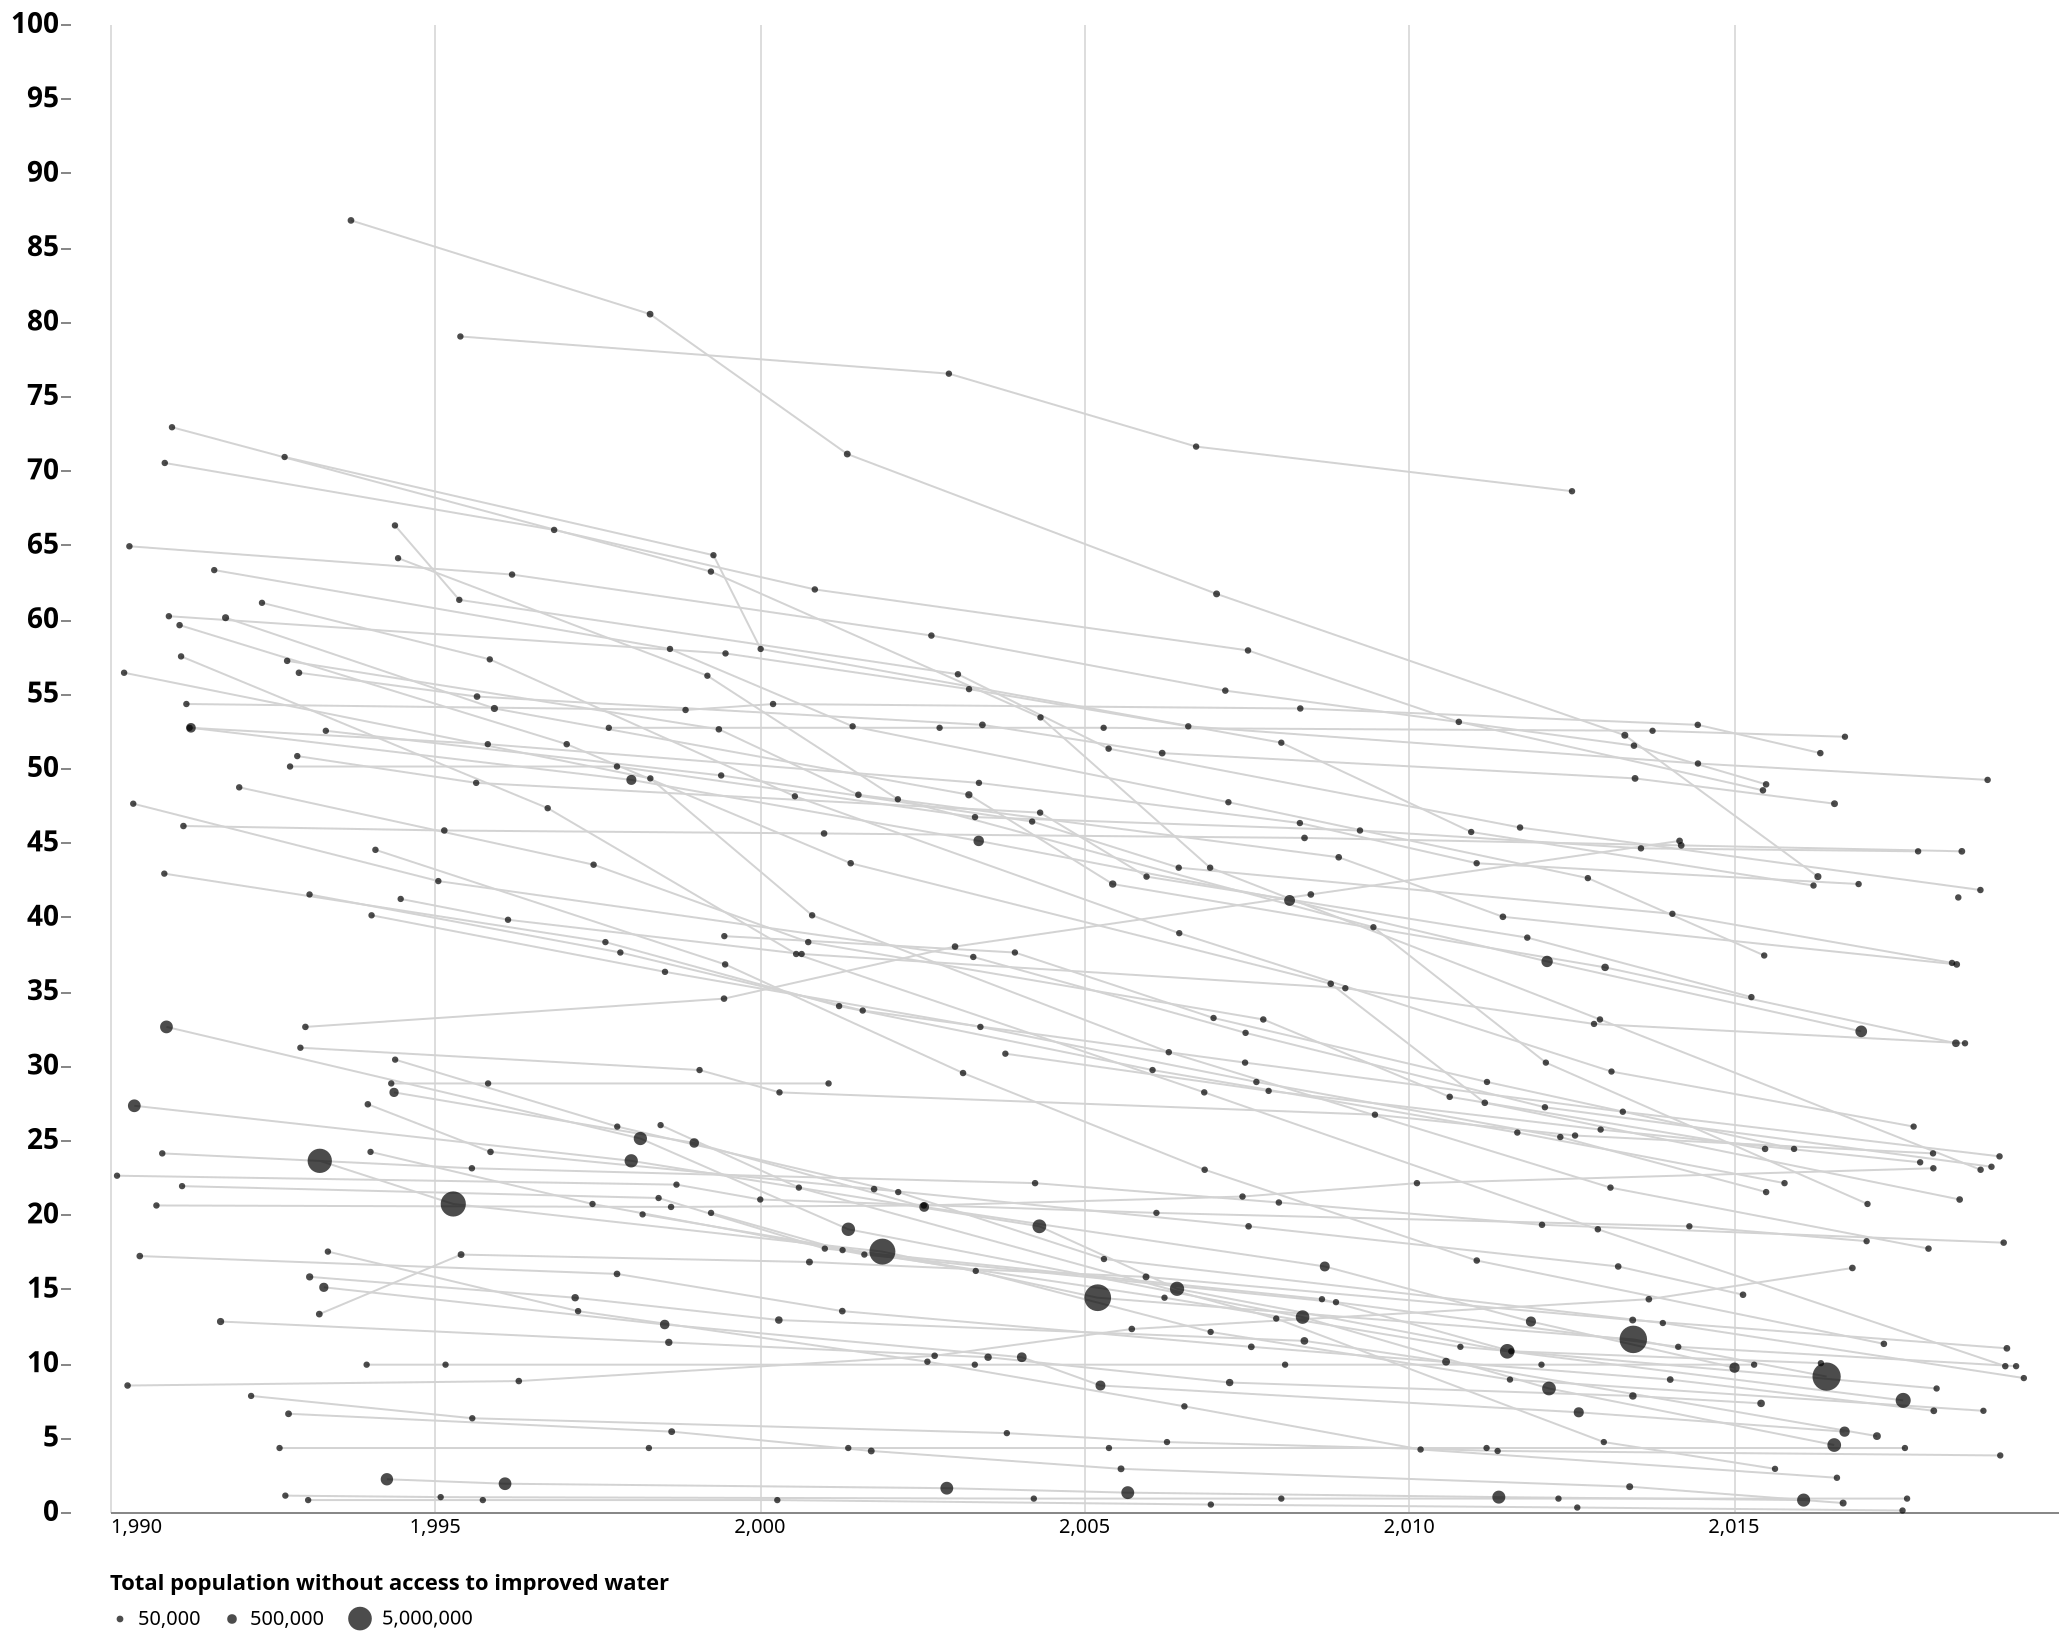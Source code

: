 {"$schema":"https://vega.github.io/schema/vega-lite/v4.json","width":1024,"height":812,"autosize":"fit","view":{"stroke":null},"datasets":{"values":[{"id":"DZA","country":"Algeria","Year":1990,"region":"Northern Africa","Urban Population (000)":13667,"Urban Population %":52.1,"Rural Population (000)":12572.7,"Rural Population %":47.9,"Total Population (000)":26239.7,"Urban Water not improved (x1000)":353.7,"Urban Water not improved (%)":2.6,"Rural Water not improved (x1000)":1880.8,"Rural Water not improved (%)":15,"Total Water not improved (x1000)":2234.5,"Total Water not improved (%)":8.5,"y":664.2900000000001,"y0":-423.40179524391596,"cy":664.0587463509636,"fill":"#353535","_index_":0},{"id":"DZA","country":"Algeria","Year":1995,"region":"Northern Africa","Urban Population (000)":16415.9,"Urban Population %":56,"Rural Population (000)":12899.6,"Rural Population %":44,"Total Population (000)":29315.5,"Urban Water not improved (x1000)":620.5,"Urban Water not improved (%)":3.8,"Rural Water not improved (x1000)":1967.7,"Rural Water not improved (%)":15.3,"Total Water not improved (x1000)":2588.2,"Total Water not improved (%)":8.8,"y":662.1120000000001,"y0":-330.2073279058079,"cy":661.9010234470912,"fill":"#ababab","_index_":1},{"id":"DZA","country":"Algeria","Year":2000,"region":"Northern Africa","Urban Population (000)":19005.9,"Urban Population %":59.9,"Rural Population (000)":12713.6,"Rural Population %":40.1,"Total Population (000)":31719.4,"Urban Water not improved (x1000)":1284.6,"Urban Water not improved (%)":6.8,"Rural Water not improved (x1000)":2033,"Rural Water not improved (%)":16,"Total Water not improved (x1000)":3317.5,"Total Water not improved (%)":10.5,"y":649.77,"y0":-96.85887460829329,"cy":649.6112595806236,"fill":"#ababab","_index_":2},{"id":"DZA","country":"Algeria","Year":2005,"region":"Northern Africa","Urban Population (000)":21677.2,"Urban Population %":63.8,"Rural Population (000)":12283.7,"Rural Population %":36.2,"Total Population (000)":33960.9,"Urban Water not improved (x1000)":2110.9,"Urban Water not improved (%)":9.7,"Rural Water not improved (x1000)":2054.7,"Rural Water not improved (%)":16.7,"Total Water not improved (x1000)":4165.5,"Total Water not improved (%)":12.3,"y":636.702,"y0":-487.15151876534844,"cy":636.4630580236667,"fill":"#ababab","_index_":3},{"id":"DZA","country":"Algeria","Year":2010,"region":"Northern Africa","Urban Population (000)":25027,"Urban Population %":67.5,"Rural Population (000)":12035.8,"Rural Population %":32.5,"Total Population (000)":37062.8,"Urban Water not improved (x1000)":3182.5,"Urban Water not improved (%)":12.7,"Rural Water not improved (x1000)":2101.9,"Rural Water not improved (%)":17.5,"Total Water not improved (x1000)":5284.4,"Total Water not improved (%)":14.3,"y":622.182,"y0":-176.75843217212446,"cy":622.0121376445878,"fill":"#ababab","_index_":4},{"id":"DZA","country":"Algeria","Year":2015,"region":"Northern Africa","Urban Population (000)":28738.8,"Urban Population %":70.7,"Rural Population (000)":11894.7,"Rural Population %":29.3,"Total Population (000)":40633.5,"Urban Water not improved (x1000)":4510.7,"Urban Water not improved (%)":15.7,"Rural Water not improved (x1000)":2164.9,"Rural Water not improved (%)":18.2,"Total Water not improved (x1000)":6675.6,"Total Water not improved (%)":16.4,"y":606.936,"y0":-295.014391728909,"cy":606.7442367447752,"fill":"#353535","_index_":5},{"id":"AGO","country":"Angola","Year":1990,"region":"Sub-Saharan Africa","Urban Population (000)":2643.6,"Urban Population %":25.6,"Rural Population (000)":7690.3,"Rural Population %":74.4,"Total Population (000)":10333.8,"Urban Water not improved (x1000)":1265.5,"Urban Water not improved (%)":47.9,"Rural Water not improved (x1000)":4344.7,"Rural Water not improved (%)":56.5,"Total Water not improved (x1000)":5610.1,"Total Water not improved (%)":54.3,"y":331.78200000000004,"y0":-318.8648270424667,"cy":331.64366627932145,"fill":"#353535","_index_":6},{"id":"AGO","country":"Angola","Year":1995,"region":"Sub-Saharan Africa","Urban Population (000)":3495.9,"Urban Population %":28.9,"Rural Population (000)":8609.1,"Rural Population %":71.1,"Total Population (000)":12105,"Urban Water not improved (x1000)":1592.2,"Urban Water not improved (%)":45.5,"Rural Water not improved (x1000)":4933.3,"Rural Water not improved (%)":57.3,"Total Water not improved (x1000)":6525.4,"Total Water not improved (%)":53.9,"y":334.686,"y0":-481.4781179809024,"cy":334.5124757247217,"fill":"#ababab","_index_":7},{"id":"AGO","country":"Angola","Year":2000,"region":"Sub-Saharan Africa","Urban Population (000)":4514.3,"Urban Population %":32.4,"Rural Population (000)":9410.6,"Rural Population %":67.6,"Total Population (000)":13924.9,"Urban Water not improved (x1000)":1793.7,"Urban Water not improved (%)":39.7,"Rural Water not improved (x1000)":5772.3,"Rural Water not improved (%)":61.3,"Total Water not improved (x1000)":7566,"Total Water not improved (%)":54.3,"y":331.78200000000004,"y0":-91.65773742071576,"cy":331.69197267345976,"fill":"#ababab","_index_":8},{"id":"AGO","country":"Angola","Year":2005,"region":"Sub-Saharan Africa","Urban Population (000)":5984,"Urban Population %":36.2,"Rural Population (000)":10560.4,"Rural Population %":63.8,"Total Population (000)":16544.4,"Urban Water not improved (x1000)":2030,"Urban Water not improved (%)":33.9,"Rural Water not improved (x1000)":6903.7,"Rural Water not improved (%)":65.4,"Total Water not improved (x1000)":8933.7,"Total Water not improved (%)":54,"y":333.96,"y0":-387.97171433963945,"cy":333.8065104324348,"fill":"#ababab","_index_":9},{"id":"AGO","country":"Angola","Year":2010,"region":"Sub-Saharan Africa","Urban Population (000)":7838.6,"Urban Population %":40.1,"Rural Population (000)":11710.5,"Rural Population %":59.9,"Total Population (000)":19549.1,"Urban Water not improved (x1000)":2203.6,"Urban Water not improved (%)":28.1,"Rural Water not improved (x1000)":8128.2,"Rural Water not improved (%)":69.4,"Total Water not improved (x1000)":10331.8,"Total Water not improved (%)":52.9,"y":341.94599999999997,"y0":-315.3572273173222,"cy":341.8062510651406,"fill":"#ababab","_index_":10},{"id":"AGO","country":"Angola","Year":2015,"region":"Sub-Saharan Africa","Urban Population (000)":10052.3,"Urban Population %":44.1,"Rural Population (000)":12767.7,"Rural Population %":55.9,"Total Population (000)":22819.9,"Urban Water not improved (x1000)":2475.5,"Urban Water not improved (%)":24.6,"Rural Water not improved (x1000)":9171.1,"Rural Water not improved (%)":71.8,"Total Water not improved (x1000)":11646.5,"Total Water not improved (%)":51,"y":355.74,"y0":-229.90680167044678,"cy":355.6154859046238,"fill":"#353535","_index_":11},{"id":"BEN","country":"Benin","Year":1990,"region":"Sub-Saharan Africa","Urban Population (000)":1724.7,"Urban Population %":34.5,"Rural Population (000)":3276.6,"Rural Population %":65.5,"Total Population (000)":5001.3,"Urban Water not improved (x1000)":468,"Urban Water not improved (%)":27.1,"Rural Water not improved (x1000)":1676.9,"Rural Water not improved (%)":51.2,"Total Water not improved (x1000)":2144.9,"Total Water not improved (%)":42.9,"y":414.546,"y0":-241.33102661111934,"cy":414.4065542890125,"fill":"#353535","_index_":12},{"id":"BEN","country":"Benin","Year":1995,"region":"Sub-Saharan Africa","Urban Population (000)":2200.2,"Urban Population %":36.8,"Rural Population (000)":3785.4,"Rural Population %":63.2,"Total Population (000)":5985.7,"Urban Water not improved (x1000)":540.2,"Urban Water not improved (%)":24.6,"Rural Water not improved (x1000)":1753.4,"Rural Water not improved (%)":46.3,"Total Water not improved (x1000)":2293.7,"Total Water not improved (%)":38.3,"y":447.942,"y0":-379.33002271471395,"cy":447.7661140782388,"fill":"#ababab","_index_":13},{"id":"BEN","country":"Benin","Year":2000,"region":"Sub-Saharan Africa","Urban Population (000)":2663.9,"Urban Population %":38.3,"Rural Population (000)":4285.5,"Rural Population %":61.7,"Total Population (000)":6949.4,"Urban Water not improved (x1000)":585.4,"Urban Water not improved (%)":22,"Rural Water not improved (x1000)":1776.8,"Rural Water not improved (%)":41.5,"Total Water not improved (x1000)":2362.2,"Total Water not improved (%)":34,"y":479.15999999999997,"y0":-357.11223400150243,"cy":478.98220054748367,"fill":"#ababab","_index_":14},{"id":"BEN","country":"Benin","Year":2005,"region":"Sub-Saharan Africa","Urban Population (000)":3271.4,"Urban Population %":40,"Rural Population (000)":4910.9,"Rural Population %":60,"Total Population (000)":8182.4,"Urban Water not improved (x1000)":634.5,"Urban Water not improved (%)":19.4,"Rural Water not improved (x1000)":1797.4,"Rural Water not improved (%)":36.6,"Total Water not improved (x1000)":2432,"Total Water not improved (%)":29.7,"y":510.37800000000004,"y0":-94.27706318442873,"cy":510.24944456694334,"fill":"#ababab","_index_":15},{"id":"BEN","country":"Benin","Year":2010,"region":"Sub-Saharan Africa","Urban Population (000)":3980.3,"Urban Population %":41.9,"Rural Population (000)":5529.5,"Rural Population %":58.1,"Total Population (000)":9509.8,"Urban Water not improved (x1000)":669.4,"Urban Water not improved (%)":16.8,"Rural Water not improved (x1000)":1755.1,"Rural Water not improved (%)":31.7,"Total Water not improved (x1000)":2424.4,"Total Water not improved (%)":25.5,"y":540.87,"y0":-12.454392508264675,"cy":540.7523579570721,"fill":"#ababab","_index_":16},{"id":"BEN","country":"Benin","Year":2015,"region":"Sub-Saharan Africa","Urban Population (000)":4781.7,"Urban Population %":44,"Rural Population (000)":6098.1,"Rural Population %":56,"Total Population (000)":10879.8,"Urban Water not improved (x1000)":705.4,"Urban Water not improved (%)":14.8,"Rural Water not improved (x1000)":1698.5,"Rural Water not improved (%)":27.9,"Total Water not improved (x1000)":2403.9,"Total Water not improved (%)":22.1,"y":565.554,"y0":-385.75241537880294,"cy":565.3517431834366,"fill":"#353535","_index_":17},{"id":"BWA","country":"Botswana","Year":1990,"region":"Sub-Saharan Africa","Urban Population (000)":580.3,"Urban Population %":41.9,"Rural Population (000)":803.6,"Rural Population %":58.1,"Total Population (000)":1383.9,"Urban Water not improved (x1000)":1.6,"Urban Water not improved (%)":0.3,"Rural Water not improved (x1000)":105.7,"Rural Water not improved (%)":13.1,"Total Water not improved (x1000)":107.3,"Total Water not improved (%)":7.8,"y":669.3720000000001,"y0":-270.9615084503838,"cy":669.1720761280986,"fill":"#353535","_index_":18},{"id":"BWA","country":"Botswana","Year":1995,"region":"Sub-Saharan Africa","Urban Population (000)":775.6,"Urban Population %":49,"Rural Population (000)":807.9,"Rural Population %":51,"Total Population (000)":1583.5,"Urban Water not improved (x1000)":3.2,"Urban Water not improved (%)":0.4,"Rural Water not improved (x1000)":96.7,"Rural Water not improved (%)":12,"Total Water not improved (x1000)":99.9,"Total Water not improved (%)":6.3,"y":680.2620000000001,"y0":-238.91953192216863,"cy":680.0665732400361,"fill":"#ababab","_index_":19},{"id":"BWA","country":"Botswana","Year":2000,"region":"Sub-Saharan Africa","Urban Population (000)":934.2,"Urban Population %":53.2,"Rural Population (000)":821.2,"Rural Population %":46.8,"Total Population (000)":1755.4,"Urban Water not improved (x1000)":4.9,"Urban Water not improved (%)":0.5,"Rural Water not improved (x1000)":88.6,"Rural Water not improved (%)":10.8,"Total Water not improved (x1000)":93.6,"Total Water not improved (%)":5.3,"y":687.5219999999999,"y0":-255.36793691303598,"cy":687.3215326070267,"fill":"#ababab","_index_":20},{"id":"BWA","country":"Botswana","Year":2005,"region":"Sub-Saharan Africa","Urban Population (000)":1033.1,"Urban Population %":55.1,"Rural Population (000)":842.7,"Rural Population %":44.9,"Total Population (000)":1875.8,"Urban Water not improved (x1000)":6.7,"Urban Water not improved (%)":0.6,"Rural Water not improved (x1000)":81,"Rural Water not improved (%)":9.6,"Total Water not improved (x1000)":87.7,"Total Water not improved (%)":4.7,"y":691.8779999999999,"y0":-350.74116349905376,"cy":691.6563292223321,"fill":"#ababab","_index_":21},{"id":"BWA","country":"Botswana","Year":2010,"region":"Sub-Saharan Africa","Urban Population (000)":1107.5,"Urban Population %":56.2,"Rural Population (000)":861.9,"Rural Population %":43.8,"Total Population (000)":1969.3,"Urban Water not improved (x1000)":8.5,"Urban Water not improved (%)":0.8,"Rural Water not improved (x1000)":72.7,"Rural Water not improved (%)":8.4,"Total Water not improved (x1000)":81.2,"Total Water not improved (%)":4.1,"y":696.2339999999999,"y0":-94.96211860975049,"cy":696.065784159509,"fill":"#ababab","_index_":22},{"id":"BWA","country":"Botswana","Year":2015,"region":"Sub-Saharan Africa","Urban Population (000)":1181.3,"Urban Population %":57.4,"Rural Population (000)":875.1,"Rural Population %":42.6,"Total Population (000)":2056.4,"Urban Water not improved (x1000)":9.9,"Urban Water not improved (%)":0.8,"Rural Water not improved (x1000)":67.6,"Rural Water not improved (%)":7.7,"Total Water not improved (x1000)":77.6,"Total Water not improved (%)":3.8,"y":698.4119999999999,"y0":-14.654259680053428,"cy":698.2603953126455,"fill":"#353535","_index_":23},{"id":"BFA","country":"Burkina Faso","Year":1990,"region":"Sub-Saharan Africa","Urban Population (000)":1217.2,"Urban Population %":13.8,"Rural Population (000)":7593.8,"Rural Population %":86.2,"Total Population (000)":8811,"Urban Water not improved (x1000)":304.6,"Urban Water not improved (%)":25,"Rural Water not improved (x1000)":4666.1,"Rural Water not improved (%)":61.4,"Total Water not improved (x1000)":4970.7,"Total Water not improved (%)":56.4,"y":316.53600000000006,"y0":-315.3523835771829,"cy":316.4016545033024,"fill":"#353535","_index_":24},{"id":"BFA","country":"Burkina Faso","Year":1995,"region":"Sub-Saharan Africa","Urban Population (000)":1526.7,"Urban Population %":15.1,"Rural Population (000)":8563.2,"Rural Population %":84.9,"Total Population (000)":10089.9,"Urban Water not improved (x1000)":316.7,"Urban Water not improved (%)":20.7,"Rural Water not improved (x1000)":4653.7,"Rural Water not improved (%)":54.3,"Total Water not improved (x1000)":4970.4,"Total Water not improved (%)":49.3,"y":368.082,"y0":57.518554070119535,"cy":368.01597124953713,"fill":"#ababab","_index_":25},{"id":"BFA","country":"Burkina Faso","Year":2000,"region":"Sub-Saharan Africa","Urban Population (000)":2071.3,"Urban Population %":17.8,"Rural Population (000)":9536.7,"Rural Population %":82.2,"Total Population (000)":11607.9,"Urban Water not improved (x1000)":318.8,"Urban Water not improved (%)":15.4,"Rural Water not improved (x1000)":4336.4,"Rural Water not improved (%)":45.5,"Total Water not improved (x1000)":4655,"Total Water not improved (%)":40.1,"y":434.87399999999997,"y0":-353.85943006624564,"cy":434.70630775058015,"fill":"#ababab","_index_":26},{"id":"BFA","country":"Burkina Faso","Year":2005,"region":"Sub-Saharan Africa","Urban Population (000)":2890.7,"Urban Population %":21.5,"Rural Population (000)":10531.2,"Rural Population %":78.5,"Total Population (000)":13421.9,"Urban Water not improved (x1000)":290,"Urban Water not improved (%)":10,"Rural Water not improved (x1000)":3853.9,"Rural Water not improved (%)":36.6,"Total Water not improved (x1000)":4143.9,"Total Water not improved (%)":30.9,"y":501.66600000000005,"y0":-357.31055733146934,"cy":501.48337339181165,"fill":"#ababab","_index_":27},{"id":"BFA","country":"Burkina Faso","Year":2010,"region":"Sub-Saharan Africa","Urban Population (000)":3988.5,"Urban Population %":25.7,"Rural Population (000)":11551.8,"Rural Population %":74.3,"Total Population (000)":15540.3,"Urban Water not improved (x1000)":186.7,"Urban Water not improved (%)":4.7,"Rural Water not improved (x1000)":3202.1,"Rural Water not improved (%)":27.7,"Total Water not improved (x1000)":3388.8,"Total Water not improved (%)":21.8,"y":567.732,"y0":-344.0138872440865,"cy":567.5381541290086,"fill":"#ababab","_index_":28},{"id":"BFA","country":"Burkina Faso","Year":2015,"region":"Sub-Saharan Africa","Urban Population (000)":5349.1,"Urban Population %":29.9,"Rural Population (000)":12565.6,"Rural Population %":70.1,"Total Population (000)":17914.6,"Urban Water not improved (x1000)":135.9,"Urban Water not improved (%)":2.5,"Rural Water not improved (x1000)":3037,"Rural Water not improved (%)":24.2,"Total Water not improved (x1000)":3172.8,"Total Water not improved (%)":17.7,"y":597.4979999999999,"y0":-260.78369646835745,"cy":597.315521125858,"fill":"#353535","_index_":29},{"id":"BDI","country":"Burundi","Year":1990,"region":"Sub-Saharan Africa","Urban Population (000)":351.6,"Urban Population %":6.3,"Rural Population (000)":5254.3,"Rural Population %":93.7,"Total Population (000)":5605.9,"Urban Water not improved (x1000)":14.6,"Urban Water not improved (%)":4.1,"Rural Water not improved (x1000)":1734.3,"Rural Water not improved (%)":33,"Total Water not improved (x1000)":1748.8,"Total Water not improved (%)":31.2,"y":499.48799999999994,"y0":-570.4163985901685,"cy":499.2605281211312,"fill":"#353535","_index_":30},{"id":"BDI","country":"Burundi","Year":1995,"region":"Sub-Saharan Africa","Urban Population (000)":447.8,"Urban Population %":7.2,"Rural Population (000)":5762.1,"Rural Population %":92.8,"Total Population (000)":6209.9,"Urban Water not improved (x1000)":22.9,"Urban Water not improved (%)":5.1,"Rural Water not improved (x1000)":1820.6,"Rural Water not improved (%)":31.6,"Total Water not improved (x1000)":1843.5,"Total Water not improved (%)":29.7,"y":510.37800000000004,"y0":-175.8270037359775,"cy":510.23210627183647,"fill":"#ababab","_index_":31},{"id":"BDI","country":"Burundi","Year":2000,"region":"Sub-Saharan Africa","Urban Population (000)":550.4,"Urban Population %":8.2,"Rural Population (000)":6123.9,"Rural Population %":91.8,"Total Population (000)":6674.3,"Urban Water not improved (x1000)":33.6,"Urban Water not improved (%)":6.1,"Rural Water not improved (x1000)":1848.5,"Rural Water not improved (%)":30.2,"Total Water not improved (x1000)":1882.1,"Total Water not improved (%)":28.2,"y":521.268,"y0":-193.6638873165807,"cy":521.1159986624175,"fill":"#ababab","_index_":32},{"id":"BDI","country":"Burundi","Year":2005,"region":"Sub-Saharan Africa","Urban Population (000)":728.5,"Urban Population %":9.4,"Rural Population (000)":7041.9,"Rural Population %":90.6,"Total Population (000)":7770.4,"Urban Water not improved (x1000)":51.6,"Urban Water not improved (%)":7.1,"Rural Water not improved (x1000)":2026.2,"Rural Water not improved (%)":28.8,"Total Water not improved (x1000)":2077.8,"Total Water not improved (%)":26.7,"y":532.158,"y0":-401.03467481846724,"cy":531.9595943374313,"fill":"#ababab","_index_":33},{"id":"BDI","country":"Burundi","Year":2010,"region":"Sub-Saharan Africa","Urban Population (000)":982.5,"Urban Population %":10.6,"Rural Population (000)":8250.3,"Rural Population %":89.4,"Total Population (000)":9232.8,"Urban Water not improved (x1000)":79.3,"Urban Water not improved (%)":8.1,"Rural Water not improved (x1000)":2257.5,"Rural Water not improved (%)":27.4,"Total Water not improved (x1000)":2336.8,"Total Water not improved (%)":25.3,"y":542.322,"y0":-142.26681751618352,"cy":542.1764498884403,"fill":"#ababab","_index_":34},{"id":"BDI","country":"Burundi","Year":2015,"region":"Sub-Saharan Africa","Urban Population (000)":1303.6,"Urban Population %":12.1,"Rural Population (000)":9509,"Rural Population %":87.9,"Total Population (000)":10812.6,"Urban Water not improved (x1000)":115.3,"Urban Water not improved (%)":8.9,"Rural Water not improved (x1000)":2494.6,"Rural Water not improved (%)":26.2,"Total Water not improved (x1000)":2610,"Total Water not improved (%)":24.1,"y":551.034,"y0":-424.7478404034356,"cy":550.8265394746529,"fill":"#353535","_index_":35},{"id":"CMR","country":"Cameroon","Year":1990,"region":"Sub-Saharan Africa","Urban Population (000)":4786.8,"Urban Population %":39.7,"Rural Population (000)":7283.6,"Rural Population %":60.3,"Total Population (000)":12070.4,"Urban Water not improved (x1000)":1037.3,"Urban Water not improved (%)":21.7,"Rural Water not improved (x1000)":4841.1,"Rural Water not improved (%)":66.5,"Total Water not improved (x1000)":5878.4,"Total Water not improved (%)":48.7,"y":372.43799999999993,"y0":-201.44476188128687,"cy":372.3159870516771,"fill":"#353535","_index_":36},{"id":"CMR","country":"Cameroon","Year":1995,"region":"Sub-Saharan Africa","Urban Population (000)":5930.2,"Urban Population %":42.6,"Rural Population (000)":7999.4,"Rural Population %":57.4,"Total Population (000)":13929.6,"Urban Water not improved (x1000)":1072.8,"Urban Water not improved (%)":18.1,"Rural Water not improved (x1000)":4983.3,"Rural Water not improved (%)":62.3,"Total Water not improved (x1000)":6056.2,"Total Water not improved (%)":43.5,"y":410.18999999999994,"y0":-479.23091665467064,"cy":410.0009006306701,"fill":"#ababab","_index_":37},{"id":"CMR","country":"Cameroon","Year":2000,"region":"Sub-Saharan Africa","Urban Population (000)":7253.7,"Urban Population %":45.5,"Rural Population (000)":8674,"Rural Population %":54.5,"Total Population (000)":15927.7,"Urban Water not improved (x1000)":1052.7,"Urban Water not improved (%)":14.5,"Rural Water not improved (x1000)":5042,"Rural Water not improved (%)":58.1,"Total Water not improved (x1000)":6094.6,"Total Water not improved (%)":38.3,"y":447.942,"y0":-133.57839012177192,"cy":447.81836321907286,"fill":"#ababab","_index_":38},{"id":"CMR","country":"Cameroon","Year":2005,"region":"Sub-Saharan Africa","Urban Population (000)":8804.2,"Urban Population %":48.5,"Rural Population (000)":9333.6,"Rural Population %":51.5,"Total Population (000)":18137.7,"Urban Water not improved (x1000)":962.6,"Urban Water not improved (%)":10.9,"Rural Water not improved (x1000)":5036.3,"Rural Water not improved (%)":54,"Total Water not improved (x1000)":5998.8,"Total Water not improved (%)":33.1,"y":485.694,"y0":-272.6339196263429,"cy":485.53277225207853,"fill":"#ababab","_index_":39},{"id":"CMR","country":"Cameroon","Year":2010,"region":"Sub-Saharan Africa","Urban Population (000)":10624.8,"Urban Population %":51.5,"Rural Population (000)":9999.6,"Rural Population %":48.5,"Total Population (000)":20624.3,"Urban Water not improved (x1000)":781.5,"Urban Water not improved (%)":7.4,"Rural Water not improved (x1000)":4978.7,"Rural Water not improved (%)":49.8,"Total Water not improved (x1000)":5760.1,"Total Water not improved (%)":27.9,"y":523.446,"y0":-235.3529606968894,"cy":523.2846721042546,"fill":"#ababab","_index_":40},{"id":"CMR","country":"Cameroon","Year":2015,"region":"Sub-Saharan Africa","Urban Population (000)":12721.5,"Urban Population %":54.4,"Rural Population (000)":10671.7,"Rural Population %":45.6,"Total Population (000)":23393.1,"Urban Water not improved (x1000)":662.5,"Urban Water not improved (%)":5.2,"Rural Water not improved (x1000)":5046.4,"Rural Water not improved (%)":47.3,"Total Water not improved (x1000)":5708.8,"Total Water not improved (%)":24.4,"y":548.856,"y0":-435.11008621223505,"cy":548.6467994259406,"fill":"#353535","_index_":41},{"id":"CPV","country":"Cabo Verde","Year":1995,"region":"Sub-Saharan Africa","Urban Population (000)":194.8,"Urban Population %":48.8,"Rural Population (000)":204.7,"Rural Population %":51.2,"Total Population (000)":399.5,"Urban Water not improved (x1000)":37.1,"Urban Water not improved (%)":19,"Rural Water not improved (x1000)":43.3,"Rural Water not improved (%)":21.2,"Total Water not improved (x1000)":80.4,"Total Water not improved (%)":20.1,"y":580.074,"y0":-273.13790427335323,"cy":579.8925990120295,"fill":"#ababab","_index_":42},{"id":"CPV","country":"Cabo Verde","Year":2000,"region":"Sub-Saharan Africa","Urban Population (000)":236.4,"Urban Population %":53.4,"Rural Population (000)":206,"Rural Population %":46.6,"Total Population (000)":442.4,"Urban Water not improved (x1000)":38.1,"Urban Water not improved (%)":16.1,"Rural Water not improved (x1000)":39.7,"Rural Water not improved (%)":19.3,"Total Water not improved (x1000)":77.8,"Total Water not improved (%)":17.6,"y":598.2239999999999,"y0":-550.7002513753023,"cy":597.9797277468131,"fill":"#ababab","_index_":43},{"id":"CPV","country":"Cabo Verde","Year":2005,"region":"Sub-Saharan Africa","Urban Population (000)":276.1,"Urban Population %":57.7,"Rural Population (000)":202.5,"Rural Population %":42.3,"Total Population (000)":478.7,"Urban Water not improved (x1000)":34.5,"Urban Water not improved (%)":12.5,"Rural Water not improved (x1000)":34.3,"Rural Water not improved (%)":16.9,"Total Water not improved (x1000)":68.9,"Total Water not improved (%)":14.4,"y":621.456,"y0":-688.7184036470148,"cy":621.1774444265899,"fill":"#ababab","_index_":44},{"id":"CPV","country":"Cabo Verde","Year":2010,"region":"Sub-Saharan Africa","Urban Population (000)":301.5,"Urban Population %":61.8,"Rural Population (000)":186.1,"Rural Population %":38.2,"Total Population (000)":487.6,"Urban Water not improved (x1000)":26.7,"Urban Water not improved (%)":8.9,"Rural Water not improved (x1000)":27.1,"Rural Water not improved (%)":14.6,"Total Water not improved (x1000)":53.9,"Total Water not improved (%)":11.1,"y":645.414,"y0":-137.16627212272533,"cy":645.247615970642,"fill":"#ababab","_index_":45},{"id":"CPV","country":"Cabo Verde","Year":2015,"region":"Sub-Saharan Africa","Urban Population (000)":333.1,"Urban Population %":65.5,"Rural Population (000)":175.2,"Rural Population %":34.5,"Total Population (000)":508.3,"Urban Water not improved (x1000)":19.9,"Urban Water not improved (%)":6,"Rural Water not improved (x1000)":22.2,"Rural Water not improved (%)":12.7,"Total Water not improved (x1000)":42.1,"Total Water not improved (%)":8.3,"y":665.7420000000001,"y0":-318.512556938504,"cy":665.532738094313,"fill":"#353535","_index_":46},{"id":"R-CCA","country":"Caucasus and Central Asia","Year":1990,"region":"Region","Urban Population (000)":25900.8,"Urban Population %":48.1,"Rural Population (000)":27897.5,"Rural Population %":51.9,"Total Population (000)":53798.3,"Urban Water not improved (x1000)":1256.1,"Urban Water not improved (%)":4.8,"Rural Water not improved (x1000)":5902.5,"Rural Water not improved (%)":21.2,"Total Water not improved (x1000)":7158.6,"Total Water not improved (%)":13.3,"y":629.442,"y0":-625.3931464208288,"cy":629.1752100804492,"fill":"#353535","_index_":47},{"id":"R-CCA","country":"Caucasus and Central Asia","Year":1995,"region":"Region","Urban Population (000)":31647.4,"Urban Population %":45.8,"Rural Population (000)":37478.6,"Rural Population %":54.2,"Total Population (000)":69126,"Urban Water not improved (x1000)":1584.9,"Urban Water not improved (%)":5,"Rural Water not improved (x1000)":10385.6,"Rural Water not improved (%)":27.7,"Total Water not improved (x1000)":11970.2,"Total Water not improved (%)":17.3,"y":600.4019999999999,"y0":-246.2402616364589,"cy":600.221995780709,"fill":"#ababab","_index_":48},{"id":"R-CCA","country":"Caucasus and Central Asia","Year":2000,"region":"Region","Urban Population (000)":31527.6,"Urban Population %":44.4,"Rural Population (000)":39456.4,"Rural Population %":55.6,"Total Population (000)":70984.1,"Urban Water not improved (x1000)":1387.9,"Urban Water not improved (%)":4.4,"Rural Water not improved (x1000)":10545.9,"Rural Water not improved (%)":26.7,"Total Water not improved (x1000)":11934,"Total Water not improved (%)":16.8,"y":604.0319999999999,"y0":-196.31122826241221,"cy":603.8618393967604,"fill":"#ababab","_index_":49},{"id":"R-CCA","country":"Caucasus and Central Asia","Year":2005,"region":"Region","Urban Population (000)":32376.7,"Urban Population %":43.9,"Rural Population (000)":41381.4,"Rural Population %":56.1,"Total Population (000)":73758,"Urban Water not improved (x1000)":1227.2,"Urban Water not improved (%)":3.8,"Rural Water not improved (x1000)":10408.9,"Rural Water not improved (%)":25.2,"Total Water not improved (x1000)":11636.1,"Total Water not improved (%)":15.8,"y":611.292,"y0":-115.06459777603092,"cy":611.1375696600159,"fill":"#ababab","_index_":50},{"id":"R-CCA","country":"Caucasus and Central Asia","Year":2010,"region":"Region","Urban Population (000)":31571.4,"Urban Population %":43.2,"Rural Population (000)":41527.4,"Rural Population %":56.8,"Total Population (000)":73098.8,"Urban Water not improved (x1000)":828.8,"Urban Water not improved (%)":2.6,"Rural Water not improved (x1000)":8604,"Rural Water not improved (%)":20.7,"Total Water not improved (x1000)":9432.9,"Total Water not improved (%)":12.9,"y":632.346,"y0":-223.29837056192082,"cy":632.164081846498,"fill":"#ababab","_index_":51},{"id":"R-CCA","country":"Caucasus and Central Asia","Year":2015,"region":"Region","Urban Population (000)":22706.8,"Urban Population %":47.3,"Rural Population (000)":25288.2,"Rural Population %":52.7,"Total Population (000)":47994.9,"Urban Water not improved (x1000)":559.3,"Urban Water not improved (%)":2.5,"Rural Water not improved (x1000)":4705.4,"Rural Water not improved (%)":18.6,"Total Water not improved (x1000)":5264.6,"Total Water not improved (%)":11,"y":646.14,"y0":-299.1149973022708,"cy":645.9390297726322,"fill":"#353535","_index_":52},{"id":"CAF","country":"Central African Republic","Year":1990,"region":"Sub-Saharan Africa","Urban Population (000)":1072.6,"Urban Population %":36.8,"Rural Population (000)":1840.2,"Rural Population %":63.2,"Total Population (000)":2912.8,"Urban Water not improved (x1000)":214.2,"Urban Water not improved (%)":20,"Rural Water not improved (x1000)":986.8,"Rural Water not improved (%)":53.6,"Total Water not improved (x1000)":1201,"Total Water not improved (%)":41.2,"y":426.888,"y0":-322.31668858689875,"cy":426.72871193800614,"fill":"#353535","_index_":53},{"id":"CAF","country":"Central African Republic","Year":1995,"region":"Sub-Saharan Africa","Urban Population (000)":1219.6,"Urban Population %":37.2,"Rural Population (000)":2056.1,"Rural Population %":62.8,"Total Population (000)":3275.7,"Urban Water not improved (x1000)":226.1,"Urban Water not improved (%)":18.5,"Rural Water not improved (x1000)":1078,"Rural Water not improved (%)":52.4,"Total Water not improved (x1000)":1304.1,"Total Water not improved (%)":39.8,"y":437.0520000000001,"y0":-369.10703411536014,"cy":436.8806029009706,"fill":"#ababab","_index_":54},{"id":"CAF","country":"Central African Republic","Year":2000,"region":"Sub-Saharan Africa","Urban Population (000)":1369.4,"Urban Population %":37.6,"Rural Population (000)":2268.9,"Rural Population %":62.4,"Total Population (000)":3638.3,"Urban Water not improved (x1000)":221.1,"Urban Water not improved (%)":16.2,"Rural Water not improved (x1000)":1144.3,"Rural Water not improved (%)":50.4,"Total Water not improved (x1000)":1365.5,"Total Water not improved (%)":37.5,"y":453.75,"y0":-478.0062660846031,"cy":453.55189973162715,"fill":"#ababab","_index_":55},{"id":"CAF","country":"Central African Republic","Year":2005,"region":"Sub-Saharan Africa","Urban Population (000)":1507.7,"Urban Population %":38.1,"Rural Population (000)":2453.2,"Rural Population %":61.9,"Total Population (000)":3960.9,"Urban Water not improved (x1000)":207.5,"Urban Water not improved (%)":13.8,"Rural Water not improved (x1000)":1188.4,"Rural Water not improved (%)":48.4,"Total Water not improved (x1000)":1395.8,"Total Water not improved (%)":35.2,"y":470.4479999999999,"y0":55.0512879778899,"cy":470.35968269736605,"fill":"#ababab","_index_":56},{"id":"CAF","country":"Central African Republic","Year":2010,"region":"Sub-Saharan Africa","Urban Population (000)":1689,"Urban Population %":38.8,"Rural Population (000)":2660.9,"Rural Population %":61.2,"Total Population (000)":4349.9,"Urban Water not improved (x1000)":192.1,"Urban Water not improved (%)":11.4,"Rural Water not improved (x1000)":1235.9,"Rural Water not improved (%)":46.4,"Total Water not improved (x1000)":1428,"Total Water not improved (%)":32.8,"y":487.872,"y0":-338.81346839584603,"cy":487.69623878528097,"fill":"#ababab","_index_":57},{"id":"CAF","country":"Central African Republic","Year":2015,"region":"Sub-Saharan Africa","Urban Population (000)":1923,"Urban Population %":40,"Rural Population (000)":2880.1,"Rural Population %":60,"Total Population (000)":4803.1,"Urban Water not improved (x1000)":200.4,"Urban Water not improved (%)":10.4,"Rural Water not improved (x1000)":1314.8,"Rural Water not improved (%)":45.6,"Total Water not improved (x1000)":1515.1,"Total Water not improved (%)":31.5,"y":497.31000000000006,"y0":80.73637021211141,"cy":497.2214324734249,"fill":"#353535","_index_":58},{"id":"TCD","country":"Chad","Year":1990,"region":"Sub-Saharan Africa","Urban Population (000)":1238.6,"Urban Population %":20.8,"Rural Population (000)":4713,"Rural Population %":79.2,"Total Population (000)":5951.6,"Urban Water not improved (x1000)":627.2,"Urban Water not improved (%)":50.6,"Rural Water not improved (x1000)":2957.9,"Rural Water not improved (%)":62.8,"Total Water not improved (x1000)":3585,"Total Water not improved (%)":60.2,"y":288.94800000000004,"y0":-120.72219500031181,"cy":288.8609002094991,"fill":"#353535","_index_":59},{"id":"TCD","country":"Chad","Year":1995,"region":"Sub-Saharan Africa","Urban Population (000)":1498.9,"Urban Population %":21.5,"Rural Population (000)":5481.5,"Rural Population %":78.5,"Total Population (000)":6980.4,"Urban Water not improved (x1000)":682.6,"Urban Water not improved (%)":45.5,"Rural Water not improved (x1000)":3346.6,"Rural Water not improved (%)":61.1,"Total Water not improved (x1000)":4029.2,"Total Water not improved (%)":57.7,"y":307.09799999999996,"y0":-214.4207567148418,"cy":306.9871201385735,"fill":"#ababab","_index_":60},{"id":"TCD","country":"Chad","Year":2000,"region":"Sub-Saharan Africa","Urban Population (000)":1796.1,"Urban Population %":21.6,"Rural Population (000)":6505.1,"Rural Population %":78.4,"Total Population (000)":8301.2,"Urban Water not improved (x1000)":726.3,"Urban Water not improved (%)":40.4,"Rural Water not improved (x1000)":3860.5,"Rural Water not improved (%)":59.3,"Total Water not improved (x1000)":4586.8,"Total Water not improved (%)":55.3,"y":324.52200000000005,"y0":-465.92069076155656,"cy":324.3539443454551,"fill":"#ababab","_index_":61},{"id":"TCD","country":"Chad","Year":2005,"region":"Sub-Saharan Africa","Urban Population (000)":2183.3,"Urban Population %":21.8,"Rural Population (000)":7831.1,"Rural Population %":78.2,"Total Population (000)":10014.4,"Urban Water not improved (x1000)":771.6,"Urban Water not improved (%)":35.3,"Rural Water not improved (x1000)":4513.7,"Rural Water not improved (%)":57.6,"Total Water not improved (x1000)":5285.3,"Total Water not improved (%)":52.8,"y":342.67199999999997,"y0":-288.53961272231214,"cy":342.5377983912404,"fill":"#ababab","_index_":62},{"id":"TCD","country":"Chad","Year":2010,"region":"Sub-Saharan Africa","Urban Population (000)":2576.6,"Urban Population %":22,"Rural Population (000)":9144.2,"Rural Population %":78,"Total Population (000)":11720.8,"Urban Water not improved (x1000)":779.2,"Urban Water not improved (%)":30.2,"Rural Water not improved (x1000)":5114.5,"Rural Water not improved (%)":55.9,"Total Water not improved (x1000)":5893.7,"Total Water not improved (%)":50.3,"y":360.822,"y0":-271.6063361619896,"cy":360.68753970423325,"fill":"#ababab","_index_":63},{"id":"TCD","country":"Chad","Year":2015,"region":"Sub-Saharan Africa","Urban Population (000)":3057.4,"Urban Population %":22.5,"Rural Population (000)":10548.3,"Rural Population %":77.5,"Total Population (000)":13605.6,"Urban Water not improved (x1000)":862.3,"Urban Water not improved (%)":28.2,"Rural Water not improved (x1000)":5827.9,"Rural Water not improved (%)":55.2,"Total Water not improved (x1000)":6690,"Total Water not improved (%)":49.2,"y":368.808,"y0":-460.71912896823017,"cy":368.63163462114215,"fill":"#353535","_index_":64},{"id":"COM","country":"Comoros","Year":1990,"region":"Sub-Saharan Africa","Urban Population (000)":115,"Urban Population %":27.9,"Rural Population (000)":297.7,"Rural Population %":72.1,"Total Population (000)":412.8,"Urban Water not improved (x1000)":4.7,"Urban Water not improved (%)":4.1,"Rural Water not improved (x1000)":36.2,"Rural Water not improved (%)":12.2,"Total Water not improved (x1000)":41,"Total Water not improved (%)":9.9,"y":654.126,"y0":-227.34518178263528,"cy":653.938590820121,"fill":"#353535","_index_":65},{"id":"COM","country":"Comoros","Year":1995,"region":"Sub-Saharan Africa","Urban Population (000)":131.9,"Urban Population %":28.3,"Rural Population (000)":334,"Rural Population %":71.7,"Total Population (000)":465.9,"Urban Water not improved (x1000)":6.4,"Urban Water not improved (%)":4.8,"Rural Water not improved (x1000)":39.7,"Rural Water not improved (%)":11.9,"Total Water not improved (x1000)":46.1,"Total Water not improved (%)":9.9,"y":654.126,"y0":-421.5283899050833,"cy":653.8973056181397,"fill":"#ababab","_index_":66},{"id":"COM","country":"Comoros","Year":2000,"region":"Sub-Saharan Africa","Urban Population (000)":148.3,"Urban Population %":28.1,"Rural Population (000)":380,"Rural Population %":71.9,"Total Population (000)":528.3,"Urban Water not improved (x1000)":8.1,"Urban Water not improved (%)":5.5,"Rural Water not improved (x1000)":44.2,"Rural Water not improved (%)":11.6,"Total Water not improved (x1000)":52.3,"Total Water not improved (%)":9.9,"y":654.126,"y0":-271.27492951727646,"cy":653.9292509367925,"fill":"#ababab","_index_":67},{"id":"COM","country":"Comoros","Year":2005,"region":"Sub-Saharan Africa","Urban Population (000)":167.4,"Urban Population %":27.9,"Rural Population (000)":433.3,"Rural Population %":72.1,"Total Population (000)":600.7,"Urban Water not improved (x1000)":10.3,"Urban Water not improved (%)":6.2,"Rural Water not improved (x1000)":49.2,"Rural Water not improved (%)":11.4,"Total Water not improved (x1000)":59.5,"Total Water not improved (%)":9.9,"y":654.126,"y0":-273.19373608837896,"cy":653.9288429802158,"fill":"#ababab","_index_":68},{"id":"COM","country":"Comoros","Year":2010,"region":"Sub-Saharan Africa","Urban Population (000)":190.7,"Urban Population %":27.9,"Rural Population (000)":492.4,"Rural Population %":72.1,"Total Population (000)":683.1,"Urban Water not improved (x1000)":13.1,"Urban Water not improved (%)":6.9,"Rural Water not improved (x1000)":54.6,"Rural Water not improved (%)":11.1,"Total Water not improved (x1000)":67.7,"Total Water not improved (%)":9.9,"y":654.126,"y0":-105.75432828260156,"cy":653.9644421951928,"fill":"#ababab","_index_":69},{"id":"COM","country":"Comoros","Year":2015,"region":"Sub-Saharan Africa","Urban Population (000)":217.9,"Urban Population %":28.3,"Rural Population (000)":552.2,"Rural Population %":71.7,"Total Population (000)":770.1,"Urban Water not improved (x1000)":16.1,"Urban Water not improved (%)":7.4,"Rural Water not improved (x1000)":60,"Rural Water not improved (%)":10.9,"Total Water not improved (x1000)":76.1,"Total Water not improved (%)":9.9,"y":654.126,"y0":-202.3447896202968,"cy":653.9439061419246,"fill":"#353535","_index_":70},{"id":"COG","country":"Congo","Year":2000,"region":"Sub-Saharan Africa","Urban Population (000)":1834.9,"Urban Population %":58.7,"Rural Population (000)":1291.3,"Rural Population %":41.3,"Total Population (000)":3126.2,"Urban Water not improved (x1000)":86.1,"Urban Water not improved (%)":4.7,"Rural Water not improved (x1000)":876.5,"Rural Water not improved (%)":67.9,"Total Water not improved (x1000)":962.7,"Total Water not improved (%)":30.8,"y":502.39199999999994,"y0":-279.03846113592095,"cy":502.2258604314234,"fill":"#ababab","_index_":71},{"id":"COG","country":"Congo","Year":2005,"region":"Sub-Saharan Africa","Urban Population (000)":2160.7,"Urban Population %":61,"Rural Population (000)":1382.1,"Rural Population %":39,"Total Population (000)":3542.9,"Urban Water not improved (x1000)":98.1,"Urban Water not improved (%)":4.5,"Rural Water not improved (x1000)":904.5,"Rural Water not improved (%)":65.4,"Total Water not improved (x1000)":1002.7,"Total Water not improved (%)":28.3,"y":520.542,"y0":-466.67826372662944,"cy":520.3321075567658,"fill":"#ababab","_index_":72},{"id":"COG","country":"Congo","Year":2010,"region":"Sub-Saharan Africa","Urban Population (000)":2599.7,"Urban Population %":63.2,"Rural Population (000)":1512,"Rural Population %":36.8,"Total Population (000)":4111.7,"Urban Water not improved (x1000)":113.1,"Urban Water not improved (%)":4.4,"Rural Water not improved (x1000)":943.4,"Rural Water not improved (%)":62.4,"Total Water not improved (x1000)":1056.5,"Total Water not improved (%)":25.7,"y":539.418,"y0":-316.4788363140563,"cy":539.2360281698714,"fill":"#ababab","_index_":73},{"id":"COG","country":"Congo","Year":2015,"region":"Sub-Saharan Africa","Urban Population (000)":3054,"Urban Population %":65.4,"Rural Population (000)":1617.2,"Rural Population %":34.6,"Total Population (000)":4671.1,"Urban Water not improved (x1000)":128.3,"Urban Water not improved (%)":4.2,"Rural Water not improved (x1000)":969.7,"Rural Water not improved (%)":60,"Total Water not improved (x1000)":1097.9,"Total Water not improved (%)":23.5,"y":555.39,"y0":-347.3774112539603,"cy":555.1980630386322,"fill":"#353535","_index_":74},{"id":"CIV","country":"Côte d'Ivoire","Year":1990,"region":"Sub-Saharan Africa","Urban Population (000)":4767,"Urban Population %":39.3,"Rural Population (000)":7348.8,"Rural Population %":60.7,"Total Population (000)":12115.8,"Urban Water not improved (x1000)":464,"Urban Water not improved (%)":9.7,"Rural Water not improved (x1000)":2450.1,"Rural Water not improved (%)":33.3,"Total Water not improved (x1000)":2914.2,"Total Water not improved (%)":24.1,"y":551.034,"y0":-42.82305407825777,"cy":550.9077403266604,"fill":"#353535","_index_":75},{"id":"CIV","country":"Côte d'Ivoire","Year":1995,"region":"Sub-Saharan Africa","Urban Population (000)":5859,"Urban Population %":41.2,"Rural Population (000)":8358.4,"Rural Population %":58.8,"Total Population (000)":14217.4,"Urban Water not improved (x1000)":536,"Urban Water not improved (%)":9.1,"Rural Water not improved (x1000)":2749.7,"Rural Water not improved (%)":32.9,"Total Water not improved (x1000)":3285.7,"Total Water not improved (%)":23.1,"y":558.294,"y0":-386.7888147814076,"cy":558.0930663802783,"fill":"#ababab","_index_":76},{"id":"CIV","country":"Côte d'Ivoire","Year":2000,"region":"Sub-Saharan Africa","Urban Population (000)":7023.7,"Urban Population %":43.5,"Rural Population (000)":9107.6,"Rural Population %":56.5,"Total Population (000)":16131.3,"Urban Water not improved (x1000)":601.5,"Urban Water not improved (%)":8.6,"Rural Water not improved (x1000)":2955.8,"Rural Water not improved (%)":32.5,"Total Water not improved (x1000)":3557.3,"Total Water not improved (%)":22.1,"y":565.554,"y0":-99.4431909334229,"cy":565.4126152550981,"fill":"#ababab","_index_":77},{"id":"CIV","country":"Côte d'Ivoire","Year":2005,"region":"Sub-Saharan Africa","Urban Population (000)":8146.7,"Urban Population %":46.8,"Rural Population (000)":9247.3,"Rural Population %":53.2,"Total Population (000)":17394,"Urban Water not improved (x1000)":649.9,"Urban Water not improved (%)":8,"Rural Water not improved (x1000)":2960.2,"Rural Water not improved (%)":32,"Total Water not improved (x1000)":3610.1,"Total Water not improved (%)":20.8,"y":574.9920000000001,"y0":-311.3027353978086,"cy":574.80356528662,"fill":"#ababab","_index_":78},{"id":"CIV","country":"Côte d'Ivoire","Year":2010,"region":"Sub-Saharan Africa","Urban Population (000)":9594.1,"Urban Population %":50.6,"Rural Population (000)":9382.5,"Rural Population %":49.4,"Total Population (000)":18976.6,"Urban Water not improved (x1000)":709.2,"Urban Water not improved (%)":7.4,"Rural Water not improved (x1000)":2961.9,"Rural Water not improved (%)":31.6,"Total Water not improved (x1000)":3671.2,"Total Water not improved (%)":19.3,"y":585.882,"y0":-131.90784073625576,"cy":585.729391034264,"fill":"#ababab","_index_":79},{"id":"CIV","country":"Côte d'Ivoire","Year":2015,"region":"Sub-Saharan Africa","Urban Population (000)":11537.9,"Urban Population %":54.2,"Rural Population (000)":9757.4,"Rural Population %":45.8,"Total Population (000)":21295.3,"Urban Water not improved (x1000)":798.8,"Urban Water not improved (%)":6.9,"Rural Water not improved (x1000)":3045.7,"Rural Water not improved (%)":31.2,"Total Water not improved (x1000)":3844.6,"Total Water not improved (%)":18.1,"y":594.5939999999999,"y0":-364.31985185666156,"cy":594.3901257698888,"fill":"#353535","_index_":80},{"id":"COD","country":"Democratic Republic of the Congo","Year":1990,"region":"Sub-Saharan Africa","Urban Population (000)":10694.1,"Urban Population %":30.6,"Rural Population (000)":24216.5,"Rural Population %":69.4,"Total Population (000)":34910.6,"Urban Water not improved (x1000)":1444.7,"Urban Water not improved (%)":13.5,"Rural Water not improved (x1000)":18237,"Rural Water not improved (%)":75.3,"Total Water not improved (x1000)":19681.6,"Total Water not improved (%)":56.4,"y":316.53600000000006,"y0":-308.52512426538095,"cy":316.40310604374395,"fill":"#353535","_index_":81},{"id":"COD","country":"Democratic Republic of the Congo","Year":1995,"region":"Sub-Saharan Africa","Urban Population (000)":13796,"Urban Population %":32.8,"Rural Population (000)":28216.5,"Rural Population %":67.2,"Total Population (000)":42012.5,"Urban Water not improved (x1000)":1931.3,"Urban Water not improved (%)":14,"Rural Water not improved (x1000)":21082.1,"Rural Water not improved (%)":74.7,"Total Water not improved (x1000)":23013.4,"Total Water not improved (%)":54.8,"y":328.15200000000004,"y0":107.18468234368959,"cy":328.1050202408906,"fill":"#ababab","_index_":82},{"id":"COD","country":"Democratic Republic of the Congo","Year":2000,"region":"Sub-Saharan Africa","Urban Population (000)":16489.6,"Urban Population %":35.1,"Rural Population (000)":30459.7,"Rural Population %":64.9,"Total Population (000)":46949.2,"Urban Water not improved (x1000)":2510.7,"Urban Water not improved (%)":15.2,"Rural Water not improved (x1000)":22306.8,"Rural Water not improved (%)":73.2,"Total Water not improved (x1000)":24817.3,"Total Water not improved (%)":52.9,"y":341.94599999999997,"y0":-249.78172053728736,"cy":341.8201930432787,"fill":"#ababab","_index_":83},{"id":"COD","country":"Democratic Republic of the Congo","Year":2005,"region":"Sub-Saharan Africa","Urban Population (000)":20248.4,"Urban Population %":37.5,"Rural Population (000)":33779.6,"Rural Population %":62.5,"Total Population (000)":54028,"Urban Water not improved (x1000)":3331.3,"Urban Water not improved (%)":16.5,"Rural Water not improved (x1000)":24237.5,"Rural Water not improved (%)":71.8,"Total Water not improved (x1000)":27568.8,"Total Water not improved (%)":51,"y":355.74,"y0":-486.3613640628155,"cy":355.56096121884,"fill":"#ababab","_index_":84},{"id":"COD","country":"Democratic Republic of the Congo","Year":2010,"region":"Sub-Saharan Africa","Urban Population (000)":24837.5,"Urban Population %":39.9,"Rural Population (000)":37353.6,"Rural Population %":60.1,"Total Population (000)":62191.2,"Urban Water not improved (x1000)":4390.9,"Urban Water not improved (%)":17.7,"Rural Water not improved (x1000)":26248.4,"Rural Water not improved (%)":70.3,"Total Water not improved (x1000)":30639.4,"Total Water not improved (%)":49.3,"y":368.082,"y0":-355.3244796819968,"cy":367.928196883258,"fill":"#ababab","_index_":85},{"id":"COD","country":"Democratic Republic of the Congo","Year":2015,"region":"Sub-Saharan Africa","Urban Population (000)":30275.5,"Urban Population %":42.5,"Rural Population (000)":40970.9,"Rural Population %":57.5,"Total Population (000)":71246.4,"Urban Water not improved (x1000)":5723.6,"Urban Water not improved (%)":18.9,"Rural Water not improved (x1000)":28183.3,"Rural Water not improved (%)":68.8,"Total Water not improved (x1000)":33906.8,"Total Water not improved (%)":47.6,"y":380.42400000000004,"y0":-301.3205341348896,"cy":380.27905461021334,"fill":"#353535","_index_":86},{"id":"R-DRE","country":"Developed Regions","Year":1990,"region":"Region","Urban Population (000)":797205.9,"Urban Population %":72.9,"Rural Population (000)":295816.9,"Rural Population %":27.1,"Total Population (000)":1093023.3,"Urban Water not improved (x1000)":4540.9,"Urban Water not improved (%)":0.6,"Rural Water not improved (x1000)":19787.6,"Rural Water not improved (%)":6.7,"Total Water not improved (x1000)":24328.4,"Total Water not improved (%)":2.2,"y":710.028,"y0":-400.6670484923748,"cy":709.7918556399396,"fill":"#353535","_index_":87},{"id":"R-DRE","country":"Developed Regions","Year":1995,"region":"Region","Urban Population (000)":865021.1,"Urban Population %":73.4,"Rural Population (000)":313592.1,"Rural Population %":26.6,"Total Population (000)":1178613.7,"Urban Water not improved (x1000)":4257.4,"Urban Water not improved (%)":0.5,"Rural Water not improved (x1000)":18619.6,"Rural Water not improved (%)":5.9,"Total Water not improved (x1000)":22877,"Total Water not improved (%)":1.9,"y":712.206,"y0":-441.1808695254041,"cy":711.9607789516342,"fill":"#ababab","_index_":88},{"id":"R-DRE","country":"Developed Regions","Year":2000,"region":"Region","Urban Population (000)":891168.1,"Urban Population %":74.3,"Rural Population (000)":308681,"Rural Population %":25.7,"Total Population (000)":1199849.4,"Urban Water not improved (x1000)":3932.1,"Urban Water not improved (%)":0.4,"Rural Water not improved (x1000)":15194.6,"Rural Water not improved (%)":4.9,"Total Water not improved (x1000)":19126.7,"Total Water not improved (%)":1.6,"y":714.384,"y0":-757.9422199087974,"cy":714.0709694040031,"fill":"#ababab","_index_":89},{"id":"R-DRE","country":"Developed Regions","Year":2005,"region":"Region","Urban Population (000)":927173.1,"Urban Population %":75.9,"Rural Population (000)":295127.3,"Rural Population %":24.1,"Total Population (000)":1222300.3,"Urban Water not improved (x1000)":4044.1,"Urban Water not improved (%)":0.4,"Rural Water not improved (x1000)":11575.5,"Rural Water not improved (%)":3.9,"Total Water not improved (x1000)":15619.8,"Total Water not improved (%)":1.3,"y":716.562,"y0":-516.3737968153828,"cy":716.2998660910305,"fill":"#ababab","_index_":90},{"id":"R-DRE","country":"Developed Regions","Year":2010,"region":"Region","Urban Population (000)":964138.2,"Urban Population %":77.2,"Rural Population (000)":284830.1,"Rural Population %":22.8,"Total Population (000)":1248968.3,"Urban Water not improved (x1000)":4214.8,"Urban Water not improved (%)":0.4,"Rural Water not improved (x1000)":8169.5,"Rural Water not improved (%)":2.9,"Total Water not improved (x1000)":12384.6,"Total Water not improved (%)":1,"y":718.74,"y0":-450.14959397632003,"cy":718.4914829245657,"fill":"#ababab","_index_":91},{"id":"R-DRE","country":"Developed Regions","Year":2015,"region":"Region","Urban Population (000)":993623.7,"Urban Population %":78.4,"Rural Population (000)":274550.2,"Rural Population %":21.6,"Total Population (000)":1268173.8,"Urban Water not improved (x1000)":4550.2,"Urban Water not improved (%)":0.5,"Rural Water not improved (x1000)":5842,"Rural Water not improved (%)":2.1,"Total Water not improved (x1000)":10392.3,"Total Water not improved (%)":0.8,"y":720.192,"y0":-255.92614136326853,"cy":719.9844679738616,"fill":"#353535","_index_":92},{"id":"DJI","country":"Djibouti","Year":1990,"region":"Sub-Saharan Africa","Urban Population (000)":448.1,"Urban Population %":76,"Rural Population (000)":141.8,"Rural Population %":24,"Total Population (000)":589.9,"Urban Water not improved (x1000)":73.4,"Urban Water not improved (%)":16.4,"Rural Water not improved (x1000)":55.7,"Rural Water not improved (%)":39.3,"Total Water not improved (x1000)":129.1,"Total Water not improved (%)":21.9,"y":567.006,"y0":-19.95537169108684,"cy":566.8812064145003,"fill":"#353535","_index_":93},{"id":"DJI","country":"Djibouti","Year":1995,"region":"Sub-Saharan Africa","Urban Population (000)":506.6,"Urban Population %":76.3,"Rural Population (000)":157.4,"Rural Population %":23.7,"Total Population (000)":664,"Urban Water not improved (x1000)":78.9,"Urban Water not improved (%)":15.6,"Rural Water not improved (x1000)":61.5,"Rural Water not improved (%)":39,"Total Water not improved (x1000)":140.3,"Total Water not improved (%)":21.1,"y":572.814,"y0":-372.37965258181214,"cy":572.6130428151049,"fill":"#ababab","_index_":94},{"id":"DJI","country":"Djibouti","Year":2000,"region":"Sub-Saharan Africa","Urban Population (000)":553.2,"Urban Population %":76.5,"Rural Population (000)":169.7,"Rural Population %":23.5,"Total Population (000)":722.9,"Urban Water not improved (x1000)":63.7,"Urban Water not improved (%)":11.5,"Rural Water not improved (x1000)":64.3,"Rural Water not improved (%)":37.9,"Total Water not improved (x1000)":128,"Total Water not improved (%)":17.7,"y":597.4979999999999,"y0":-407.3479636952969,"cy":597.2843601648552,"fill":"#ababab","_index_":95},{"id":"DJI","country":"Djibouti","Year":2005,"region":"Sub-Saharan Africa","Urban Population (000)":596.1,"Urban Population %":76.8,"Rural Population (000)":180.5,"Rural Population %":23.2,"Total Population (000)":776.6,"Urban Water not improved (x1000)":44.4,"Urban Water not improved (%)":7.5,"Rural Water not improved (x1000)":66.3,"Rural Water not improved (%)":36.7,"Total Water not improved (x1000)":110.7,"Total Water not improved (%)":14.3,"y":622.182,"y0":-427.022820071287,"cy":621.9589290489373,"fill":"#ababab","_index_":96},{"id":"DJI","country":"Djibouti","Year":2010,"region":"Sub-Saharan Africa","Urban Population (000)":642.2,"Urban Population %":77,"Rural Population (000)":191.9,"Rural Population %":23,"Total Population (000)":834,"Urban Water not improved (x1000)":21.9,"Urban Water not improved (%)":3.4,"Rural Water not improved (x1000)":68.2,"Rural Water not improved (%)":35.5,"Total Water not improved (x1000)":90,"Total Water not improved (%)":10.8,"y":647.592,"y0":-269.01155829919594,"cy":647.3971213418145,"fill":"#ababab","_index_":97},{"id":"DJI","country":"Djibouti","Year":2015,"region":"Sub-Saharan Africa","Urban Population (000)":695.8,"Urban Population %":77.3,"Rural Population (000)":203.8,"Rural Population %":22.7,"Total Population (000)":899.7,"Urban Water not improved (x1000)":18,"Urban Water not improved (%)":2.6,"Rural Water not improved (x1000)":71.9,"Rural Water not improved (%)":35.3,"Total Water not improved (x1000)":90,"Total Water not improved (%)":10,"y":653.4,"y0":-330.1566028592299,"cy":653.1908864860065,"fill":"#353535","_index_":98},{"id":"R-EAS","country":"Eastern Asia","Year":1990,"region":"Region","Urban Population (000)":321202.8,"Urban Population %":27,"Rural Population (000)":866604.7,"Rural Population %":73,"Total Population (000)":1187807.6,"Urban Water not improved (x1000)":9385.7,"Urban Water not improved (%)":2.9,"Rural Water not improved (x1000)":377277.8,"Rural Water not improved (%)":43.5,"Total Water not improved (x1000)":386663.5,"Total Water not improved (%)":32.6,"y":489.32399999999996,"y0":-557.0151348946249,"cy":489.10153832093596,"fill":"#353535","_index_":99},{"id":"R-EAS","country":"Eastern Asia","Year":1995,"region":"Region","Urban Population (000)":432242.2,"Urban Population %":33.1,"Rural Population (000)":874003.9,"Rural Population %":66.9,"Total Population (000)":1306246.2,"Urban Water not improved (x1000)":12313.7,"Urban Water not improved (%)":2.8,"Rural Water not improved (x1000)":316161.9,"Rural Water not improved (%)":36.2,"Total Water not improved (x1000)":328475.5,"Total Water not improved (%)":25.1,"y":543.774,"y0":-411.3268541317665,"cy":543.5709364495699,"fill":"#ababab","_index_":100},{"id":"R-EAS","country":"Eastern Asia","Year":2000,"region":"Region","Urban Population (000)":510930.2,"Urban Population %":37.8,"Rural Population (000)":840713.2,"Rural Population %":62.2,"Total Population (000)":1351643.5,"Urban Water not improved (x1000)":13788.2,"Urban Water not improved (%)":2.7,"Rural Water not improved (x1000)":242497,"Rural Water not improved (%)":28.8,"Total Water not improved (x1000)":256285.2,"Total Water not improved (%)":19,"y":588.0600000000001,"y0":-248.7258435745252,"cy":587.8820913491902,"fill":"#ababab","_index_":101},{"id":"R-EAS","country":"Eastern Asia","Year":2005,"region":"Region","Urban Population (000)":614597.3,"Urban Population %":44.2,"Rural Population (000)":776952.3,"Rural Population %":55.8,"Total Population (000)":1391549.7,"Urban Water not improved (x1000)":15798.9,"Urban Water not improved (%)":2.6,"Rural Water not improved (x1000)":167145.5,"Rural Water not improved (%)":21.5,"Total Water not improved (x1000)":182944.5,"Total Water not improved (%)":13.1,"y":630.894,"y0":-520.2024441204985,"cy":630.6492659179193,"fill":"#ababab","_index_":102},{"id":"R-EAS","country":"Eastern Asia","Year":2010,"region":"Region","Urban Population (000)":725672.2,"Urban Population %":50.6,"Rural Population (000)":709816.3,"Rural Population %":49.4,"Total Population (000)":1435488.6,"Urban Water not improved (x1000)":17980.9,"Urban Water not improved (%)":2.5,"Rural Water not improved (x1000)":101037.9,"Rural Water not improved (%)":14.2,"Total Water not improved (x1000)":119018.7,"Total Water not improved (%)":8.3,"y":665.7420000000001,"y0":-364.70334490661077,"cy":665.5229174922673,"fill":"#ababab","_index_":103},{"id":"R-EAS","country":"Eastern Asia","Year":2015,"region":"Region","Urban Population (000)":796897.7,"Urban Population %":55.7,"Rural Population (000)":632767.3,"Rural Population %":44.3,"Total Population (000)":1429665,"Urban Water not improved (x1000)":20146.4,"Urban Water not improved (%)":2.5,"Rural Water not improved (x1000)":44135.6,"Rural Water not improved (%)":7,"Total Water not improved (x1000)":64282,"Total Water not improved (%)":4.5,"y":693.3299999999999,"y0":-362.9059093415514,"cy":693.1054341723025,"fill":"#353535","_index_":104},{"id":"EGY","country":"Egypt","Year":1990,"region":"Northern Africa","Urban Population (000)":24493.9,"Urban Population %":43.5,"Rural Population (000)":31842.7,"Rural Population %":56.5,"Total Population (000)":56336.6,"Urban Water not improved (x1000)":815.6,"Urban Water not improved (%)":3.3,"Rural Water not improved (x1000)":2895.3,"Rural Water not improved (%)":9.1,"Total Water not improved (x1000)":3710.9,"Total Water not improved (%)":6.6,"y":678.084,"y0":-537.989653938429,"cy":677.8254511434211,"fill":"#353535","_index_":105},{"id":"EGY","country":"Egypt","Year":1995,"region":"Northern Africa","Urban Population (000)":26188.5,"Urban Population %":42.8,"Rural Population (000)":34979.9,"Rural Population %":57.2,"Total Population (000)":61168.4,"Urban Water not improved (x1000)":679.2,"Urban Water not improved (%)":2.6,"Rural Water not improved (x1000)":2615.1,"Rural Water not improved (%)":7.5,"Total Water not improved (x1000)":3294.3,"Total Water not improved (%)":5.4,"y":686.7959999999999,"y0":-470.6783913520251,"cy":686.5499099055108,"fill":"#ababab","_index_":106},{"id":"EGY","country":"Egypt","Year":2000,"region":"Northern Africa","Urban Population (000)":28304.2,"Urban Population %":42.8,"Rural Population (000)":37832.4,"Rural Population %":57.2,"Total Population (000)":66136.6,"Urban Water not improved (x1000)":525.7,"Urban Water not improved (%)":1.9,"Rural Water not improved (x1000)":2216.8,"Rural Water not improved (%)":5.9,"Total Water not improved (x1000)":2742.5,"Total Water not improved (%)":4.1,"y":696.2339999999999,"y0":-62.960068791782504,"cy":696.0725881005054,"fill":"#ababab","_index_":107},{"id":"EGY","country":"Egypt","Year":2005,"region":"Northern Africa","Urban Population (000)":30883.8,"Urban Population %":43,"Rural Population (000)":40893.9,"Rural Population %":57,"Total Population (000)":71777.7,"Urban Water not improved (x1000)":346.2,"Urban Water not improved (%)":1.1,"Rural Water not improved (x1000)":1735.2,"Rural Water not improved (%)":4.2,"Total Water not improved (x1000)":2081.4,"Total Water not improved (%)":2.9,"y":704.946,"y0":-350.1037442721755,"cy":704.7216863623089,"fill":"#ababab","_index_":108},{"id":"EGY","country":"Egypt","Year":2010,"region":"Northern Africa","Urban Population (000)":33587.7,"Urban Population %":43,"Rural Population (000)":44488,"Rural Population %":57,"Total Population (000)":78075.7,"Urban Water not improved (x1000)":129.2,"Urban Water not improved (%)":0.4,"Rural Water not improved (x1000)":1168.5,"Rural Water not improved (%)":2.6,"Total Water not improved (x1000)":1297.8,"Total Water not improved (%)":1.7,"y":713.658,"y0":-167.4803868598137,"cy":713.4706615754955,"fill":"#ababab","_index_":109},{"id":"EGY","country":"Egypt","Year":2015,"region":"Northern Africa","Urban Population (000)":36537.8,"Urban Population %":43.1,"Rural Population (000)":48167.8,"Rural Population %":56.9,"Total Population (000)":84705.7,"Urban Water not improved (x1000)":0,"Urban Water not improved (%)":0,"Rural Water not improved (x1000)":486.5,"Rural Water not improved (%)":1,"Total Water not improved (x1000)":486.6,"Total Water not improved (%)":0.6,"y":721.644,"y0":-355.4311328213816,"cy":721.4150035546461,"fill":"#353535","_index_":110},{"id":"GNQ","country":"Equatorial Guinea","Year":1995,"region":"Sub-Saharan Africa","Urban Population (000)":171.6,"Urban Population %":38.8,"Rural Population (000)":270.2,"Rural Population %":61.2,"Total Population (000)":441.8,"Urban Water not improved (x1000)":74.4,"Urban Water not improved (%)":43.3,"Rural Water not improved (x1000)":158.6,"Rural Water not improved (%)":58.7,"Total Water not improved (x1000)":232.9,"Total Water not improved (%)":52.7,"y":343.39799999999997,"y0":-343.3302926911732,"cy":343.25199501561383,"fill":"#ababab","_index_":111},{"id":"GNQ","country":"Equatorial Guinea","Year":2000,"region":"Sub-Saharan Africa","Urban Population (000)":201.1,"Urban Population %":38.8,"Rural Population (000)":317.1,"Rural Population %":61.2,"Total Population (000)":518.2,"Urban Water not improved (x1000)":82.9,"Urban Water not improved (%)":41.2,"Rural Water not improved (x1000)":190.3,"Rural Water not improved (%)":60,"Total Water not improved (x1000)":273.2,"Total Water not improved (%)":52.7,"y":343.39799999999997,"y0":-440.0628841703236,"cy":343.2314287441221,"fill":"#ababab","_index_":112},{"id":"GNQ","country":"Equatorial Guinea","Year":2005,"region":"Sub-Saharan Africa","Urban Population (000)":234.6,"Urban Population %":38.9,"Rural Population (000)":369.1,"Rural Population %":61.1,"Total Population (000)":603.6,"Urban Water not improved (x1000)":84.3,"Urban Water not improved (%)":35.9,"Rural Water not improved (x1000)":233.6,"Rural Water not improved (%)":63.3,"Total Water not improved (x1000)":317.8,"Total Water not improved (%)":52.7,"y":343.39799999999997,"y0":-518.9478141407152,"cy":343.21465705568113,"fill":"#ababab","_index_":113},{"id":"GNQ","country":"Equatorial Guinea","Year":2010,"region":"Sub-Saharan Africa","Urban Population (000)":273.1,"Urban Population %":39.2,"Rural Population (000)":423.1,"Rural Population %":60.8,"Total Population (000)":696.2,"Urban Water not improved (x1000)":83.7,"Urban Water not improved (%)":30.7,"Rural Water not improved (x1000)":281.6,"Rural Water not improved (%)":66.5,"Total Water not improved (x1000)":365.3,"Total Water not improved (%)":52.5,"y":344.84999999999997,"y0":-212.05184985073913,"cy":344.73159735552264,"fill":"#ababab","_index_":114},{"id":"GNQ","country":"Equatorial Guinea","Year":2015,"region":"Sub-Saharan Africa","Urban Population (000)":319.1,"Urban Population %":39.9,"Rural Population (000)":480.2,"Rural Population %":60.1,"Total Population (000)":799.4,"Urban Water not improved (x1000)":87.7,"Urban Water not improved (%)":27.5,"Rural Water not improved (x1000)":329,"Rural Water not improved (%)":68.5,"Total Water not improved (x1000)":416.8,"Total Water not improved (%)":52.1,"y":347.75399999999996,"y0":-360.4438851181035,"cy":347.60343037550734,"fill":"#353535","_index_":115},{"id":"ERI","country":"Eritrea","Year":1990,"region":"Sub-Saharan Africa","Urban Population (000)":517.1,"Urban Population %":15.8,"Rural Population (000)":2755.5,"Rural Population %":84.2,"Total Population (000)":3272.6,"Urban Water not improved (x1000)":181,"Urban Water not improved (%)":35,"Rural Water not improved (x1000)":1544.8,"Rural Water not improved (%)":56.1,"Total Water not improved (x1000)":1725.8,"Total Water not improved (%)":52.7,"y":343.39799999999997,"y0":-184.05359279719187,"cy":343.2858587610407,"fill":"#353535","_index_":116},{"id":"ERI","country":"Eritrea","Year":1995,"region":"Sub-Saharan Africa","Urban Population (000)":563.5,"Urban Population %":16.5,"Rural Population (000)":2844.3,"Rural Population %":83.5,"Total Population (000)":3407.8,"Urban Water not improved (x1000)":192.3,"Urban Water not improved (%)":34.1,"Rural Water not improved (x1000)":1566.7,"Rural Water not improved (%)":55.1,"Total Water not improved (x1000)":1759,"Total Water not improved (%)":51.6,"y":351.384,"y0":-242.6438690844654,"cy":351.25770400976097,"fill":"#ababab","_index_":117},{"id":"ERI","country":"Eritrea","Year":2000,"region":"Sub-Saharan Africa","Urban Population (000)":691.6,"Urban Population %":17.6,"Rural Population (000)":3247.8,"Rural Population %":82.4,"Total Population (000)":3939.3,"Urban Water not improved (x1000)":221.3,"Urban Water not improved (%)":32,"Rural Water not improved (x1000)":1709,"Rural Water not improved (%)":52.6,"Total Water not improved (x1000)":1930.2,"Total Water not improved (%)":49,"y":370.26,"y0":-474.2892071520754,"cy":370.080440784054,"fill":"#ababab","_index_":118},{"id":"ERI","country":"Eritrea","Year":2005,"region":"Sub-Saharan Africa","Urban Population (000)":916.9,"Urban Population %":18.9,"Rural Population (000)":3937.2,"Rural Population %":81.1,"Total Population (000)":4854.1,"Urban Water not improved (x1000)":273.7,"Urban Water not improved (%)":29.8,"Rural Water not improved (x1000)":1975,"Rural Water not improved (%)":50.2,"Total Water not improved (x1000)":2248.6,"Total Water not improved (%)":46.3,"y":389.862,"y0":-198.32335108627063,"cy":389.7369461848078,"fill":"#ababab","_index_":119},{"id":"ERI","country":"Eritrea","Year":2010,"region":"Sub-Saharan Africa","Urban Population (000)":1181.1,"Urban Population %":20.6,"Rural Population (000)":4560.1,"Rural Population %":79.4,"Total Population (000)":5741.2,"Urban Water not improved (x1000)":327.2,"Urban Water not improved (%)":27.7,"Rural Water not improved (x1000)":2175.3,"Rural Water not improved (%)":47.7,"Total Water not improved (x1000)":2502.5,"Total Water not improved (%)":43.6,"y":409.46400000000006,"y0":-400.41981934391333,"cy":409.2918109761075,"fill":"#ababab","_index_":120},{"id":"ERI","country":"Eritrea","Year":2015,"region":"Sub-Saharan Africa","Urban Population (000)":1525.2,"Urban Population %":22.6,"Rural Population (000)":5212.4,"Rural Population %":77.4,"Total Population (000)":6737.6,"Urban Water not improved (x1000)":409.4,"Urban Water not improved (%)":26.8,"Rural Water not improved (x1000)":2435.2,"Rural Water not improved (%)":46.7,"Total Water not improved (x1000)":2844.6,"Total Water not improved (%)":42.2,"y":419.628,"y0":-383.97090553766145,"cy":419.45714720872223,"fill":"#353535","_index_":121},{"id":"ETH","country":"Ethiopia","Year":1990,"region":"Sub-Saharan Africa","Urban Population (000)":6063.5,"Urban Population %":12.6,"Rural Population (000)":41979.2,"Rural Population %":87.4,"Total Population (000)":48042.8,"Urban Water not improved (x1000)":980.9,"Urban Water not improved (%)":16.2,"Rural Water not improved (x1000)":40719.7,"Rural Water not improved (%)":97,"Total Water not improved (x1000)":41700.8,"Total Water not improved (%)":86.8,"y":95.83200000000001,"y0":-320.0927763350634,"cy":95.74357042585707,"fill":"#353535","_index_":122},{"id":"ETH","country":"Ethiopia","Year":1995,"region":"Sub-Saharan Africa","Urban Population (000)":7884.9,"Urban Population %":13.8,"Rural Population (000)":49138.6,"Rural Population %":86.2,"Total Population (000)":57023.5,"Urban Water not improved (x1000)":1180.3,"Urban Water not improved (%)":15,"Rural Water not improved (x1000)":44739,"Rural Water not improved (%)":91,"Total Water not improved (x1000)":45919.3,"Total Water not improved (%)":80.5,"y":141.56999999999996,"y0":-90.49891224454717,"cy":141.52065993600468,"fill":"#ababab","_index_":123},{"id":"ETH","country":"Ethiopia","Year":2000,"region":"Sub-Saharan Africa","Urban Population (000)":9731.7,"Urban Population %":14.7,"Rural Population (000)":56292.5,"Rural Population %":85.3,"Total Population (000)":66024.2,"Urban Water not improved (x1000)":1260.6,"Urban Water not improved (%)":13,"Rural Water not improved (x1000)":45667,"Rural Water not improved (%)":81.1,"Total Water not improved (x1000)":46927.6,"Total Water not improved (%)":71.1,"y":209.81400000000002,"y0":-437.12708416394366,"cy":209.6764541555993,"fill":"#ababab","_index_":124},{"id":"ETH","country":"Ethiopia","Year":2005,"region":"Sub-Saharan Africa","Urban Population (000)":11958.5,"Urban Population %":15.7,"Rural Population (000)":64208.8,"Rural Population %":84.3,"Total Population (000)":76167.2,"Urban Water not improved (x1000)":1308.1,"Urban Water not improved (%)":10.9,"Rural Water not improved (x1000)":45718.1,"Rural Water not improved (%)":71.2,"Total Water not improved (x1000)":47026.1,"Total Water not improved (%)":61.7,"y":278.058,"y0":-175.0143562579802,"cy":277.9616724960872,"fill":"#ababab","_index_":125},{"id":"ETH","country":"Ethiopia","Year":2010,"region":"Sub-Saharan Africa","Urban Population (000)":15083.9,"Urban Population %":17.3,"Rural Population (000)":72011.3,"Rural Population %":82.7,"Total Population (000)":87095.3,"Urban Water not improved (x1000)":1345.9,"Urban Water not improved (%)":8.9,"Rural Water not improved (x1000)":44128.6,"Rural Water not improved (%)":61.3,"Total Water not improved (x1000)":45474.6,"Total Water not improved (%)":52.2,"y":347.02799999999996,"y0":-142.35194840248522,"cy":346.92395315573003,"fill":"#ababab","_index_":126},{"id":"ETH","country":"Ethiopia","Year":2015,"region":"Sub-Saharan Africa","Urban Population (000)":19265.9,"Urban Population %":19.5,"Rural Population (000)":79676.2,"Rural Population %":80.5,"Total Population (000)":98942.1,"Urban Water not improved (x1000)":1330.9,"Urban Water not improved (%)":6.9,"Rural Water not improved (x1000)":40920.1,"Rural Water not improved (%)":51.4,"Total Water not improved (x1000)":42251,"Total Water not improved (%)":42.7,"y":415.998,"y0":-299.52188019163424,"cy":415.8458736495246,"fill":"#353535","_index_":127},{"id":"GAB","country":"Gabon","Year":1995,"region":"Sub-Saharan Africa","Urban Population (000)":814.2,"Urban Population %":75.4,"Rural Population (000)":266.3,"Rural Population %":24.6,"Total Population (000)":1080.5,"Urban Water not improved (x1000)":48,"Urban Water not improved (%)":5.9,"Rural Water not improved (x1000)":167.8,"Rural Water not improved (%)":63,"Total Water not improved (x1000)":215.7,"Total Water not improved (%)":20,"y":580.8000000000001,"y0":-350.6350004472924,"cy":580.6019680357656,"fill":"#ababab","_index_":128},{"id":"GAB","country":"Gabon","Year":2000,"region":"Sub-Saharan Africa","Urban Population (000)":981.4,"Urban Population %":80.1,"Rural Population (000)":244.1,"Rural Population %":19.9,"Total Population (000)":1225.5,"Urban Water not improved (x1000)":54.1,"Urban Water not improved (%)":5.5,"Rural Water not improved (x1000)":144.7,"Rural Water not improved (%)":59.3,"Total Water not improved (x1000)":198.8,"Total Water not improved (%)":16.2,"y":608.3879999999999,"y0":-60.186454703020786,"cy":608.2458546947041,"fill":"#ababab","_index_":129},{"id":"GAB","country":"Gabon","Year":2005,"region":"Sub-Saharan Africa","Urban Population (000)":1150.8,"Urban Population %":83.4,"Rural Population (000)":228.7,"Rural Population %":16.6,"Total Population (000)":1379.5,"Urban Water not improved (x1000)":52.5,"Urban Water not improved (%)":4.6,"Rural Water not improved (x1000)":114.4,"Rural Water not improved (%)":50,"Total Water not improved (x1000)":166.9,"Total Water not improved (%)":12.1,"y":638.154,"y0":-434.55910501555445,"cy":637.9259309633585,"fill":"#ababab","_index_":130},{"id":"GAB","country":"Gabon","Year":2010,"region":"Sub-Saharan Africa","Urban Population (000)":1333.6,"Urban Population %":85.7,"Rural Population (000)":222.6,"Rural Population %":14.3,"Total Population (000)":1556.2,"Urban Water not improved (x1000)":48,"Urban Water not improved (%)":3.6,"Rural Water not improved (x1000)":90.7,"Rural Water not improved (%)":40.7,"Total Water not improved (x1000)":138.7,"Total Water not improved (%)":8.9,"y":661.386,"y0":-259.63870301964806,"cy":661.1901813642822,"fill":"#ababab","_index_":131},{"id":"GAB","country":"Gabon","Year":2015,"region":"Sub-Saharan Africa","Urban Population (000)":1526.3,"Urban Population %":87.2,"Rural Population (000)":224.9,"Rural Population %":12.8,"Total Population (000)":1751.2,"Urban Water not improved (x1000)":43.3,"Urban Water not improved (%)":2.8,"Rural Water not improved (x1000)":74.9,"Rural Water not improved (%)":33.3,"Total Water not improved (x1000)":118.3,"Total Water not improved (%)":6.8,"y":676.632,"y0":-107.4829173046669,"cy":676.4652896904403,"fill":"#353535","_index_":132},{"id":"GMB","country":"Gambia","Year":1990,"region":"Sub-Saharan Africa","Urban Population (000)":351.3,"Urban Population %":38.3,"Rural Population (000)":565.6,"Rural Population %":61.7,"Total Population (000)":916.8,"Urban Water not improved (x1000)":50.1,"Urban Water not improved (%)":14.3,"Rural Water not improved (x1000)":172.1,"Rural Water not improved (%)":30.4,"Total Water not improved (x1000)":222.1,"Total Water not improved (%)":24.2,"y":550.308,"y0":-223.04510516195495,"cy":550.1435777543377,"fill":"#353535","_index_":133},{"id":"GMB","country":"Gambia","Year":1995,"region":"Sub-Saharan Africa","Urban Population (000)":462.1,"Urban Population %":43.4,"Rural Population (000)":603.6,"Rural Population %":56.6,"Total Population (000)":1065.7,"Urban Water not improved (x1000)":56.9,"Urban Water not improved (%)":12.3,"Rural Water not improved (x1000)":163.4,"Rural Water not improved (%)":27.1,"Total Water not improved (x1000)":220.3,"Total Water not improved (%)":20.7,"y":575.7180000000001,"y0":-331.84892885519724,"cy":575.5250426154171,"fill":"#ababab","_index_":134},{"id":"GMB","country":"Gambia","Year":2000,"region":"Sub-Saharan Africa","Urban Population (000)":588.2,"Urban Population %":47.9,"Rural Population (000)":640.6,"Rural Population %":52.1,"Total Population (000)":1228.9,"Urban Water not improved (x1000)":61.1,"Urban Water not improved (%)":10.4,"Rural Water not improved (x1000)":151.8,"Rural Water not improved (%)":23.7,"Total Water not improved (x1000)":213.1,"Total Water not improved (%)":17.3,"y":600.4019999999999,"y0":-566.8690605134636,"cy":600.1538270402158,"fill":"#ababab","_index_":135},{"id":"GMB","country":"Gambia","Year":2005,"region":"Sub-Saharan Africa","Urban Population (000)":751.9,"Urban Population %":52.3,"Rural Population (000)":684.6,"Rural Population %":47.7,"Total Population (000)":1436.5,"Urban Water not improved (x1000)":63.6,"Urban Water not improved (%)":8.5,"Rural Water not improved (x1000)":139.3,"Rural Water not improved (%)":20.3,"Total Water not improved (x1000)":202.9,"Total Water not improved (%)":14.1,"y":623.634,"y0":-393.50619275874556,"cy":623.4177462945057,"fill":"#ababab","_index_":136},{"id":"GMB","country":"Gambia","Year":2010,"region":"Sub-Saharan Africa","Urban Population (000)":946.2,"Urban Population %":56.3,"Rural Population (000)":734.5,"Rural Population %":43.7,"Total Population (000)":1680.6,"Urban Water not improved (x1000)":61.9,"Urban Water not improved (%)":6.5,"Rural Water not improved (x1000)":124.8,"Rural Water not improved (%)":17,"Total Water not improved (x1000)":186.6,"Total Water not improved (%)":11.1,"y":645.414,"y0":-282.6599428663386,"cy":645.2166826286618,"fill":"#ababab","_index_":137},{"id":"GMB","country":"Gambia","Year":2015,"region":"Sub-Saharan Africa","Urban Population (000)":1174.8,"Urban Population %":59.6,"Rural Population (000)":795.3,"Rural Population %":40.4,"Total Population (000)":1970.1,"Urban Water not improved (x1000)":67.7,"Urban Water not improved (%)":5.8,"Rural Water not improved (x1000)":124.5,"Rural Water not improved (%)":15.6,"Total Water not improved (x1000)":192.2,"Total Water not improved (%)":9.8,"y":654.852,"y0":-484.3598566792291,"cy":654.609792694553,"fill":"#353535","_index_":138},{"id":"GHA","country":"Ghana","Year":1990,"region":"Sub-Saharan Africa","Urban Population (000)":5330.9,"Urban Population %":36.4,"Rural Population (000)":9297.8,"Rural Population %":63.6,"Total Population (000)":14628.7,"Urban Water not improved (x1000)":841.7,"Urban Water not improved (%)":15.8,"Rural Water not improved (x1000)":5665.2,"Rural Water not improved (%)":60.9,"Total Water not improved (x1000)":6506.9,"Total Water not improved (%)":44.5,"y":402.92999999999995,"y0":-223.23065365474622,"cy":402.7968722733094,"fill":"#353535","_index_":139},{"id":"GHA","country":"Ghana","Year":1995,"region":"Sub-Saharan Africa","Urban Population (000)":6727.8,"Urban Population %":40.1,"Rural Population (000)":10033.1,"Rural Population %":59.9,"Total Population (000)":16760.9,"Urban Water not improved (x1000)":949,"Urban Water not improved (%)":14.1,"Rural Water not improved (x1000)":5210.7,"Rural Water not improved (%)":51.9,"Total Water not improved (x1000)":6159.7,"Total Water not improved (%)":36.8,"y":458.832,"y0":-147.16169121784063,"cy":458.7031599618568,"fill":"#ababab","_index_":140},{"id":"GHA","country":"Ghana","Year":2000,"region":"Sub-Saharan Africa","Urban Population (000)":8269.7,"Urban Population %":43.9,"Rural Population (000)":10555.4,"Rural Population %":56.1,"Total Population (000)":18825,"Urban Water not improved (x1000)":1027.5,"Urban Water not improved (%)":12.4,"Rural Water not improved (x1000)":4532.5,"Rural Water not improved (%)":42.9,"Total Water not improved (x1000)":5559.9,"Total Water not improved (%)":29.5,"y":511.83000000000004,"y0":-225.31443652843404,"cy":511.673276062613,"fill":"#ababab","_index_":141},{"id":"GHA","country":"Ghana","Year":2005,"region":"Sub-Saharan Africa","Urban Population (000)":10116.4,"Urban Population %":47.3,"Rural Population (000)":11267.7,"Rural Population %":52.7,"Total Population (000)":21384,"Urban Water not improved (x1000)":1086.8,"Urban Water not improved (%)":10.7,"Rural Water not improved (x1000)":3824.8,"Rural Water not improved (%)":33.9,"Total Water not improved (x1000)":4911.5,"Total Water not improved (%)":23,"y":559.02,"y0":-240.36732854774385,"cy":558.8500426301563,"fill":"#ababab","_index_":142},{"id":"GHA","country":"Ghana","Year":2010,"region":"Sub-Saharan Africa","Urban Population (000)":12304.4,"Urban Population %":50.7,"Rural Population (000)":11958.5,"Rural Population %":49.3,"Total Population (000)":24262.9,"Urban Water not improved (x1000)":1114.9,"Urban Water not improved (%)":9.1,"Rural Water not improved (x1000)":2983.6,"Rural Water not improved (%)":24.9,"Total Water not improved (x1000)":4098.5,"Total Water not improved (%)":16.9,"y":603.3059999999999,"y0":-113.37896715721385,"cy":603.1536259409241,"fill":"#ababab","_index_":143},{"id":"GHA","country":"Ghana","Year":2015,"region":"Sub-Saharan Africa","Urban Population (000)":14582.8,"Urban Population %":54,"Rural Population (000)":12401.6,"Rural Population %":46,"Total Population (000)":26984.3,"Urban Water not improved (x1000)":1076.1,"Urban Water not improved (%)":7.4,"Rural Water not improved (x1000)":1978.6,"Rural Water not improved (%)":16,"Total Water not improved (x1000)":3054.6,"Total Water not improved (%)":11.3,"y":643.962,"y0":-163.23821748025216,"cy":643.7903815354573,"fill":"#353535","_index_":144},{"id":"GIN","country":"Guinea","Year":1990,"region":"Sub-Saharan Africa","Urban Population (000)":1687.2,"Urban Population %":28,"Rural Population (000)":4332.9,"Rural Population %":72,"Total Population (000)":6020.1,"Urban Water not improved (x1000)":230.1,"Urban Water not improved (%)":13.6,"Rural Water not improved (x1000)":2638.3,"Rural Water not improved (%)":60.9,"Total Water not improved (x1000)":2868.4,"Total Water not improved (%)":47.6,"y":380.42400000000004,"y0":-121.47096271128041,"cy":380.3172923443318,"fill":"#353535","_index_":145},{"id":"GIN","country":"Guinea","Year":1995,"region":"Sub-Saharan Africa","Urban Population (000)":2310,"Urban Population %":29.5,"Rural Population (000)":5527.2,"Rural Population %":70.5,"Total Population (000)":7837.2,"Urban Water not improved (x1000)":284.4,"Urban Water not improved (%)":12.3,"Rural Water not improved (x1000)":3039.7,"Rural Water not improved (%)":55,"Total Water not improved (x1000)":3324.1,"Total Water not improved (%)":42.4,"y":418.17600000000004,"y0":-516.6588309754311,"cy":417.977245199371,"fill":"#ababab","_index_":146},{"id":"GIN","country":"Guinea","Year":2000,"region":"Sub-Saharan Africa","Urban Population (000)":2712.8,"Urban Population %":31,"Rural Population (000)":6033.3,"Rural Population %":69,"Total Population (000)":8746.1,"Urban Water not improved (x1000)":298,"Urban Water not improved (%)":11,"Rural Water not improved (x1000)":2962.4,"Rural Water not improved (%)":49.1,"Total Water not improved (x1000)":3260.4,"Total Water not improved (%)":37.3,"y":455.202,"y0":-260.4865471698634,"cy":455.0498377893164,"fill":"#ababab","_index_":147},{"id":"GIN","country":"Guinea","Year":2005,"region":"Sub-Saharan Africa","Urban Population (000)":3141.7,"Urban Population %":32.8,"Rural Population (000)":6434.6,"Rural Population %":67.2,"Total Population (000)":9576.3,"Urban Water not improved (x1000)":303.4,"Urban Water not improved (%)":9.7,"Rural Water not improved (x1000)":2780.2,"Rural Water not improved (%)":43.2,"Total Water not improved (x1000)":3083.6,"Total Water not improved (%)":32.2,"y":492.22799999999995,"y0":-163.17891302176798,"cy":492.08865423964505,"fill":"#ababab","_index_":148},{"id":"GIN","country":"Guinea","Year":2010,"region":"Sub-Saharan Africa","Urban Population (000)":3791,"Urban Population %":34.9,"Rural Population (000)":7085,"Rural Population %":65.1,"Total Population (000)":10876,"Urban Water not improved (x1000)":315.8,"Urban Water not improved (%)":8.3,"Rural Water not improved (x1000)":2643.6,"Rural Water not improved (%)":37.3,"Total Water not improved (x1000)":2959.5,"Total Water not improved (%)":27.2,"y":528.528,"y0":-290.6883036004879,"cy":528.3538268009503,"fill":"#ababab","_index_":149},{"id":"GIN","country":"Guinea","Year":2015,"region":"Sub-Saharan Africa","Urban Population (000)":4588.5,"Urban Population %":37.2,"Rural Population (000)":7759.2,"Rural Population %":62.8,"Total Population (000)":12347.8,"Urban Water not improved (x1000)":333.5,"Urban Water not improved (%)":7.3,"Rural Water not improved (x1000)":2529.4,"Rural Water not improved (%)":32.6,"Total Water not improved (x1000)":2863,"Total Water not improved (%)":23.2,"y":557.568,"y0":-222.35694575012997,"cy":557.4021805183527,"fill":"#353535","_index_":150},{"id":"GNB","country":"Guinea-Bissau","Year":1990,"region":"Sub-Saharan Africa","Urban Population (000)":286.2,"Urban Population %":28.1,"Rural Population (000)":731.2,"Rural Population %":71.9,"Total Population (000)":1017.4,"Urban Water not improved (x1000)":153.1,"Urban Water not improved (%)":53.5,"Rural Water not improved (x1000)":499.1,"Rural Water not improved (%)":68.3,"Total Water not improved (x1000)":652.2,"Total Water not improved (%)":64.1,"y":260.63400000000007,"y0":-203.67148908520352,"cy":260.5352842249173,"fill":"#353535","_index_":151},{"id":"GNB","country":"Guinea-Bissau","Year":1995,"region":"Sub-Saharan Africa","Urban Population (000)":371.9,"Urban Population %":32.6,"Rural Population (000)":767.8,"Rural Population %":67.4,"Total Population (000)":1139.7,"Urban Water not improved (x1000)":160,"Urban Water not improved (%)":43,"Rural Water not improved (x1000)":480.3,"Rural Water not improved (%)":62.6,"Total Water not improved (x1000)":640.3,"Total Water not improved (%)":56.2,"y":317.98799999999994,"y0":-309.34249312563867,"cy":317.85462355428103,"fill":"#ababab","_index_":152},{"id":"GNB","country":"Guinea-Bissau","Year":2000,"region":"Sub-Saharan Africa","Urban Population (000)":466.7,"Urban Population %":36.7,"Rural Population (000)":806.6,"Rural Population %":63.3,"Total Population (000)":1273.3,"Urban Water not improved (x1000)":152,"Urban Water not improved (%)":32.6,"Rural Water not improved (x1000)":458.5,"Rural Water not improved (%)":56.8,"Total Water not improved (x1000)":610.5,"Total Water not improved (%)":47.9,"y":378.24600000000004,"y0":-175.76303394074262,"cy":378.1282123957741,"fill":"#ababab","_index_":153},{"id":"GNB","country":"Guinea-Bissau","Year":2005,"region":"Sub-Saharan Africa","Urban Population (000)":580.9,"Urban Population %":40.9,"Rural Population (000)":840.6,"Rural Population %":59.1,"Total Population (000)":1421.5,"Urban Water not improved (x1000)":128.4,"Urban Water not improved (%)":22.1,"Rural Water not improved (x1000)":429.9,"Rural Water not improved (%)":51.1,"Total Water not improved (x1000)":558.2,"Total Water not improved (%)":39.3,"y":440.682,"y0":-414.24485463090303,"cy":440.500234397228,"fill":"#ababab","_index_":154},{"id":"GNB","country":"Guinea-Bissau","Year":2010,"region":"Sub-Saharan Africa","Urban Population (000)":717.5,"Urban Population %":45.2,"Rural Population (000)":869.1,"Rural Population %":54.8,"Total Population (000)":1586.6,"Urban Water not improved (x1000)":83.6,"Urban Water not improved (%)":11.6,"Rural Water not improved (x1000)":394.8,"Rural Water not improved (%)":45.4,"Total Water not improved (x1000)":478.4,"Total Water not improved (%)":30.2,"y":506.748,"y0":-487.72033346158264,"cy":506.53656654801483,"fill":"#ababab","_index_":155},{"id":"GNB","country":"Guinea-Bissau","Year":2015,"region":"Sub-Saharan Africa","Urban Population (000)":882,"Urban Population %":49.3,"Rural Population (000)":905.8,"Rural Population %":50.7,"Total Population (000)":1787.8,"Urban Water not improved (x1000)":10.5,"Urban Water not improved (%)":1.2,"Rural Water not improved (x1000)":359.8,"Rural Water not improved (%)":39.7,"Total Water not improved (x1000)":370.2,"Total Water not improved (%)":20.7,"y":575.7180000000001,"y0":-241.8075838323296,"cy":575.5441862640974,"fill":"#353535","_index_":156},{"id":"KEN","country":"Kenya","Year":1990,"region":"Sub-Saharan Africa","Urban Population (000)":3926.8,"Urban Population %":16.7,"Rural Population (000)":19519.6,"Rural Population %":83.3,"Total Population (000)":23446.4,"Urban Water not improved (x1000)":329.6,"Urban Water not improved (%)":8.4,"Rural Water not improved (x1000)":13085,"Rural Water not improved (%)":67,"Total Water not improved (x1000)":13414.7,"Total Water not improved (%)":57.2,"y":310.72799999999995,"y0":-259.97442494846365,"cy":310.6066632216401,"fill":"#353535","_index_":157},{"id":"KEN","country":"Kenya","Year":1995,"region":"Sub-Saharan Africa","Urban Population (000)":5007.4,"Urban Population %":18.3,"Rural Population (000)":22410.7,"Rural Population %":81.7,"Total Population (000)":27418.1,"Urban Water not improved (x1000)":524.3,"Urban Water not improved (%)":10.5,"Rural Water not improved (x1000)":13908.4,"Rural Water not improved (%)":62.1,"Total Water not improved (x1000)":14432.7,"Total Water not improved (%)":52.6,"y":344.12399999999997,"y0":-416.6800012961684,"cy":343.96224581350094,"fill":"#ababab","_index_":158},{"id":"KEN","country":"Kenya","Year":2000,"region":"Sub-Saharan Africa","Urban Population (000)":6223.3,"Urban Population %":19.9,"Rural Population (000)":25061.8,"Rural Population %":80.1,"Total Population (000)":31285,"Urban Water not improved (x1000)":780.7,"Urban Water not improved (%)":12.5,"Rural Water not improved (x1000)":14307.2,"Rural Water not improved (%)":57.1,"Total Water not improved (x1000)":15087.8,"Total Water not improved (%)":48.2,"y":376.068,"y0":-396.45476026173435,"cy":375.9037542935825,"fill":"#ababab","_index_":159},{"id":"KEN","country":"Kenya","Year":2005,"region":"Sub-Saharan Africa","Urban Population (000)":7756.5,"Urban Population %":21.7,"Rural Population (000)":28029.2,"Rural Population %":78.3,"Total Population (000)":35785.7,"Urban Water not improved (x1000)":1133.9,"Urban Water not improved (%)":14.6,"Rural Water not improved (x1000)":14607,"Rural Water not improved (%)":52.1,"Total Water not improved (x1000)":15740.9,"Total Water not improved (%)":44,"y":406.56000000000006,"y0":-349.1626896567253,"cy":406.3993261488163,"fill":"#ababab","_index_":160},{"id":"KEN","country":"Kenya","Year":2010,"region":"Sub-Saharan Africa","Urban Population (000)":9642.7,"Urban Population %":23.6,"Rural Population (000)":31266.5,"Rural Population %":76.4,"Total Population (000)":40909.2,"Urban Water not improved (x1000)":1609.7,"Urban Water not improved (%)":16.7,"Rural Water not improved (x1000)":14738.9,"Rural Water not improved (%)":47.1,"Total Water not improved (x1000)":16348.7,"Total Water not improved (%)":40,"y":435.59999999999997,"y0":-166.460473091676,"cy":435.4719962015417,"fill":"#ababab","_index_":161},{"id":"KEN","country":"Kenya","Year":2015,"region":"Sub-Saharan Africa","Urban Population (000)":11978.1,"Urban Population %":25.6,"Rural Population (000)":34770.5,"Rural Population %":74.4,"Total Population (000)":46748.6,"Urban Water not improved (x1000)":2198.4,"Urban Water not improved (%)":18.4,"Rural Water not improved (x1000)":15007.1,"Rural Water not improved (%)":43.2,"Total Water not improved (x1000)":17205.5,"Total Water not improved (%)":36.8,"y":458.832,"y0":-184.10083440937717,"cy":458.69530634772394,"fill":"#353535","_index_":162},{"id":"R-LAC","country":"Latin America and the Caribbean","Year":1990,"region":"Region","Urban Population (000)":304972.6,"Urban Population %":70.4,"Rural Population (000)":128167.7,"Rural Population %":29.6,"Total Population (000)":433140.3,"Urban Water not improved (x1000)":17557.6,"Urban Water not improved (%)":5.8,"Rural Water not improved (x1000)":47981.2,"Rural Water not improved (%)":37.4,"Total Water not improved (x1000)":65539.2,"Total Water not improved (%)":15.1,"y":616.374,"y0":-231.42688201459384,"cy":616.1937494469669,"fill":"#353535","_index_":163},{"id":"R-LAC","country":"Latin America and the Caribbean","Year":1995,"region":"Region","Urban Population (000)":354907.8,"Urban Population %":73,"Rural Population (000)":131232.2,"Rural Population %":27,"Total Population (000)":486139.9,"Urban Water not improved (x1000)":18105.7,"Urban Water not improved (%)":5.1,"Rural Water not improved (x1000)":43262.5,"Rural Water not improved (%)":33,"Total Water not improved (x1000)":61367.8,"Total Water not improved (%)":12.6,"y":634.524,"y0":-292.0112842574232,"cy":634.3270097621564,"fill":"#ababab","_index_":164},{"id":"R-LAC","country":"Latin America and the Caribbean","Year":2000,"region":"Region","Urban Population (000)":396101.3,"Urban Population %":75.3,"Rural Population (000)":129984.1,"Rural Population %":24.7,"Total Population (000)":526085.5,"Urban Water not improved (x1000)":17486.6,"Urban Water not improved (%)":4.4,"Rural Water not improved (x1000)":37394.2,"Rural Water not improved (%)":28.8,"Total Water not improved (x1000)":54881.2,"Total Water not improved (%)":10.4,"y":650.496,"y0":20.578916186654055,"cy":650.3620736204325,"fill":"#ababab","_index_":165},{"id":"R-LAC","country":"Latin America and the Caribbean","Year":2005,"region":"Region","Urban Population (000)":429090.4,"Urban Population %":76.8,"Rural Population (000)":129503.6,"Rural Population %":23.2,"Total Population (000)":558594,"Urban Water not improved (x1000)":16044.3,"Urban Water not improved (%)":3.7,"Rural Water not improved (x1000)":31524.9,"Rural Water not improved (%)":24.3,"Total Water not improved (x1000)":47568.9,"Total Water not improved (%)":8.5,"y":664.2900000000001,"y0":-143.007306834647,"cy":664.1183608933347,"fill":"#ababab","_index_":166},{"id":"R-LAC","country":"Latin America and the Caribbean","Year":2010,"region":"Region","Urban Population (000)":463868.8,"Urban Population %":78.3,"Rural Population (000)":128260.4,"Rural Population %":21.7,"Total Population (000)":592129.8,"Urban Water not improved (x1000)":14430.4,"Urban Water not improved (%)":3.1,"Rural Water not improved (x1000)":25454.6,"Rural Water not improved (%)":19.8,"Total Water not improved (x1000)":39885.6,"Total Water not improved (%)":6.7,"y":677.3580000000001,"y0":-228.16615511753525,"cy":677.1654769285957,"fill":"#ababab","_index_":167},{"id":"R-LAC","country":"Latin America and the Caribbean","Year":2015,"region":"Region","Urban Population (000)":498805.6,"Urban Population %":79.7,"Rural Population (000)":126956.5,"Rural Population %":20.3,"Total Population (000)":625762.3,"Urban Water not improved (x1000)":13164.6,"Urban Water not improved (%)":2.6,"Rural Water not improved (x1000)":20470.4,"Rural Water not improved (%)":16.1,"Total Water not improved (x1000)":33635.6,"Total Water not improved (%)":5.4,"y":686.7959999999999,"y0":-125.99382288106992,"cy":686.6231931320407,"fill":"#353535","_index_":168},{"id":"LSO","country":"Lesotho","Year":1990,"region":"Sub-Saharan Africa","Urban Population (000)":223.1,"Urban Population %":14,"Rural Population (000)":1374.4,"Rural Population %":86,"Total Population (000)":1597.5,"Urban Water not improved (x1000)":16.5,"Urban Water not improved (%)":7.4,"Rural Water not improved (x1000)":344.7,"Rural Water not improved (%)":25.1,"Total Water not improved (x1000)":361.2,"Total Water not improved (%)":22.6,"y":561.924,"y0":14.935367654721517,"cy":561.807705000107,"fill":"#353535","_index_":169},{"id":"LSO","country":"Lesotho","Year":1995,"region":"Sub-Saharan Africa","Urban Population (000)":297.4,"Urban Population %":17,"Rural Population (000)":1456.5,"Rural Population %":83,"Total Population (000)":1753.8,"Urban Water not improved (x1000)":21.8,"Urban Water not improved (%)":7.3,"Rural Water not improved (x1000)":363.9,"Rural Water not improved (%)":25,"Total Water not improved (x1000)":385.6,"Total Water not improved (%)":22,"y":566.28,"y0":-462.1663031186722,"cy":566.0613425076162,"fill":"#ababab","_index_":170},{"id":"LSO","country":"Lesotho","Year":2000,"region":"Sub-Saharan Africa","Urban Population (000)":362.9,"Urban Population %":19.5,"Rural Population (000)":1493.4,"Rural Population %":80.5,"Total Population (000)":1856.2,"Urban Water not improved (x1000)":24.9,"Urban Water not improved (%)":6.8,"Rural Water not improved (x1000)":365.8,"Rural Water not improved (%)":24.5,"Total Water not improved (x1000)":390.6,"Total Water not improved (%)":21,"y":573.5400000000001,"y0":-159.95234138993197,"cy":573.3840525328696,"fill":"#ababab","_index_":171},{"id":"LSO","country":"Lesotho","Year":2005,"region":"Sub-Saharan Africa","Urban Population (000)":428.5,"Urban Population %":22.2,"Rural Population (000)":1497.4,"Rural Population %":77.8,"Total Population (000)":1925.8,"Urban Water not improved (x1000)":27.4,"Urban Water not improved (%)":6.4,"Rural Water not improved (x1000)":359.5,"Rural Water not improved (%)":24,"Total Water not improved (x1000)":386.8,"Total Water not improved (%)":20.1,"y":580.074,"y0":-605.0837541250507,"cy":579.8220241585678,"fill":"#ababab","_index_":172},{"id":"LSO","country":"Lesotho","Year":2010,"region":"Sub-Saharan Africa","Urban Population (000)":497.3,"Urban Population %":24.8,"Rural Population (000)":1511.7,"Rural Population %":75.2,"Total Population (000)":2008.9,"Urban Water not improved (x1000)":29.4,"Urban Water not improved (%)":5.9,"Rural Water not improved (x1000)":355.6,"Rural Water not improved (%)":23.5,"Total Water not improved (x1000)":385,"Total Water not improved (%)":19.2,"y":586.6080000000001,"y0":-240.73813394133964,"cy":586.4320983214851,"fill":"#ababab","_index_":173},{"id":"LSO","country":"Lesotho","Year":2015,"region":"Sub-Saharan Africa","Urban Population (000)":579,"Urban Population %":27.3,"Rural Population (000)":1541.1,"Rural Population %":72.7,"Total Population (000)":2120.1,"Urban Water not improved (x1000)":31.5,"Urban Water not improved (%)":5.4,"Rural Water not improved (x1000)":355,"Rural Water not improved (%)":23,"Total Water not improved (x1000)":386.5,"Total Water not improved (%)":18.2,"y":593.868,"y0":-128.89918029116984,"cy":593.7143328044057,"fill":"#353535","_index_":174},{"id":"LBR","country":"Liberia","Year":1995,"region":"Sub-Saharan Africa","Urban Population (000)":955.9,"Urban Population %":46,"Rural Population (000)":1124,"Rural Population %":54,"Total Population (000)":2079.9,"Urban Water not improved (x1000)":242.9,"Urban Water not improved (%)":25.4,"Rural Water not improved (x1000)":562.5,"Rural Water not improved (%)":50,"Total Water not improved (x1000)":805.4,"Total Water not improved (%)":38.7,"y":445.038,"y0":-161.55120413609936,"cy":444.9090333501309,"fill":"#ababab","_index_":175},{"id":"LBR","country":"Liberia","Year":2000,"region":"Sub-Saharan Africa","Urban Population (000)":1282,"Urban Population %":44.3,"Rural Population (000)":1609.9,"Rural Population %":55.7,"Total Population (000)":2892,"Urban Water not improved (x1000)":304.5,"Urban Water not improved (%)":23.8,"Rural Water not improved (x1000)":781.7,"Rural Water not improved (%)":48.6,"Total Water not improved (x1000)":1086.3,"Total Water not improved (%)":37.6,"y":453.024,"y0":-231.56914982214778,"cy":452.87844896735083,"fill":"#ababab","_index_":176},{"id":"LBR","country":"Liberia","Year":2005,"region":"Sub-Saharan Africa","Urban Population (000)":1505.8,"Urban Population %":46.1,"Rural Population (000)":1764,"Rural Population %":53.9,"Total Population (000)":3269.8,"Urban Water not improved (x1000)":295.5,"Urban Water not improved (%)":19.6,"Rural Water not improved (x1000)":790.8,"Rural Water not improved (%)":44.8,"Total Water not improved (x1000)":1086.4,"Total Water not improved (%)":33.2,"y":484.96799999999996,"y0":-372.9874707109329,"cy":484.78559048456526,"fill":"#ababab","_index_":177},{"id":"LBR","country":"Liberia","Year":2010,"region":"Sub-Saharan Africa","Urban Population (000)":1891.9,"Urban Population %":47.8,"Rural Population (000)":2066,"Rural Population %":52.2,"Total Population (000)":3958,"Urban Water not improved (x1000)":293,"Urban Water not improved (%)":15.5,"Rural Water not improved (x1000)":849.3,"Rural Water not improved (%)":41.1,"Total Water not improved (x1000)":1142.4,"Total Water not improved (%)":28.9,"y":516.186,"y0":-454.6162028746447,"cy":515.9795981930828,"fill":"#ababab","_index_":178},{"id":"LBR","country":"Liberia","Year":2015,"region":"Sub-Saharan Africa","Urban Population (000)":2238.2,"Urban Population %":49.7,"Rural Population (000)":2265.2,"Rural Population %":50.3,"Total Population (000)":4503.4,"Urban Water not improved (x1000)":254.1,"Urban Water not improved (%)":11.4,"Rural Water not improved (x1000)":847,"Rural Water not improved (%)":37.4,"Total Water not improved (x1000)":1101,"Total Water not improved (%)":24.4,"y":548.856,"y0":-360.9966970400816,"cy":548.6625566393014,"fill":"#353535","_index_":179},{"id":"LBY","country":"Libya","Year":1990,"region":"Northern Africa","Urban Population (000)":3225.7,"Urban Population %":75.7,"Rural Population (000)":1034.1,"Rural Population %":24.3,"Total Population (000)":4259.8,"Urban Water not improved (x1000)":900,"Urban Water not improved (%)":27.9,"Rural Water not improved (x1000)":327.3,"Rural Water not improved (%)":31.6,"Total Water not improved (x1000)":1227.3,"Total Water not improved (%)":28.8,"y":516.9119999999999,"y0":-297.1995109967098,"cy":516.7389121285423,"fill":"#353535","_index_":180},{"id":"LBY","country":"Libya","Year":1995,"region":"Northern Africa","Urban Population (000)":3607.9,"Urban Population %":76,"Rural Population (000)":1139.7,"Rural Population %":24,"Total Population (000)":4747.6,"Urban Water not improved (x1000)":1006.6,"Urban Water not improved (%)":27.9,"Rural Water not improved (x1000)":360.7,"Rural Water not improved (%)":31.6,"Total Water not improved (x1000)":1367.3,"Total Water not improved (%)":28.8,"y":516.9119999999999,"y0":-439.6274890905065,"cy":516.7086305820573,"fill":"#ababab","_index_":181},{"id":"LBY","country":"Libya","Year":2000,"region":"Northern Africa","Urban Population (000)":3951.8,"Urban Population %":76.3,"Rural Population (000)":1224.4,"Rural Population %":23.7,"Total Population (000)":5176.2,"Urban Water not improved (x1000)":1102.5,"Urban Water not improved (%)":27.9,"Rural Water not improved (x1000)":387.5,"Rural Water not improved (%)":31.6,"Total Water not improved (x1000)":1490.1,"Total Water not improved (%)":28.8,"y":516.9119999999999,"y0":19.792874989043867,"cy":516.8063077329741,"fill":"#ababab","_index_":182},{"id":"MDG","country":"Madagascar","Year":1990,"region":"Sub-Saharan Africa","Urban Population (000)":2720.8,"Urban Population %":23.6,"Rural Population (000)":8825,"Rural Population %":76.4,"Total Population (000)":11545.8,"Urban Water not improved (x1000)":776.8,"Urban Water not improved (%)":28.6,"Rural Water not improved (x1000)":7366.2,"Rural Water not improved (%)":83.5,"Total Water not improved (x1000)":8143.1,"Total Water not improved (%)":70.5,"y":214.17000000000002,"y0":-259.1170175076452,"cy":214.0693746663174,"fill":"#353535","_index_":183},{"id":"MDG","country":"Madagascar","Year":1995,"region":"Sub-Saharan Africa","Urban Population (000)":3470.2,"Urban Population %":25.8,"Rural Population (000)":9982.3,"Rural Population %":74.2,"Total Population (000)":13452.5,"Urban Water not improved (x1000)":920.3,"Urban Water not improved (%)":26.5,"Rural Water not improved (x1000)":7958.4,"Rural Water not improved (%)":79.7,"Total Water not improved (x1000)":8878.7,"Total Water not improved (%)":66,"y":246.83999999999997,"y0":-328.23737014978786,"cy":246.71773306656627,"fill":"#ababab","_index_":184},{"id":"MDG","country":"Madagascar","Year":2000,"region":"Sub-Saharan Africa","Urban Population (000)":4270.2,"Urban Population %":27.1,"Rural Population (000)":11474.6,"Rural Population %":72.9,"Total Population (000)":15744.8,"Urban Water not improved (x1000)":1045.7,"Urban Water not improved (%)":24.5,"Rural Water not improved (x1000)":8718.5,"Rural Water not improved (%)":76,"Total Water not improved (x1000)":9764.2,"Total Water not improved (%)":62,"y":275.88,"y0":-574.317411103485,"cy":275.6992399220268,"fill":"#ababab","_index_":185},{"id":"MDG","country":"Madagascar","Year":2005,"region":"Sub-Saharan Africa","Urban Population (000)":5270.2,"Urban Population %":28.8,"Rural Population (000)":13020.2,"Rural Population %":71.2,"Total Population (000)":18290.4,"Urban Water not improved (x1000)":1183.5,"Urban Water not improved (%)":22.5,"Rural Water not improved (x1000)":9405.4,"Rural Water not improved (%)":72.2,"Total Water not improved (x1000)":10588.8,"Total Water not improved (%)":57.9,"y":305.646,"y0":-336.30193176734986,"cy":305.5095157474187,"fill":"#ababab","_index_":186},{"id":"MDG","country":"Madagascar","Year":2010,"region":"Sub-Saharan Africa","Urban Population (000)":6730.4,"Urban Population %":31.9,"Rural Population (000)":14349.1,"Rural Population %":68.1,"Total Population (000)":21079.5,"Urban Water not improved (x1000)":1374.6,"Urban Water not improved (%)":20.4,"Rural Water not improved (x1000)":9828,"Rural Water not improved (%)":68.5,"Total Water not improved (x1000)":11202.6,"Total Water not improved (%)":53.1,"y":340.49399999999997,"y0":-294.86437107376105,"cy":340.3589167508671,"fill":"#ababab","_index_":187},{"id":"MDG","country":"Madagascar","Year":2015,"region":"Sub-Saharan Africa","Urban Population (000)":8507.7,"Urban Population %":35.1,"Rural Population (000)":15727.7,"Rural Population %":64.9,"Total Population (000)":24235.4,"Urban Water not improved (x1000)":1564.7,"Urban Water not improved (%)":18.4,"Rural Water not improved (x1000)":10183.3,"Rural Water not improved (%)":64.7,"Total Water not improved (x1000)":11748.1,"Total Water not improved (%)":48.5,"y":373.89,"y0":-264.1338232034698,"cy":373.7543500503238,"fill":"#353535","_index_":188},{"id":"MWI","country":"Malawi","Year":1990,"region":"Sub-Saharan Africa","Urban Population (000)":1092.1,"Urban Population %":11.6,"Rural Population (000)":8355,"Rural Population %":88.4,"Total Population (000)":9447.1,"Urban Water not improved (x1000)":97.2,"Urban Water not improved (%)":8.9,"Rural Water not improved (x1000)":5338.1,"Rural Water not improved (%)":63.9,"Total Water not improved (x1000)":5435.3,"Total Water not improved (%)":57.5,"y":308.55,"y0":-349.4786088085429,"cy":308.4100968421176,"fill":"#353535","_index_":189},{"id":"MWI","country":"Malawi","Year":1995,"region":"Sub-Saharan Africa","Urban Population (000)":1321.6,"Urban Population %":13.3,"Rural Population (000)":8642.5,"Rural Population %":86.7,"Total Population (000)":9964.1,"Urban Water not improved (x1000)":105.5,"Urban Water not improved (%)":8,"Rural Water not improved (x1000)":4605.6,"Rural Water not improved (%)":53.3,"Total Water not improved (x1000)":4711.1,"Total Water not improved (%)":47.3,"y":382.60200000000003,"y0":-359.2428479375764,"cy":382.4442767103194,"fill":"#ababab","_index_":190},{"id":"MWI","country":"Malawi","Year":2000,"region":"Sub-Saharan Africa","Urban Population (000)":1654.1,"Urban Population %":14.6,"Rural Population (000)":9667.4,"Rural Population %":85.4,"Total Population (000)":11321.5,"Urban Water not improved (x1000)":116.9,"Urban Water not improved (%)":7.1,"Rural Water not improved (x1000)":4126.9,"Rural Water not improved (%)":42.7,"Total Water not improved (x1000)":4243.8,"Total Water not improved (%)":37.5,"y":453.75,"y0":-63.072879902649845,"cy":453.6401185267686,"fill":"#ababab","_index_":191},{"id":"MWI","country":"Malawi","Year":2005,"region":"Sub-Saharan Africa","Urban Population (000)":1945.7,"Urban Population %":15.1,"Rural Population (000)":10979.1,"Rural Population %":84.9,"Total Population (000)":12924.7,"Urban Water not improved (x1000)":119.7,"Urban Water not improved (%)":6.2,"Rural Water not improved (x1000)":3523,"Rural Water not improved (%)":32.1,"Total Water not improved (x1000)":3642.6,"Total Water not improved (%)":28.2,"y":521.268,"y0":-227.98733251059195,"cy":521.108701170625,"fill":"#ababab","_index_":192},{"id":"MWI","country":"Malawi","Year":2010,"region":"Sub-Saharan Africa","Urban Population (000)":2333.1,"Urban Population %":15.5,"Rural Population (000)":12680.6,"Rural Population %":84.5,"Total Population (000)":15013.7,"Urban Water not improved (x1000)":122.1,"Urban Water not improved (%)":5.2,"Rural Water not improved (x1000)":2724.7,"Rural Water not improved (%)":21.5,"Total Water not improved (x1000)":2846.8,"Total Water not improved (%)":19,"y":588.0600000000001,"y0":-200.52773973234525,"cy":587.8923387257346,"fill":"#ababab","_index_":193},{"id":"MWI","country":"Malawi","Year":2015,"region":"Sub-Saharan Africa","Urban Population (000)":2816.4,"Urban Population %":16.3,"Rural Population (000)":14492.2,"Rural Population %":83.7,"Total Population (000)":17308.7,"Urban Water not improved (x1000)":121.5,"Urban Water not improved (%)":4.3,"Rural Water not improved (x1000)":1577.6,"Rural Water not improved (%)":10.9,"Total Water not improved (x1000)":1699.2,"Total Water not improved (%)":9.8,"y":654.852,"y0":-423.829042342899,"cy":654.6226621229662,"fill":"#353535","_index_":194},{"id":"MLI","country":"Mali","Year":1990,"region":"Sub-Saharan Africa","Urban Population (000)":1857.4,"Urban Population %":23.3,"Rural Population (000)":6106.6,"Rural Population %":76.7,"Total Population (000)":7964.1,"Urban Water not improved (x1000)":873.3,"Urban Water not improved (%)":47,"Rural Water not improved (x1000)":4928.9,"Rural Water not improved (%)":80.7,"Total Water not improved (x1000)":5802.3,"Total Water not improved (%)":72.9,"y":196.74599999999992,"y0":-402.2601539145643,"cy":196.61864557892787,"fill":"#353535","_index_":195},{"id":"MLI","country":"Mali","Year":1995,"region":"Sub-Saharan Africa","Urban Population (000)":2293.8,"Urban Population %":25.5,"Rural Population (000)":6695,"Rural Population %":74.5,"Total Population (000)":8988.9,"Urban Water not improved (x1000)":878.7,"Urban Water not improved (%)":38.3,"Rural Water not improved (x1000)":4804.3,"Rural Water not improved (%)":71.8,"Total Water not improved (x1000)":5683.1,"Total Water not improved (%)":63.2,"y":267.168,"y0":-168.72686782579274,"cy":267.0753245939504,"fill":"#ababab","_index_":196},{"id":"MLI","country":"Mali","Year":2000,"region":"Sub-Saharan Africa","Urban Population (000)":2909.5,"Urban Population %":28.4,"Rural Population (000)":7351.1,"Rural Population %":71.6,"Total Population (000)":10260.6,"Urban Water not improved (x1000)":861.1,"Urban Water not improved (%)":29.6,"Rural Water not improved (x1000)":4616.9,"Rural Water not improved (%)":62.8,"Total Water not improved (x1000)":5478,"Total Water not improved (%)":53.4,"y":338.316,"y0":-542.7905526196771,"cy":338.12866834375853,"fill":"#ababab","_index_":197},{"id":"MLI","country":"Mali","Year":2005,"region":"Sub-Saharan Africa","Urban Population (000)":3828.4,"Urban Population %":32.1,"Rural Population (000)":8112.8,"Rural Population %":67.9,"Total Population (000)":11941.3,"Urban Water not improved (x1000)":799.6,"Urban Water not improved (%)":20.9,"Rural Water not improved (x1000)":4368.8,"Rural Water not improved (%)":53.9,"Total Water not improved (x1000)":5168.5,"Total Water not improved (%)":43.3,"y":411.64199999999994,"y0":-38.03899809568486,"cy":411.546393531176,"fill":"#ababab","_index_":198},{"id":"MLI","country":"Mali","Year":2010,"region":"Sub-Saharan Africa","Urban Population (000)":5034.4,"Urban Population %":36,"Rural Population (000)":8951.6,"Rural Population %":64,"Total Population (000)":13986,"Urban Water not improved (x1000)":613,"Urban Water not improved (%)":12.2,"Rural Water not improved (x1000)":4018.9,"Rural Water not improved (%)":44.9,"Total Water not improved (x1000)":4631.9,"Total Water not improved (%)":33.1,"y":485.694,"y0":-235.65017894337228,"cy":485.5406353480634,"fill":"#ababab","_index_":199},{"id":"MLI","country":"Mali","Year":2015,"region":"Sub-Saharan Africa","Urban Population (000)":6489.8,"Urban Population %":39.9,"Rural Population (000)":9768.8,"Rural Population %":60.1,"Total Population (000)":16258.6,"Urban Water not improved (x1000)":224.8,"Urban Water not improved (%)":3.5,"Rural Water not improved (x1000)":3511.1,"Rural Water not improved (%)":35.9,"Total Water not improved (x1000)":3735.9,"Total Water not improved (%)":23,"y":559.02,"y0":-631.9820442126127,"cy":558.766781606758,"fill":"#353535","_index_":200},{"id":"MRT","country":"Mauritania","Year":1990,"region":"Sub-Saharan Africa","Urban Population (000)":836.5,"Urban Population %":41.3,"Rural Population (000)":1187.7,"Rural Population %":58.7,"Total Population (000)":2024.2,"Urban Water not improved (x1000)":541.7,"Urban Water not improved (%)":64.8,"Rural Water not improved (x1000)":892.5,"Rural Water not improved (%)":75.1,"Total Water not improved (x1000)":1434.2,"Total Water not improved (%)":70.9,"y":211.26599999999993,"y0":-328.983940397934,"cy":211.15113771028228,"fill":"#353535","_index_":201},{"id":"MRT","country":"Mauritania","Year":1995,"region":"Sub-Saharan Africa","Urban Population (000)":1056.4,"Urban Population %":45.3,"Rural Population (000)":1278,"Rural Population %":54.7,"Total Population (000)":2334.4,"Urban Water not improved (x1000)":630.8,"Urban Water not improved (%)":59.7,"Rural Water not improved (x1000)":870.8,"Rural Water not improved (%)":68.1,"Total Water not improved (x1000)":1501.6,"Total Water not improved (%)":64.3,"y":259.182,"y0":-450.69020190839944,"cy":259.0310743997898,"fill":"#ababab","_index_":202},{"id":"MRT","country":"Mauritania","Year":2000,"region":"Sub-Saharan Africa","Urban Population (000)":1333.6,"Urban Population %":49.2,"Rural Population (000)":1374.5,"Rural Population %":50.8,"Total Population (000)":2708.1,"Urban Water not improved (x1000)":729.2,"Urban Water not improved (%)":54.7,"Rural Water not improved (x1000)":840.2,"Rural Water not improved (%)":61.1,"Total Water not improved (x1000)":1569.4,"Total Water not improved (%)":58,"y":304.92,"y0":-447.25286671630715,"cy":304.7600808750282,"fill":"#ababab","_index_":203},{"id":"MRT","country":"Mauritania","Year":2005,"region":"Sub-Saharan Africa","Urban Population (000)":1671.5,"Urban Population %":53.1,"Rural Population (000)":1474.7,"Rural Population %":46.9,"Total Population (000)":3146.2,"Urban Water not improved (x1000)":829.8,"Urban Water not improved (%)":49.6,"Rural Water not improved (x1000)":798.1,"Rural Water not improved (%)":54.1,"Total Water not improved (x1000)":1627.8,"Total Water not improved (%)":51.7,"y":350.658,"y0":-651.881018705531,"cy":350.4448506433615,"fill":"#ababab","_index_":204},{"id":"MRT","country":"Mauritania","Year":2010,"region":"Sub-Saharan Africa","Urban Population (000)":2045.9,"Urban Population %":56.7,"Rural Population (000)":1563.5,"Rural Population %":43.3,"Total Population (000)":3609.4,"Urban Water not improved (x1000)":912.6,"Urban Water not improved (%)":44.6,"Rural Water not improved (x1000)":736.5,"Rural Water not improved (%)":47.1,"Total Water not improved (x1000)":1649.1,"Total Water not improved (%)":45.7,"y":394.21799999999996,"y0":-304.7906367365649,"cy":394.0693840973516,"fill":"#ababab","_index_":205},{"id":"MRT","country":"Mauritania","Year":2015,"region":"Sub-Saharan Africa","Urban Population (000)":2442.4,"Urban Population %":59.9,"Rural Population (000)":1637.8,"Rural Population %":40.1,"Total Population (000)":4080.2,"Urban Water not improved (x1000)":1015.6,"Urban Water not improved (%)":41.6,"Rural Water not improved (x1000)":702.6,"Rural Water not improved (%)":42.9,"Total Water not improved (x1000)":1718.2,"Total Water not improved (%)":42.1,"y":420.354,"y0":-262.06643485998046,"cy":420.208910907273,"fill":"#353535","_index_":206},{"id":"MUS","country":"Mauritius","Year":1990,"region":"Sub-Saharan Africa","Urban Population (000)":463.5,"Urban Population %":43.9,"Rural Population (000)":592.3,"Rural Population %":56.1,"Total Population (000)":1055.9,"Urban Water not improved (x1000)":1.2,"Urban Water not improved (%)":0.3,"Rural Water not improved (x1000)":7.5,"Rural Water not improved (%)":1.3,"Total Water not improved (x1000)":8.9,"Total Water not improved (%)":0.8,"y":720.192,"y0":-393.61448728044763,"cy":719.9551941183794,"fill":"#353535","_index_":207},{"id":"MUS","country":"Mauritius","Year":1995,"region":"Sub-Saharan Africa","Urban Population (000)":488.5,"Urban Population %":43.3,"Rural Population (000)":640.1,"Rural Population %":56.7,"Total Population (000)":1128.7,"Urban Water not improved (x1000)":1.3,"Urban Water not improved (%)":0.3,"Rural Water not improved (x1000)":8.2,"Rural Water not improved (%)":1.3,"Total Water not improved (x1000)":9.6,"Total Water not improved (%)":0.8,"y":720.192,"y0":-230.54479429751416,"cy":719.989864290311,"fill":"#ababab","_index_":208},{"id":"MUS","country":"Mauritius","Year":2000,"region":"Sub-Saharan Africa","Urban Population (000)":505.7,"Urban Population %":42.7,"Rural Population (000)":679.4,"Rural Population %":57.3,"Total Population (000)":1185.1,"Urban Water not improved (x1000)":1.2,"Urban Water not improved (%)":0.2,"Rural Water not improved (x1000)":7.7,"Rural Water not improved (%)":1.1,"Total Water not improved (x1000)":8.9,"Total Water not improved (%)":0.8,"y":720.192,"y0":-258.57874314940193,"cy":719.9839040054239,"fill":"#ababab","_index_":209},{"id":"MUS","country":"Mauritius","Year":2005,"region":"Sub-Saharan Africa","Urban Population (000)":504.8,"Urban Population %":41.6,"Rural Population (000)":708,"Rural Population %":58.4,"Total Population (000)":1212.8,"Urban Water not improved (x1000)":1,"Urban Water not improved (%)":0.2,"Rural Water not improved (x1000)":5.4,"Rural Water not improved (%)":0.8,"Total Water not improved (x1000)":6.4,"Total Water not improved (%)":0.5,"y":722.37,"y0":-482.0853558698283,"cy":722.1139213043948,"fill":"#ababab","_index_":210},{"id":"MUS","country":"Mauritius","Year":2010,"region":"Sub-Saharan Africa","Urban Population (000)":499.4,"Urban Population %":40.6,"Rural Population (000)":731.3,"Rural Population %":59.4,"Total Population (000)":1230.7,"Urban Water not improved (x1000)":0.6,"Urban Water not improved (%)":0.1,"Rural Water not improved (x1000)":3,"Rural Water not improved (%)":0.4,"Total Water not improved (x1000)":3.6,"Total Water not improved (%)":0.3,"y":723.822,"y0":-327.0003978255961,"cy":723.5985851364798,"fill":"#ababab","_index_":211},{"id":"MUS","country":"Mauritius","Year":2015,"region":"Sub-Saharan Africa","Urban Population (000)":497.3,"Urban Population %":39.7,"Rural Population (000)":756.3,"Rural Population %":60.3,"Total Population (000)":1253.6,"Urban Water not improved (x1000)":0.4,"Urban Water not improved (%)":0.1,"Rural Water not improved (x1000)":1.4,"Rural Water not improved (%)":0.2,"Total Water not improved (x1000)":1.8,"Total Water not improved (%)":0.1,"y":725.274,"y0":-175.10183526270743,"cy":725.0825715104966,"fill":"#353535","_index_":212},{"id":"MAR","country":"Morocco","Year":1990,"region":"Northern Africa","Urban Population (000)":11940.5,"Urban Population %":48.4,"Rural Population (000)":12734.5,"Rural Population %":51.6,"Total Population (000)":24675,"Urban Water not improved (x1000)":765.4,"Urban Water not improved (%)":6.4,"Rural Water not improved (x1000)":5986.1,"Rural Water not improved (%)":47,"Total Water not improved (x1000)":6751.4,"Total Water not improved (%)":27.4,"y":527.076,"y0":-377.310212556651,"cy":526.8837188660367,"fill":"#353535","_index_":213},{"id":"MAR","country":"Morocco","Year":1995,"region":"Northern Africa","Urban Population (000)":13870.6,"Urban Population %":51.7,"Rural Population (000)":12962.5,"Rural Population %":48.3,"Total Population (000)":26833.1,"Urban Water not improved (x1000)":734.2,"Urban Water not improved (%)":5.3,"Rural Water not improved (x1000)":5746.2,"Rural Water not improved (%)":44.3,"Total Water not improved (x1000)":6480.4,"Total Water not improved (%)":24.2,"y":550.308,"y0":-191.01207072352372,"cy":550.1503882829599,"fill":"#ababab","_index_":214},{"id":"MAR","country":"Morocco","Year":2000,"region":"Northern Africa","Urban Population (000)":15312.5,"Urban Population %":53.3,"Rural Population (000)":13397.6,"Rural Population %":46.7,"Total Population (000)":28710.1,"Urban Water not improved (x1000)":639.5,"Urban Water not improved (%)":4.2,"Rural Water not improved (x1000)":5580.3,"Rural Water not improved (%)":41.7,"Total Water not improved (x1000)":6219.8,"Total Water not improved (%)":21.7,"y":568.458,"y0":-508.51941539786776,"cy":568.2290243303022,"fill":"#ababab","_index_":215},{"id":"MAR","country":"Morocco","Year":2005,"region":"Northern Africa","Urban Population (000)":16606.9,"Urban Population %":55.1,"Rural Population (000)":13518.5,"Rural Population %":44.9,"Total Population (000)":30125.4,"Urban Water not improved (x1000)":508.2,"Urban Water not improved (%)":3.1,"Rural Water not improved (x1000)":5268.7,"Rural Water not improved (%)":39,"Total Water not improved (x1000)":5776.9,"Total Water not improved (%)":19.2,"y":586.6080000000001,"y0":-240.6161013996536,"cy":586.4321242667673,"fill":"#ababab","_index_":216},{"id":"MAR","country":"Morocco","Year":2010,"region":"Northern Africa","Urban Population (000)":18252.5,"Urban Population %":57.7,"Rural Population (000)":13389.8,"Rural Population %":42.3,"Total Population (000)":31642.4,"Urban Water not improved (x1000)":354.8,"Urban Water not improved (%)":1.9,"Rural Water not improved (x1000)":4860,"Rural Water not improved (%)":36.3,"Total Water not improved (x1000)":5214.8,"Total Water not improved (%)":16.5,"y":606.2099999999999,"y0":-265.57271358675195,"cy":606.0246506808587,"fill":"#ababab","_index_":217},{"id":"MAR","country":"Morocco","Year":2015,"region":"Northern Africa","Urban Population (000)":20439.2,"Urban Population %":60.2,"Rural Population (000)":13516,"Rural Population %":39.8,"Total Population (000)":33955.2,"Urban Water not improved (x1000)":260.4,"Urban Water not improved (%)":1.3,"Rural Water not improved (x1000)":4688.7,"Rural Water not improved (%)":34.7,"Total Water not improved (x1000)":4949.1,"Total Water not improved (%)":14.6,"y":620.004,"y0":-292.69066038176913,"cy":619.809952410791,"fill":"#353535","_index_":218},{"id":"MOZ","country":"Mozambique","Year":1990,"region":"Sub-Saharan Africa","Urban Population (000)":3392,"Urban Population %":25,"Rural Population (000)":10176,"Rural Population %":75,"Total Population (000)":13568,"Urban Water not improved (x1000)":943.5,"Urban Water not improved (%)":27.8,"Rural Water not improved (x1000)":7860.3,"Rural Water not improved (%)":77.2,"Total Water not improved (x1000)":8803.8,"Total Water not improved (%)":64.9,"y":254.826,"y0":-429.03189313282405,"cy":254.68060528993513,"fill":"#353535","_index_":219},{"id":"MOZ","country":"Mozambique","Year":1995,"region":"Sub-Saharan Africa","Urban Population (000)":4394.1,"Urban Population %":27.5,"Rural Population (000)":11587.4,"Rural Population %":72.5,"Total Population (000)":15981.6,"Urban Water not improved (x1000)":1202.8,"Urban Water not improved (%)":27.4,"Rural Water not improved (x1000)":8863.4,"Rural Water not improved (%)":76.5,"Total Water not improved (x1000)":10066.3,"Total Water not improved (%)":63,"y":268.62,"y0":-211.2303858390555,"cy":268.51797923161496,"fill":"#ababab","_index_":220},{"id":"MOZ","country":"Mozambique","Year":2000,"region":"Sub-Saharan Africa","Urban Population (000)":5317.9,"Urban Population %":29.1,"Rural Population (000)":12957.7,"Rural Population %":70.9,"Total Population (000)":18275.6,"Urban Water not improved (x1000)":1338.6,"Urban Water not improved (%)":25.2,"Rural Water not improved (x1000)":9424.5,"Rural Water not improved (%)":72.7,"Total Water not improved (x1000)":10763.1,"Total Water not improved (%)":58.9,"y":298.386,"y0":-142.47699858863416,"cy":298.29226832196895,"fill":"#ababab","_index_":221},{"id":"MOZ","country":"Mozambique","Year":2005,"region":"Sub-Saharan Africa","Urban Population (000)":6303,"Urban Population %":30,"Rural Population (000)":14707.4,"Rural Population %":70,"Total Population (000)":21010.4,"Urban Water not improved (x1000)":1447.7,"Urban Water not improved (%)":23,"Rural Water not improved (x1000)":10144.3,"Rural Water not improved (%)":69,"Total Water not improved (x1000)":11592,"Total Water not improved (%)":55.2,"y":325.248,"y0":-430.220167524649,"cy":325.0873802626489,"fill":"#ababab","_index_":222},{"id":"MOZ","country":"Mozambique","Year":2010,"region":"Sub-Saharan Africa","Urban Population (000)":7419.1,"Urban Population %":31,"Rural Population (000)":16548.2,"Rural Population %":69,"Total Population (000)":23967.3,"Urban Water not improved (x1000)":1540.5,"Urban Water not improved (%)":20.8,"Rural Water not improved (x1000)":10792.1,"Rural Water not improved (%)":65.2,"Total Water not improved (x1000)":12332.6,"Total Water not improved (%)":51.5,"y":352.11,"y0":-142.48917701203496,"cy":352.0048434979517,"fill":"#ababab","_index_":223},{"id":"MOZ","country":"Mozambique","Year":2015,"region":"Sub-Saharan Africa","Urban Population (000)":8737,"Urban Population %":32.2,"Rural Population (000)":18384.8,"Rural Population %":67.8,"Total Population (000)":27121.8,"Urban Water not improved (x1000)":1698.7,"Urban Water not improved (%)":19.4,"Rural Water not improved (x1000)":11575.2,"Rural Water not improved (%)":63,"Total Water not improved (x1000)":13273.9,"Total Water not improved (%)":48.9,"y":370.986,"y0":-554.3784131457671,"cy":370.7892587005214,"fill":"#353535","_index_":224},{"id":"NAM","country":"Namibia","Year":1990,"region":"Sub-Saharan Africa","Urban Population (000)":391.5,"Urban Population %":27.7,"Rural Population (000)":1024,"Rural Population %":72.3,"Total Population (000)":1415.4,"Urban Water not improved (x1000)":5,"Urban Water not improved (%)":1.3,"Rural Water not improved (x1000)":425.8,"Rural Water not improved (%)":41.6,"Total Water not improved (x1000)":430.7,"Total Water not improved (%)":30.4,"y":505.296,"y0":-301.9457076783488,"cy":505.1243727142455,"fill":"#353535","_index_":225},{"id":"NAM","country":"Namibia","Year":1995,"region":"Sub-Saharan Africa","Urban Population (000)":493.2,"Urban Population %":29.8,"Rural Population (000)":1161,"Rural Population %":70.2,"Total Population (000)":1654.2,"Urban Water not improved (x1000)":6.8,"Urban Water not improved (%)":1.4,"Rural Water not improved (x1000)":421.8,"Rural Water not improved (%)":36.3,"Total Water not improved (x1000)":428.6,"Total Water not improved (%)":25.9,"y":537.966,"y0":-335.3176052659972,"cy":537.7803315769737,"fill":"#ababab","_index_":226},{"id":"NAM","country":"Namibia","Year":2000,"region":"Sub-Saharan Africa","Urban Population (000)":614.4,"Urban Population %":32.4,"Rural Population (000)":1283.5,"Rural Population %":67.6,"Total Population (000)":1898,"Urban Water not improved (x1000)":9.1,"Urban Water not improved (%)":1.5,"Rural Water not improved (x1000)":399,"Rural Water not improved (%)":31.1,"Total Water not improved (x1000)":408.2,"Total Water not improved (%)":21.5,"y":569.91,"y0":-285.03461128051134,"cy":569.7282306219948,"fill":"#ababab","_index_":227},{"id":"NAM","country":"Namibia","Year":2005,"region":"Sub-Saharan Africa","Urban Population (000)":742.5,"Urban Population %":36.6,"Rural Population (000)":1284.5,"Rural Population %":63.4,"Total Population (000)":2027,"Urban Water not improved (x1000)":11.8,"Urban Water not improved (%)":1.6,"Rural Water not improved (x1000)":332,"Rural Water not improved (%)":25.8,"Total Water not improved (x1000)":343.8,"Total Water not improved (%)":17,"y":602.5799999999999,"y0":-331.5069472795382,"cy":602.3814042065773,"fill":"#ababab","_index_":228},{"id":"NAM","country":"Namibia","Year":2010,"region":"Sub-Saharan Africa","Urban Population (000)":906.8,"Urban Population %":41.6,"Rural Population (000)":1272.2,"Rural Population %":58.4,"Total Population (000)":2179,"Urban Water not improved (x1000)":15.5,"Urban Water not improved (%)":1.7,"Rural Water not improved (x1000)":262.1,"Rural Water not improved (%)":20.6,"Total Water not improved (x1000)":277.6,"Total Water not improved (%)":12.7,"y":633.798,"y0":-424.9090526208358,"cy":633.5729087836739,"fill":"#ababab","_index_":229},{"id":"NAM","country":"Namibia","Year":2015,"region":"Sub-Saharan Africa","Urban Population (000)":1116.3,"Urban Population %":46.7,"Rural Population (000)":1276.1,"Rural Population %":53.3,"Total Population (000)":2392.4,"Urban Water not improved (x1000)":20.4,"Urban Water not improved (%)":1.8,"Rural Water not improved (x1000)":195.9,"Rural Water not improved (%)":15.4,"Total Water not improved (x1000)":216.3,"Total Water not improved (%)":9,"y":660.66,"y0":-231.2266054150772,"cy":660.4703764017243,"fill":"#353535","_index_":230},{"id":"NER","country":"Niger","Year":1990,"region":"Sub-Saharan Africa","Urban Population (000)":1191.7,"Urban Population %":15.4,"Rural Population (000)":6562.3,"Rural Population %":84.6,"Total Population (000)":7753.9,"Urban Water not improved (x1000)":463.4,"Urban Water not improved (%)":38.9,"Rural Water not improved (x1000)":4674.9,"Rural Water not improved (%)":71.2,"Total Water not improved (x1000)":5138.3,"Total Water not improved (%)":66.3,"y":244.66200000000006,"y0":-254.88827999552097,"cy":244.55579084623855,"fill":"#353535","_index_":231},{"id":"NER","country":"Niger","Year":1995,"region":"Sub-Saharan Africa","Urban Population (000)":1445.9,"Urban Population %":15.8,"Rural Population (000)":7721.2,"Rural Population %":84.2,"Total Population (000)":9167.1,"Urban Water not improved (x1000)":440.5,"Urban Water not improved (%)":30.5,"Rural Water not improved (x1000)":5181,"Rural Water not improved (%)":67.1,"Total Water not improved (x1000)":5621.5,"Total Water not improved (%)":61.3,"y":280.962,"y0":-348.4830903244948,"cy":280.8281739707496,"fill":"#ababab","_index_":232},{"id":"NER","country":"Niger","Year":2000,"region":"Sub-Saharan Africa","Urban Population (000)":1778.8,"Urban Population %":16.2,"Rural Population (000)":9211,"Rural Population %":83.8,"Total Population (000)":10989.8,"Urban Water not improved (x1000)":392.1,"Urban Water not improved (%)":22,"Rural Water not improved (x1000)":5799.6,"Rural Water not improved (%)":63,"Total Water not improved (x1000)":6191.7,"Total Water not improved (%)":56.3,"y":317.26200000000006,"y0":-192.0227818568559,"cy":317.1537211983044,"fill":"#ababab","_index_":233},{"id":"NER","country":"Niger","Year":2005,"region":"Sub-Saharan Africa","Urban Population (000)":2204.4,"Urban Population %":16.7,"Rural Population (000)":10979.4,"Rural Population %":83.3,"Total Population (000)":13183.8,"Urban Water not improved (x1000)":300.3,"Urban Water not improved (%)":13.6,"Rural Water not improved (x1000)":6458.7,"Rural Water not improved (%)":58.8,"Total Water not improved (x1000)":6759.1,"Total Water not improved (%)":51.3,"y":353.562,"y0":-340.5414609419656,"cy":353.41442698450646,"fill":"#ababab","_index_":234},{"id":"NER","country":"Niger","Year":2010,"region":"Sub-Saharan Africa","Urban Population (000)":2790.8,"Urban Population %":17.6,"Rural Population (000)":13103,"Rural Population %":82.4,"Total Population (000)":15893.7,"Urban Water not improved (x1000)":145.2,"Urban Water not improved (%)":5.2,"Rural Water not improved (x1000)":7165.8,"Rural Water not improved (%)":54.7,"Total Water not improved (x1000)":7310.9,"Total Water not improved (%)":46,"y":392.04,"y0":-310.2141659171956,"cy":391.89069406689504,"fill":"#ababab","_index_":235},{"id":"NER","country":"Niger","Year":2015,"region":"Sub-Saharan Africa","Urban Population (000)":3609.3,"Urban Population %":18.7,"Rural Population (000)":15659.1,"Rural Population %":81.3,"Total Population (000)":19268.4,"Urban Water not improved (x1000)":0,"Urban Water not improved (%)":0,"Rural Water not improved (x1000)":8045.3,"Rural Water not improved (%)":51.4,"Total Water not improved (x1000)":8045.3,"Total Water not improved (%)":41.8,"y":422.53200000000004,"y0":-619.6167174977834,"cy":422.3104292436388,"fill":"#353535","_index_":236},{"id":"NGA","country":"Nigeria","Year":1990,"region":"Sub-Saharan Africa","Urban Population (000)":28379.2,"Urban Population %":29.7,"Rural Population (000)":67238.1,"Rural Population %":70.3,"Total Population (000)":95617.4,"Urban Water not improved (x1000)":6698.1,"Urban Water not improved (%)":23.6,"Rural Water not improved (x1000)":50723.8,"Rural Water not improved (%)":75.4,"Total Water not improved (x1000)":57422,"Total Water not improved (%)":60.1,"y":289.67400000000004,"y0":-462.13474838389493,"cy":289.5141582900583,"fill":"#353535","_index_":237},{"id":"NGA","country":"Nigeria","Year":1995,"region":"Sub-Saharan Africa","Urban Population (000)":34918.7,"Urban Population %":32.2,"Rural Population (000)":73506.2,"Rural Population %":67.8,"Total Population (000)":108424.8,"Urban Water not improved (x1000)":7933.4,"Urban Water not improved (%)":22.7,"Rural Water not improved (x1000)":50640.4,"Rural Water not improved (%)":68.9,"Total Water not improved (x1000)":58573.7,"Total Water not improved (%)":54,"y":333.96,"y0":-302.559918612142,"cy":333.8246697947827,"fill":"#ababab","_index_":238},{"id":"NGA","country":"Nigeria","Year":2000,"region":"Sub-Saharan Africa","Urban Population (000)":42810.3,"Urban Population %":34.8,"Rural Population (000)":80066.5,"Rural Population %":65.2,"Total Population (000)":122876.7,"Urban Water not improved (x1000)":9348.6,"Urban Water not improved (%)":21.8,"Rural Water not improved (x1000)":49918.5,"Rural Water not improved (%)":62.3,"Total Water not improved (x1000)":59267,"Total Water not improved (%)":48.2,"y":376.068,"y0":-141.27603636938534,"cy":375.95800772393346,"fill":"#ababab","_index_":239},{"id":"NGA","country":"Nigeria","Year":2005,"region":"Sub-Saharan Africa","Urban Population (000)":54541.5,"Urban Population %":39.1,"Rural Population (000)":85044.4,"Rural Population %":60.9,"Total Population (000)":139585.9,"Urban Water not improved (x1000)":11428.9,"Urban Water not improved (%)":21,"Rural Water not improved (x1000)":47454.8,"Rural Water not improved (%)":55.8,"Total Water not improved (x1000)":58883.6,"Total Water not improved (%)":42.2,"y":419.628,"y0":-267.5876868802273,"cy":419.481891390961,"fill":"#ababab","_index_":240},{"id":"NGA","country":"Nigeria","Year":2010,"region":"Sub-Saharan Africa","Urban Population (000)":69440.9,"Urban Population %":43.5,"Rural Population (000)":90266.8,"Rural Population %":56.5,"Total Population (000)":159707.8,"Urban Water not improved (x1000)":13938,"Urban Water not improved (%)":20.1,"Rural Water not improved (x1000)":44459.7,"Rural Water not improved (%)":49.3,"Total Water not improved (x1000)":58397.8,"Total Water not improved (%)":36.6,"y":460.284,"y0":-237.0186497359955,"cy":460.13574680645803,"fill":"#ababab","_index_":241},{"id":"NGA","country":"Nigeria","Year":2015,"region":"Sub-Saharan Africa","Urban Population (000)":87680.5,"Urban Population %":47.8,"Rural Population (000)":95842.9,"Rural Population %":52.2,"Total Population (000)":183523.4,"Urban Water not improved (x1000)":16825.2,"Urban Water not improved (%)":19.2,"Rural Water not improved (x1000)":40931.9,"Rural Water not improved (%)":42.7,"Total Water not improved (x1000)":57757.1,"Total Water not improved (%)":31.5,"y":497.31000000000006,"y0":-380.0103870780576,"cy":497.1234733186616,"fill":"#353535","_index_":242},{"id":"R-NAF","country":"Northern Africa","Year":1990,"region":"Region","Urban Population (000)":58041.2,"Urban Population %":48.5,"Rural Population (000)":61605.2,"Rural Population %":51.5,"Total Population (000)":119646.4,"Urban Water not improved (x1000)":3038.6,"Urban Water not improved (%)":5.2,"Rural Water not improved (x1000)":12308.6,"Rural Water not improved (%)":20,"Total Water not improved (x1000)":15347.1,"Total Water not improved (%)":12.8,"y":633.072,"y0":-255.87677823659521,"cy":632.8830010118007,"fill":"#353535","_index_":243},{"id":"R-NAF","country":"Northern Africa","Year":1995,"region":"Region","Urban Population (000)":65604.9,"Urban Population %":50.1,"Rural Population (000)":65442.3,"Rural Population %":49.9,"Total Population (000)":131047.2,"Urban Water not improved (x1000)":3225.3,"Urban Water not improved (%)":4.9,"Rural Water not improved (x1000)":11715,"Rural Water not improved (%)":17.9,"Total Water not improved (x1000)":14940.3,"Total Water not improved (%)":11.4,"y":643.236,"y0":-465.3937568798682,"cy":643.0002947406333,"fill":"#ababab","_index_":244},{"id":"R-NAF","country":"Northern Africa","Year":2000,"region":"Region","Urban Population (000)":72633.9,"Urban Population %":51.4,"Rural Population (000)":68661.3,"Rural Population %":48.6,"Total Population (000)":141295.1,"Urban Water not improved (x1000)":3695.9,"Urban Water not improved (%)":5.1,"Rural Water not improved (x1000)":11042.7,"Rural Water not improved (%)":16.1,"Total Water not improved (x1000)":14738.7,"Total Water not improved (%)":10.4,"y":650.496,"y0":-344.10512898904494,"cy":650.2845383144193,"fill":"#ababab","_index_":245},{"id":"R-NAF","country":"Northern Africa","Year":2005,"region":"Region","Urban Population (000)":75711.1,"Urban Population %":51.9,"Rural Population (000)":70204.3,"Rural Population %":48.1,"Total Population (000)":145915.4,"Urban Water not improved (x1000)":3056.5,"Urban Water not improved (%)":4,"Rural Water not improved (x1000)":9676.5,"Rural Water not improved (%)":13.8,"Total Water not improved (x1000)":12732.9,"Total Water not improved (%)":8.7,"y":662.8380000000001,"y0":-399.5866458341318,"cy":662.6121183879021,"fill":"#ababab","_index_":246},{"id":"R-NAF","country":"Northern Africa","Year":2010,"region":"Region","Urban Population (000)":83877.2,"Urban Population %":53.3,"Rural Population (000)":73535.4,"Rural Population %":46.7,"Total Population (000)":157412.7,"Urban Water not improved (x1000)":3695.8,"Urban Water not improved (%)":4.4,"Rural Water not improved (x1000)":8550.6,"Rural Water not improved (%)":11.6,"Total Water not improved (x1000)":12246.5,"Total Water not improved (%)":7.8,"y":669.3720000000001,"y0":-141.80757210989762,"cy":669.1995354867119,"fill":"#ababab","_index_":247},{"id":"R-NAF","country":"Northern Africa","Year":2015,"region":"Region","Urban Population (000)":93225.7,"Urban Population %":54.7,"Rural Population (000)":77303.8,"Rural Population %":45.3,"Total Population (000)":170529.6,"Urban Water not improved (x1000)":4771.1,"Urban Water not improved (%)":5.1,"Rural Water not improved (x1000)":7593.2,"Rural Water not improved (%)":9.8,"Total Water not improved (x1000)":12364.4,"Total Water not improved (%)":7.3,"y":673.0020000000001,"y0":-103.57237405215758,"cy":672.8368928818503,"fill":"#353535","_index_":248},{"id":"R-OCE","country":"Oceania","Year":1990,"region":"Region","Urban Population (000)":1426.7,"Urban Population %":23.9,"Rural Population (000)":4543.1,"Rural Population %":76.1,"Total Population (000)":5969.5,"Urban Water not improved (x1000)":117.6,"Urban Water not improved (%)":8.2,"Rural Water not improved (x1000)":2870.5,"Rural Water not improved (%)":63.2,"Total Water not improved (x1000)":2988,"Total Water not improved (%)":50.1,"y":362.274,"y0":-94.74667615342884,"cy":362.1768330456222,"fill":"#353535","_index_":249},{"id":"R-OCE","country":"Oceania","Year":1995,"region":"Region","Urban Population (000)":1578.4,"Urban Population %":23.6,"Rural Population (000)":5100.5,"Rural Population %":76.4,"Total Population (000)":6679,"Urban Water not improved (x1000)":120.8,"Urban Water not improved (%)":7.7,"Rural Water not improved (x1000)":3227.5,"Rural Water not improved (%)":63.3,"Total Water not improved (x1000)":3348.4,"Total Water not improved (%)":50.1,"y":362.274,"y0":-619.617600242926,"cy":362.0652404814421,"fill":"#ababab","_index_":250},{"id":"R-OCE","country":"Oceania","Year":2000,"region":"Region","Urban Population (000)":1910.7,"Urban Population %":23.6,"Rural Population (000)":6169.3,"Rural Population %":76.4,"Total Population (000)":8080,"Urban Water not improved (x1000)":133.4,"Urban Water not improved (%)":7,"Rural Water not improved (x1000)":3642,"Rural Water not improved (%)":59,"Total Water not improved (x1000)":3775.4,"Total Water not improved (%)":46.7,"y":386.9579999999999,"y0":-279.0667458567923,"cy":386.8163967871215,"fill":"#ababab","_index_":251},{"id":"R-OCE","country":"Oceania","Year":2005,"region":"Region","Urban Population (000)":2094.2,"Urban Population %":23.4,"Rural Population (000)":6855.7,"Rural Population %":76.6,"Total Population (000)":8949.9,"Urban Water not improved (x1000)":136.2,"Urban Water not improved (%)":6.5,"Rural Water not improved (x1000)":3958.9,"Rural Water not improved (%)":57.7,"Total Water not improved (x1000)":4095.1,"Total Water not improved (%)":45.8,"y":393.492,"y0":-488.7286280896818,"cy":393.3044314806886,"fill":"#ababab","_index_":252},{"id":"R-OCE","country":"Oceania","Year":2010,"region":"Region","Urban Population (000)":2292.6,"Urban Population %":23.2,"Rural Population (000)":7590.4,"Rural Population %":76.8,"Total Population (000)":9882.9,"Urban Water not improved (x1000)":136.6,"Urban Water not improved (%)":6,"Rural Water not improved (x1000)":4272,"Rural Water not improved (%)":56.3,"Total Water not improved (x1000)":4408.4,"Total Water not improved (%)":44.6,"y":402.204,"y0":-408.42560790680943,"cy":402.0316524143464,"fill":"#ababab","_index_":253},{"id":"R-OCE","country":"Oceania","Year":2015,"region":"Region","Urban Population (000)":2502.1,"Urban Population %":23.1,"Rural Population (000)":8327.6,"Rural Population %":76.9,"Total Population (000)":10829.7,"Urban Water not improved (x1000)":146.7,"Urban Water not improved (%)":5.9,"Rural Water not improved (x1000)":4659.4,"Rural Water not improved (%)":56,"Total Water not improved (x1000)":4805.9,"Total Water not improved (%)":44.4,"y":403.65600000000006,"y0":-193.68550033507734,"cy":403.5289995001549,"fill":"#353535","_index_":254},{"id":"REU","country":"Réunion (France)","Year":1990,"region":"Sub-Saharan Africa","Urban Population (000)":496,"Urban Population %":81.2,"Rural Population (000)":114.6,"Rural Population %":18.8,"Total Population (000)":610.6,"Urban Water not improved (x1000)":4,"Urban Water not improved (%)":0.8,"Rural Water not improved (x1000)":2.5,"Rural Water not improved (%)":2.2,"Total Water not improved (x1000)":6.5,"Total Water not improved (%)":1.1,"y":718.014,"y0":-206.61688288872398,"cy":717.8174146560498,"fill":"#353535","_index_":255},{"id":"REU","country":"Réunion (France)","Year":1995,"region":"Sub-Saharan Africa","Urban Population (000)":580,"Urban Population %":86.1,"Rural Population (000)":93.5,"Rural Population %":13.9,"Total Population (000)":673.5,"Urban Water not improved (x1000)":4.6,"Urban Water not improved (%)":0.8,"Rural Water not improved (x1000)":2.1,"Rural Water not improved (%)":2.2,"Total Water not improved (x1000)":6.7,"Total Water not improved (%)":1,"y":718.74,"y0":-277.0741890882629,"cy":718.5282804062731,"fill":"#ababab","_index_":256},{"id":"REU","country":"Réunion (France)","Year":2000,"region":"Sub-Saharan Africa","Urban Population (000)":661.6,"Urban Population %":89.9,"Rural Population (000)":74.5,"Rural Population %":10.1,"Total Population (000)":736.1,"Urban Water not improved (x1000)":5.3,"Urban Water not improved (%)":0.8,"Rural Water not improved (x1000)":1.6,"Rural Water not improved (%)":2.2,"Total Water not improved (x1000)":6.9,"Total Water not improved (%)":0.9,"y":719.466,"y0":-670.2444177046483,"cy":719.1705343114626,"fill":"#ababab","_index_":257},{"id":"REU","country":"Réunion (France)","Year":2005,"region":"Sub-Saharan Africa","Urban Population (000)":730.8,"Urban Population %":92.4,"Rural Population (000)":60.2,"Rural Population %":7.6,"Total Population (000)":791,"Urban Water not improved (x1000)":5.9,"Urban Water not improved (%)":0.8,"Rural Water not improved (x1000)":1.3,"Rural Water not improved (%)":2.2,"Total Water not improved (x1000)":7.2,"Total Water not improved (%)":0.9,"y":719.466,"y0":-169.67373546715532,"cy":719.2769604124724,"fill":"#ababab","_index_":258},{"id":"REU","country":"Réunion (France)","Year":2010,"region":"Sub-Saharan Africa","Urban Population (000)":793.8,"Urban Population %":94,"Rural Population (000)":50.7,"Rural Population %":6,"Total Population (000)":844.6,"Urban Water not improved (x1000)":6.3,"Urban Water not improved (%)":0.8,"Rural Water not improved (x1000)":1.1,"Rural Water not improved (%)":2.2,"Total Water not improved (x1000)":7.5,"Total Water not improved (%)":0.9,"y":719.466,"y0":-199.1289884920351,"cy":719.2706979447631,"fill":"#ababab","_index_":259},{"id":"REU","country":"Réunion (France)","Year":2015,"region":"Sub-Saharan Africa","Urban Population (000)":850.3,"Urban Population %":95,"Rural Population (000)":44.8,"Rural Population %":5,"Total Population (000)":895.1,"Urban Water not improved (x1000)":6.8,"Urban Water not improved (%)":0.8,"Rural Water not improved (x1000)":1,"Rural Water not improved (%)":2.2,"Total Water not improved (x1000)":7.8,"Total Water not improved (%)":0.9,"y":719.466,"y0":-572.6488213021913,"cy":719.1912840660315,"fill":"#353535","_index_":260},{"id":"RWA","country":"Rwanda","Year":1990,"region":"Sub-Saharan Africa","Urban Population (000)":390.8,"Urban Population %":5.4,"Rural Population (000)":6823.9,"Rural Population %":94.6,"Total Population (000)":7214.7,"Urban Water not improved (x1000)":59.3,"Urban Water not improved (%)":15.2,"Rural Water not improved (x1000)":2937.3,"Rural Water not improved (%)":43,"Total Water not improved (x1000)":2996.5,"Total Water not improved (%)":41.5,"y":424.71,"y0":-266.7231921069029,"cy":424.5629947091272,"fill":"#353535","_index_":261},{"id":"RWA","country":"Rwanda","Year":1995,"region":"Sub-Saharan Africa","Urban Population (000)":557.2,"Urban Population %":9.8,"Rural Population (000)":5106.7,"Rural Population %":90.2,"Total Population (000)":5663.8,"Urban Water not improved (x1000)":82.5,"Urban Water not improved (%)":14.8,"Rural Water not improved (x1000)":2045.6,"Rural Water not improved (%)":40.1,"Total Water not improved (x1000)":2128,"Total Water not improved (%)":37.6,"y":453.024,"y0":-244.50279323944181,"cy":452.87569915141154,"fill":"#ababab","_index_":262},{"id":"RWA","country":"Rwanda","Year":2000,"region":"Sub-Saharan Africa","Urban Population (000)":1253.1,"Urban Population %":14.9,"Rural Population (000)":7142.4,"Rural Population %":85.1,"Total Population (000)":8395.6,"Urban Water not improved (x1000)":181.2,"Urban Water not improved (%)":14.5,"Rural Water not improved (x1000)":2647.5,"Rural Water not improved (%)":37.1,"Total Water not improved (x1000)":2828.8,"Total Water not improved (%)":33.7,"y":481.338,"y0":-600.0059868309035,"cy":481.10809595557146,"fill":"#ababab","_index_":263},{"id":"RWA","country":"Rwanda","Year":2005,"region":"Sub-Saharan Africa","Urban Population (000)":1818.2,"Urban Population %":19.3,"Rural Population (000)":7611.3,"Rural Population %":80.7,"Total Population (000)":9429.5,"Urban Water not improved (x1000)":256.6,"Urban Water not improved (%)":14.1,"Rural Water not improved (x1000)":2593.9,"Rural Water not improved (%)":34.1,"Total Water not improved (x1000)":2850.5,"Total Water not improved (%)":30.2,"y":506.748,"y0":-318.2326888155861,"cy":506.5726012376782,"fill":"#ababab","_index_":264},{"id":"RWA","country":"Rwanda","Year":2010,"region":"Sub-Saharan Africa","Urban Population (000)":2595.6,"Urban Population %":24,"Rural Population (000)":8241.1,"Rural Population %":76,"Total Population (000)":10836.7,"Urban Water not improved (x1000)":357.1,"Urban Water not improved (%)":13.8,"Rural Water not improved (x1000)":2562.3,"Rural Water not improved (%)":31.1,"Total Water not improved (x1000)":2919.4,"Total Water not improved (%)":26.9,"y":530.706,"y0":-291.11188258196614,"cy":530.5312736804474,"fill":"#ababab","_index_":265},{"id":"RWA","country":"Rwanda","Year":2015,"region":"Sub-Saharan Africa","Urban Population (000)":3580.6,"Urban Population %":28.8,"Rural Population (000)":8847.4,"Rural Population %":71.2,"Total Population (000)":12428,"Urban Water not improved (x1000)":480.1,"Urban Water not improved (%)":13.4,"Rural Water not improved (x1000)":2486.5,"Rural Water not improved (%)":28.1,"Total Water not improved (x1000)":2966.6,"Total Water not improved (%)":23.9,"y":552.486,"y0":-443.54974485699097,"cy":552.2742333014037,"fill":"#353535","_index_":266},{"id":"STP","country":"Sao Tome and Principe","Year":1995,"region":"Sub-Saharan Africa","Urban Population (000)":63.4,"Urban Population %":48.6,"Rural Population (000)":67,"Rural Population %":51.4,"Total Population (000)":130.4,"Urban Water not improved (x1000)":10.7,"Urban Water not improved (%)":16.9,"Rural Water not improved (x1000)":23.2,"Rural Water not improved (%)":34.6,"Total Water not improved (x1000)":33.9,"Total Water not improved (%)":26,"y":537.24,"y0":-384.8791009701213,"cy":537.0439486848405,"fill":"#ababab","_index_":267},{"id":"STP","country":"Sao Tome and Principe","Year":2000,"region":"Sub-Saharan Africa","Urban Population (000)":74.5,"Urban Population %":53.4,"Rural Population (000)":64.9,"Rural Population %":46.6,"Total Population (000)":139.4,"Urban Water not improved (x1000)":10.8,"Urban Water not improved (%)":14.5,"Rural Water not improved (x1000)":19.6,"Rural Water not improved (%)":30.2,"Total Water not improved (x1000)":30.4,"Total Water not improved (%)":21.8,"y":567.732,"y0":-333.083443787511,"cy":567.5404780455316,"fill":"#ababab","_index_":268},{"id":"STP","country":"Sao Tome and Principe","Year":2005,"region":"Sub-Saharan Africa","Urban Population (000)":89.7,"Urban Population %":58,"Rural Population (000)":64.9,"Rural Population %":42,"Total Population (000)":154.6,"Urban Water not improved (x1000)":7.5,"Urban Water not improved (%)":8.4,"Rural Water not improved (x1000)":12.6,"Rural Water not improved (%)":19.4,"Total Water not improved (x1000)":20.1,"Total Water not improved (%)":13,"y":631.62,"y0":-156.63356768152065,"cy":631.4524097738996,"fill":"#ababab","_index_":269},{"id":"STP","country":"Sao Tome and Principe","Year":2010,"region":"Sub-Saharan Africa","Urban Population (000)":110.3,"Urban Population %":61.9,"Rural Population (000)":67.9,"Rural Population %":38.1,"Total Population (000)":178.2,"Urban Water not improved (x1000)":2.5,"Urban Water not improved (%)":2.3,"Rural Water not improved (x1000)":5.8,"Rural Water not improved (%)":8.5,"Total Water not improved (x1000)":8.3,"Total Water not improved (%)":4.7,"y":691.8779999999999,"y0":-208.79184723444502,"cy":691.6865090007473,"fill":"#ababab","_index_":270},{"id":"STP","country":"Sao Tome and Principe","Year":2015,"region":"Sub-Saharan Africa","Urban Population (000)":132,"Urban Population %":65.1,"Rural Population (000)":70.8,"Rural Population %":34.9,"Total Population (000)":202.8,"Urban Water not improved (x1000)":1.4,"Urban Water not improved (%)":1.1,"Rural Water not improved (x1000)":4.5,"Rural Water not improved (%)":6.4,"Total Water not improved (x1000)":5.9,"Total Water not improved (%)":2.9,"y":704.946,"y0":-222.72420662297372,"cy":704.7487684668378,"fill":"#353535","_index_":271},{"id":"SEN","country":"Senegal","Year":1990,"region":"Sub-Saharan Africa","Urban Population (000)":2923,"Urban Population %":38.9,"Rural Population (000)":4591.1,"Rural Population %":61.1,"Total Population (000)":7514.1,"Urban Water not improved (x1000)":318.1,"Urban Water not improved (%)":10.9,"Rural Water not improved (x1000)":2695.8,"Rural Water not improved (%)":58.7,"Total Water not improved (x1000)":3013.9,"Total Water not improved (%)":40.1,"y":434.87399999999997,"y0":-557.6928491525914,"cy":434.6629708217135,"fill":"#353535","_index_":272},{"id":"SEN","country":"Senegal","Year":1995,"region":"Sub-Saharan Africa","Urban Population (000)":3451.5,"Urban Population %":39.6,"Rural Population (000)":5260,"Rural Population %":60.4,"Total Population (000)":8711.5,"Urban Water not improved (x1000)":349.2,"Urban Water not improved (%)":10.1,"Rural Water not improved (x1000)":2814.5,"Rural Water not improved (%)":53.5,"Total Water not improved (x1000)":3163.8,"Total Water not improved (%)":36.3,"y":462.462,"y0":-246.78848842224846,"cy":462.3112065820062,"fill":"#ababab","_index_":273},{"id":"SEN","country":"Senegal","Year":2000,"region":"Sub-Saharan Africa","Urban Population (000)":3978.7,"Urban Population %":40.3,"Rural Population (000)":5883,"Rural Population %":59.7,"Total Population (000)":9861.7,"Urban Water not improved (x1000)":372.3,"Urban Water not improved (%)":9.4,"Rural Water not improved (x1000)":2841.4,"Rural Water not improved (%)":48.3,"Total Water not improved (x1000)":3213.7,"Total Water not improved (%)":32.6,"y":489.32399999999996,"y0":-602.9831967387827,"cy":489.0917650725883,"fill":"#ababab","_index_":274},{"id":"SEN","country":"Senegal","Year":2005,"region":"Sub-Saharan Africa","Urban Population (000)":4634.5,"Urban Population %":41.1,"Rural Population (000)":6636.3,"Rural Population %":58.9,"Total Population (000)":11270.8,"Urban Water not improved (x1000)":398.3,"Urban Water not improved (%)":8.6,"Rural Water not improved (x1000)":2859.5,"Rural Water not improved (%)":43.1,"Total Water not improved (x1000)":3257.8,"Total Water not improved (%)":28.9,"y":516.186,"y0":-411.00532688092744,"cy":515.988870281238,"fill":"#ababab","_index_":275},{"id":"SEN","country":"Senegal","Year":2010,"region":"Sub-Saharan Africa","Urban Population (000)":5469,"Urban Population %":42.2,"Rural Population (000)":7481.6,"Rural Population %":57.8,"Total Population (000)":12950.6,"Urban Water not improved (x1000)":428.4,"Urban Water not improved (%)":7.8,"Rural Water not improved (x1000)":2834,"Rural Water not improved (%)":37.9,"Total Water not improved (x1000)":3262.3,"Total Water not improved (%)":25.2,"y":543.048,"y0":-237.4050816813347,"cy":542.8820682316169,"fill":"#ababab","_index_":276},{"id":"SEN","country":"Senegal","Year":2015,"region":"Sub-Saharan Africa","Urban Population (000)":6544,"Urban Population %":43.7,"Rural Population (000)":8423.5,"Rural Population %":56.3,"Total Population (000)":14967.4,"Urban Water not improved (x1000)":462.7,"Urban Water not improved (%)":7.1,"Rural Water not improved (x1000)":2751.9,"Rural Water not improved (%)":32.7,"Total Water not improved (x1000)":3214.5,"Total Water not improved (%)":21.5,"y":569.91,"y0":-553.6981569854795,"cy":569.6711101899211,"fill":"#353535","_index_":277},{"id":"SYC","country":"Seychelles","Year":1990,"region":"Sub-Saharan Africa","Urban Population (000)":34.2,"Urban Population %":49.3,"Rural Population (000)":35.3,"Rural Population %":50.7,"Total Population (000)":69.5,"Urban Water not improved (x1000)":1.4,"Urban Water not improved (%)":4.3,"Rural Water not improved (x1000)":1.6,"Rural Water not improved (%)":4.3,"Total Water not improved (x1000)":3,"Total Water not improved (%)":4.3,"y":694.7819999999999,"y0":-316.53428849739225,"cy":694.5669845120945,"fill":"#353535","_index_":278},{"id":"SYC","country":"Seychelles","Year":1995,"region":"Sub-Saharan Africa","Urban Population (000)":37.4,"Urban Population %":49.5,"Rural Population (000)":38.1,"Rural Population %":50.5,"Total Population (000)":75.4,"Urban Water not improved (x1000)":1.6,"Urban Water not improved (%)":4.3,"Rural Water not improved (x1000)":1.6,"Rural Water not improved (%)":4.3,"Total Water not improved (x1000)":3.2,"Total Water not improved (%)":4.3,"y":694.7819999999999,"y0":-286.48793594551444,"cy":694.5733726532005,"fill":"#ababab","_index_":279},{"id":"SYC","country":"Seychelles","Year":2000,"region":"Sub-Saharan Africa","Urban Population (000)":40,"Urban Population %":50.1,"Rural Population (000)":39.8,"Rural Population %":49.9,"Total Population (000)":79.8,"Urban Water not improved (x1000)":1.7,"Urban Water not improved (%)":4.3,"Rural Water not improved (x1000)":1.7,"Rural Water not improved (%)":4.3,"Total Water not improved (x1000)":3.4,"Total Water not improved (%)":4.3,"y":694.7819999999999,"y0":-245.39602538582744,"cy":694.582109185281,"fill":"#ababab","_index_":280},{"id":"SYC","country":"Seychelles","Year":2005,"region":"Sub-Saharan Africa","Urban Population (000)":44.5,"Urban Population %":51.1,"Rural Population (000)":42.6,"Rural Population %":48.9,"Total Population (000)":87.1,"Urban Water not improved (x1000)":1.9,"Urban Water not improved (%)":4.3,"Rural Water not improved (x1000)":1.8,"Rural Water not improved (%)":4.3,"Total Water not improved (x1000)":3.7,"Total Water not improved (%)":4.3,"y":694.7819999999999,"y0":-177.90421818603426,"cy":694.5964585871642,"fill":"#ababab","_index_":281},{"id":"SYC","country":"Seychelles","Year":2010,"region":"Sub-Saharan Africa","Urban Population (000)":47.7,"Urban Population %":52.3,"Rural Population (000)":43.5,"Rural Population %":47.7,"Total Population (000)":91.2,"Urban Water not improved (x1000)":2,"Urban Water not improved (%)":4.3,"Rural Water not improved (x1000)":1.9,"Rural Water not improved (%)":4.3,"Total Water not improved (x1000)":3.9,"Total Water not improved (%)":4.3,"y":694.7819999999999,"y0":-391.9362857577896,"cy":694.5509533283646,"fill":"#ababab","_index_":282},{"id":"SYC","country":"Seychelles","Year":2015,"region":"Sub-Saharan Africa","Urban Population (000)":50.5,"Urban Population %":53.9,"Rural Population (000)":43.2,"Rural Population %":46.1,"Total Population (000)":93.8,"Urban Water not improved (x1000)":2.1,"Urban Water not improved (%)":4.3,"Rural Water not improved (x1000)":1.8,"Rural Water not improved (%)":4.3,"Total Water not improved (x1000)":4.1,"Total Water not improved (%)":4.3,"y":694.7819999999999,"y0":-408.69670207804285,"cy":694.54738990401,"fill":"#353535","_index_":283},{"id":"SLE","country":"Sierra Leone","Year":1990,"region":"Sub-Saharan Africa","Urban Population (000)":1344.3,"Urban Population %":33.3,"Rural Population (000)":2698.4,"Rural Population %":66.7,"Total Population (000)":4042.7,"Urban Water not improved (x1000)":408,"Urban Water not improved (%)":30.3,"Rural Water not improved (x1000)":2150.2,"Rural Water not improved (%)":79.7,"Total Water not improved (x1000)":2558.2,"Total Water not improved (%)":63.3,"y":266.442,"y0":-513.8074866183156,"cy":266.27611151786897,"fill":"#353535","_index_":284},{"id":"SLE","country":"Sierra Leone","Year":1995,"region":"Sub-Saharan Africa","Urban Population (000)":1352.1,"Urban Population %":34.4,"Rural Population (000)":2575.1,"Rural Population %":65.6,"Total Population (000)":3927.1,"Urban Water not improved (x1000)":369,"Urban Water not improved (%)":27.3,"Rural Water not improved (x1000)":1910.4,"Rural Water not improved (%)":74.2,"Total Water not improved (x1000)":2279.3,"Total Water not improved (%)":58,"y":304.92,"y0":31.149583272794246,"cy":304.86179379844253,"fill":"#ababab","_index_":285},{"id":"SLE","country":"Sierra Leone","Year":2000,"region":"Sub-Saharan Africa","Urban Population (000)":1474.8,"Urban Population %":35.6,"Rural Population (000)":2664.9,"Rural Population %":64.4,"Total Population (000)":4139.8,"Urban Water not improved (x1000)":357.4,"Urban Water not improved (%)":24.2,"Rural Water not improved (x1000)":1830.3,"Rural Water not improved (%)":68.7,"Total Water not improved (x1000)":2187.8,"Total Water not improved (%)":52.8,"y":342.67199999999997,"y0":-433.77534627281887,"cy":342.50691988916753,"fill":"#ababab","_index_":286},{"id":"SLE","country":"Sierra Leone","Year":2005,"region":"Sub-Saharan Africa","Urban Population (000)":1886.2,"Urban Population %":36.8,"Rural Population (000)":3233.7,"Rural Population %":63.2,"Total Population (000)":5119.9,"Urban Water not improved (x1000)":399.5,"Urban Water not improved (%)":21.2,"Rural Water not improved (x1000)":2043.1,"Rural Water not improved (%)":63.2,"Total Water not improved (x1000)":2442.6,"Total Water not improved (%)":47.7,"y":379.6979999999999,"y0":-364.77754340101694,"cy":379.53971739937464,"fill":"#ababab","_index_":287},{"id":"SLE","country":"Sierra Leone","Year":2010,"region":"Sub-Saharan Africa","Urban Population (000)":2199.6,"Urban Population %":38.2,"Rural Population (000)":3552.4,"Rural Population %":61.8,"Total Population (000)":5752,"Urban Water not improved (x1000)":398.6,"Urban Water not improved (%)":18.1,"Rural Water not improved (x1000)":2049.1,"Rural Water not improved (%)":57.7,"Total Water not improved (x1000)":2447.7,"Total Water not improved (%)":42.6,"y":416.72400000000005,"y0":-553.3200187769846,"cy":416.5177593902527,"fill":"#ababab","_index_":288},{"id":"SLE","country":"Sierra Leone","Year":2015,"region":"Sub-Saharan Africa","Urban Population (000)":2523.8,"Urban Population %":39.9,"Rural Population (000)":3794.8,"Rural Population %":60.1,"Total Population (000)":6318.6,"Urban Water not improved (x1000)":380.2,"Urban Water not improved (%)":15.1,"Rural Water not improved (x1000)":1980.2,"Rural Water not improved (%)":52.2,"Total Water not improved (x1000)":2360.4,"Total Water not improved (%)":37.4,"y":454.476,"y0":-514.5983282404718,"cy":454.2699655557087,"fill":"#353535","_index_":289},{"id":"SOM","country":"Somalia","Year":1995,"region":"Sub-Saharan Africa","Urban Population (000)":1994.4,"Urban Population %":31.4,"Rural Population (000)":4352.1,"Rural Population %":68.6,"Total Population (000)":6346.4,"Urban Water not improved (x1000)":1514.4,"Urban Water not improved (%)":75.9,"Rural Water not improved (x1000)":3498,"Rural Water not improved (%)":80.4,"Total Water not improved (x1000)":5012.3,"Total Water not improved (%)":79,"y":152.45999999999998,"y0":-501.98335690487636,"cy":152.320859100865,"fill":"#ababab","_index_":290},{"id":"SOM","country":"Somalia","Year":2000,"region":"Sub-Saharan Africa","Urban Population (000)":2455.4,"Urban Population %":33.2,"Rural Population (000)":4930,"Rural Population %":66.8,"Total Population (000)":7385.4,"Urban Water not improved (x1000)":1529.3,"Urban Water not improved (%)":62.3,"Rural Water not improved (x1000)":4122.7,"Rural Water not improved (%)":83.6,"Total Water not improved (x1000)":5651.9,"Total Water not improved (%)":76.5,"y":170.60999999999999,"y0":-31.22164575894834,"cy":170.56708866723375,"fill":"#ababab","_index_":291},{"id":"SOM","country":"Somalia","Year":2005,"region":"Sub-Saharan Africa","Urban Population (000)":2976.7,"Urban Population %":35.2,"Rural Population (000)":5490.3,"Rural Population %":64.8,"Total Population (000)":8466.9,"Urban Water not improved (x1000)":1176.8,"Urban Water not improved (%)":39.5,"Rural Water not improved (x1000)":4888.6,"Rural Water not improved (%)":89,"Total Water not improved (x1000)":6065.3,"Total Water not improved (%)":71.6,"y":206.18400000000003,"y0":-511.9579609229022,"cy":206.0313161701542,"fill":"#ababab","_index_":292},{"id":"SOM","country":"Somalia","Year":2010,"region":"Sub-Saharan Africa","Urban Population (000)":3590.3,"Urban Population %":37.3,"Rural Population (000)":6045.9,"Rural Population %":62.7,"Total Population (000)":9636.2,"Urban Water not improved (x1000)":1092.6,"Urban Water not improved (%)":30.4,"Rural Water not improved (x1000)":5514.3,"Rural Water not improved (%)":91.2,"Total Water not improved (x1000)":6606.9,"Total Water not improved (%)":68.6,"y":227.96400000000006,"y0":-101.6940134517794,"cy":227.89391156237627,"fill":"#ababab","_index_":293},{"id":"ZAF","country":"South Africa","Year":1990,"region":"Sub-Saharan Africa","Urban Population (000)":19146.2,"Urban Population %":52,"Rural Population (000)":17647.3,"Rural Population %":48,"Total Population (000)":36793.5,"Urban Water not improved (x1000)":365.6,"Urban Water not improved (%)":1.9,"Rural Water not improved (x1000)":5955,"Rural Water not improved (%)":33.7,"Total Water not improved (x1000)":6320.6,"Total Water not improved (%)":17.2,"y":601.128,"y0":-367.12716359487973,"cy":600.9221397179249,"fill":"#353535","_index_":294},{"id":"ZAF","country":"South Africa","Year":1995,"region":"Sub-Saharan Africa","Urban Population (000)":22571.7,"Urban Population %":54.5,"Rural Population (000)":18855.1,"Rural Population %":45.5,"Total Population (000)":41426.8,"Urban Water not improved (x1000)":414.9,"Urban Water not improved (%)":1.8,"Rural Water not improved (x1000)":6226.6,"Rural Water not improved (%)":33,"Total Water not improved (x1000)":6641.5,"Total Water not improved (%)":16,"y":609.84,"y0":-386.48905657255165,"cy":609.6281709405358,"fill":"#ababab","_index_":295},{"id":"ZAF","country":"South Africa","Year":2000,"region":"Sub-Saharan Africa","Urban Population (000)":25513.3,"Urban Population %":56.9,"Rural Population (000)":19332.9,"Rural Population %":43.1,"Total Population (000)":44846.3,"Urban Water not improved (x1000)":377.5,"Urban Water not improved (%)":1.5,"Rural Water not improved (x1000)":5687.5,"Rural Water not improved (%)":29.4,"Total Water not improved (x1000)":6065.1,"Total Water not improved (%)":13.5,"y":627.99,"y0":-283.3945899151121,"cy":627.7962309442664,"fill":"#ababab","_index_":296},{"id":"ZAF","country":"South Africa","Year":2005,"region":"Sub-Saharan Africa","Urban Population (000)":28717.3,"Urban Population %":59.5,"Rural Population (000)":19518,"Rural Population %":40.5,"Total Population (000)":48235.3,"Urban Water not improved (x1000)":322.2,"Urban Water not improved (%)":1.1,"Rural Water not improved (x1000)":5038.4,"Rural Water not improved (%)":25.8,"Total Water not improved (x1000)":5360.6,"Total Water not improved (%)":11.1,"y":645.414,"y0":-140.5274137705327,"cy":645.2469013598723,"fill":"#ababab","_index_":297},{"id":"ZAF","country":"South Africa","Year":2010,"region":"Sub-Saharan Africa","Urban Population (000)":32012.5,"Urban Population %":62.2,"Rural Population (000)":19439.9,"Rural Population %":37.8,"Total Population (000)":51452.4,"Urban Water not improved (x1000)":244.5,"Urban Water not improved (%)":0.8,"Rural Water not improved (x1000)":4317.5,"Rural Water not improved (%)":22.2,"Total Water not improved (x1000)":4562,"Total Water not improved (%)":8.9,"y":661.386,"y0":-505.82847941489524,"cy":661.1378390698972,"fill":"#ababab","_index_":298},{"id":"ZAF","country":"South Africa","Year":2015,"region":"Sub-Saharan Africa","Urban Population (000)":34662.8,"Urban Population %":64.8,"Rural Population (000)":18828.6,"Rural Population %":35.2,"Total Population (000)":53491.3,"Urban Water not improved (x1000)":140.6,"Urban Water not improved (%)":0.4,"Rural Water not improved (x1000)":3503,"Rural Water not improved (%)":18.6,"Total Water not improved (x1000)":3643.6,"Total Water not improved (%)":6.8,"y":676.632,"y0":-649.6729131107601,"cy":676.3500149264404,"fill":"#353535","_index_":299},{"id":"SSD","country":"South Sudan","Year":2015,"region":"Sub-Saharan Africa","Urban Population (000)":2285.2,"Urban Population %":18.8,"Rural Population (000)":9867.1,"Rural Population %":81.2,"Total Population (000)":12152.3,"Urban Water not improved (x1000)":759.9,"Urban Water not improved (%)":33.3,"Rural Water not improved (x1000)":4255.8,"Rural Water not improved (%)":43.1,"Total Water not improved (x1000)":5015.7,"Total Water not improved (%)":41.3,"y":426.162,"y0":72.15588672315937,"cy":426.0867349241444,"fill":"#353535","_index_":300},{"id":"R-SEA","country":"Southeast Asia","Year":1990,"region":"Region","Urban Population (000)":139182.6,"Urban Population %":31.7,"Rural Population (000)":299299.7,"Rural Population %":68.3,"Total Population (000)":438482.3,"Urban Water not improved (x1000)":14037.4,"Urban Water not improved (%)":10.1,"Rural Water not improved (x1000)":109531.1,"Rural Water not improved (%)":36.6,"Total Water not improved (x1000)":123568.6,"Total Water not improved (%)":28.2,"y":521.268,"y0":-404.90932084034137,"cy":521.0710858685927,"fill":"#353535","_index_":301},{"id":"R-SEA","country":"Southeast Asia","Year":1995,"region":"Region","Urban Population (000)":166853.5,"Urban Population %":34.4,"Rural Population (000)":317915,"Rural Population %":65.6,"Total Population (000)":484768.4,"Urban Water not improved (x1000)":15539.8,"Urban Water not improved (%)":9.3,"Rural Water not improved (x1000)":104704.3,"Rural Water not improved (%)":32.9,"Total Water not improved (x1000)":120244.2,"Total Water not improved (%)":24.8,"y":545.952,"y0":-449.6099264914503,"cy":545.740334039707,"fill":"#ababab","_index_":302},{"id":"R-SEA","country":"Southeast Asia","Year":2000,"region":"Region","Urban Population (000)":199445,"Urban Population %":38.1,"Rural Population (000)":324633.5,"Rural Population %":61.9,"Total Population (000)":524078.6,"Urban Water not improved (x1000)":16250.7,"Urban Water not improved (%)":8.1,"Rural Water not improved (x1000)":91323.2,"Rural Water not improved (%)":28.1,"Total Water not improved (x1000)":107574,"Total Water not improved (%)":20.5,"y":577.1700000000001,"y0":-249.20303346932502,"cy":576.9943052119261,"fill":"#ababab","_index_":303},{"id":"R-SEA","country":"Southeast Asia","Year":2005,"region":"Region","Urban Population (000)":231519.2,"Urban Population %":41.2,"Rural Population (000)":329952.9,"Rural Population %":58.8,"Total Population (000)":561472.1,"Urban Water not improved (x1000)":15870.2,"Urban Water not improved (%)":6.9,"Rural Water not improved (x1000)":77002.3,"Rural Water not improved (%)":23.3,"Total Water not improved (x1000)":92872.4,"Total Water not improved (%)":16.5,"y":606.2099999999999,"y0":-413.94448476053606,"cy":605.9931054272787,"fill":"#ababab","_index_":304},{"id":"R-SEA","country":"Southeast Asia","Year":2010,"region":"Region","Urban Population (000)":265500,"Urban Population %":44.5,"Rural Population (000)":331196.6,"Rural Population %":55.5,"Total Population (000)":596696.6,"Urban Water not improved (x1000)":14851.3,"Urban Water not improved (%)":5.6,"Rural Water not improved (x1000)":61650.8,"Rural Water not improved (%)":18.6,"Total Water not improved (x1000)":76502.1,"Total Water not improved (%)":12.8,"y":633.072,"y0":-24.08883041074256,"cy":632.932281340081,"fill":"#ababab","_index_":305},{"id":"R-SEA","country":"Southeast Asia","Year":2015,"region":"Region","Urban Population (000)":301244.7,"Urban Population %":47.6,"Rural Population (000)":331357.9,"Rural Population %":52.4,"Total Population (000)":632602.7,"Urban Water not improved (x1000)":13702.6,"Urban Water not improved (%)":4.5,"Rural Water not improved (x1000)":47555,"Rural Water not improved (%)":14.4,"Total Water not improved (x1000)":61257.7,"Total Water not improved (%)":9.7,"y":655.578,"y0":-335.0890524233151,"cy":655.3673747366166,"fill":"#353535","_index_":306},{"id":"R-SAS","country":"Southern Asia","Year":1990,"region":"Region","Urban Population (000)":313933.2,"Urban Population %":26.6,"Rural Population (000)":865982.9,"Rural Population %":73.4,"Total Population (000)":1179916.1,"Urban Water not improved (x1000)":30604.6,"Urban Water not improved (%)":9.7,"Rural Water not improved (x1000)":291318.1,"Rural Water not improved (%)":33.6,"Total Water not improved (x1000)":321922.6,"Total Water not improved (%)":27.3,"y":527.802,"y0":-345.00545307816054,"cy":527.61643281147,"fill":"#353535","_index_":307},{"id":"R-SAS","country":"Southern Asia","Year":1995,"region":"Region","Urban Population (000)":366335.2,"Urban Population %":27.8,"Rural Population (000)":953665.8,"Rural Population %":72.2,"Total Population (000)":1320001.1,"Urban Water not improved (x1000)":33018.4,"Urban Water not improved (%)":9,"Rural Water not improved (x1000)":278544.3,"Rural Water not improved (%)":29.2,"Total Water not improved (x1000)":311562.7,"Total Water not improved (%)":23.6,"y":554.664,"y0":-219.05637942571337,"cy":554.4994996683265,"fill":"#ababab","_index_":308},{"id":"R-SAS","country":"Southern Asia","Year":2000,"region":"Region","Urban Population (000)":420684.5,"Urban Population %":29.1,"Rural Population (000)":1027166.6,"Rural Population %":70.9,"Total Population (000)":1447851.3,"Urban Water not improved (x1000)":32794.3,"Urban Water not improved (%)":7.8,"Rural Water not improved (x1000)":245730.3,"Rural Water not improved (%)":23.9,"Total Water not improved (x1000)":278524.6,"Total Water not improved (%)":19.2,"y":586.6080000000001,"y0":-210.89301993815656,"cy":586.4384436773565,"fill":"#ababab","_index_":309},{"id":"R-SAS","country":"Southern Asia","Year":2005,"region":"Region","Urban Population (000)":483648.3,"Urban Population %":30.8,"Rural Population (000)":1085806.4,"Rural Population %":69.2,"Total Population (000)":1569454.8,"Urban Water not improved (x1000)":32105.5,"Urban Water not improved (%)":6.6,"Rural Water not improved (x1000)":202918,"Rural Water not improved (%)":18.7,"Total Water not improved (x1000)":235023.9,"Total Water not improved (%)":15,"y":617.1,"y0":-324.85418856717934,"cy":616.8997315560493,"fill":"#ababab","_index_":310},{"id":"R-SAS","country":"Southern Asia","Year":2010,"region":"Region","Urban Population (000)":550606.8,"Urban Population %":32.7,"Rural Population (000)":1130800.3,"Rural Population %":67.3,"Total Population (000)":1681406.9,"Urban Water not improved (x1000)":29975.7,"Urban Water not improved (%)":5.4,"Rural Water not improved (x1000)":151473.4,"Rural Water not improved (%)":13.4,"Total Water not improved (x1000)":181448.9,"Total Water not improved (%)":10.8,"y":647.592,"y0":-48.67828631398609,"cy":647.4439662967673,"fill":"#ababab","_index_":311},{"id":"R-SAS","country":"Southern Asia","Year":2015,"region":"Region","Urban Population (000)":624430.2,"Urban Population %":34.8,"Rural Population (000)":1169185.4,"Rural Population %":65.2,"Total Population (000)":1793615.5,"Urban Water not improved (x1000)":28024.1,"Urban Water not improved (%)":4.5,"Rural Water not improved (x1000)":105608.8,"Rural Water not improved (%)":9,"Total Water not improved (x1000)":133632.6,"Total Water not improved (%)":7.5,"y":671.5500000000001,"y0":-491.804991994254,"cy":671.302659633731,"fill":"#353535","_index_":312},{"id":"R-SSA","country":"Sub-Saharan Africa","Year":1990,"region":"Region","Urban Population (000)":133333.8,"Urban Population %":26.8,"Rural Population (000)":364094.4,"Rural Population %":73.2,"Total Population (000)":497428.2,"Urban Water not improved (x1000)":22640.9,"Urban Water not improved (%)":17,"Rural Water not improved (x1000)":239585,"Rural Water not improved (%)":65.8,"Total Water not improved (x1000)":262226.3,"Total Water not improved (%)":52.7,"y":343.39799999999997,"y0":-412.14268522943536,"cy":343.2373648446932,"fill":"#353535","_index_":313},{"id":"R-SSA","country":"Sub-Saharan Africa","Year":1995,"region":"Region","Urban Population (000)":169491,"Urban Population %":29.1,"Rural Population (000)":412865.9,"Rural Population %":70.9,"Total Population (000)":582356.7,"Urban Water not improved (x1000)":29105.6,"Urban Water not improved (%)":17.2,"Rural Water not improved (x1000)":257551.5,"Rural Water not improved (%)":62.4,"Total Water not improved (x1000)":286656.7,"Total Water not improved (%)":49.2,"y":368.808,"y0":-270.98834409080456,"cy":368.67197319547853,"fill":"#ababab","_index_":314},{"id":"R-SSA","country":"Sub-Saharan Africa","Year":2000,"region":"Region","Urban Population (000)":205806.5,"Urban Population %":30.9,"Rural Population (000)":460742.9,"Rural Population %":69.1,"Total Population (000)":666549.5,"Urban Water not improved (x1000)":33672.8,"Urban Water not improved (%)":16.4,"Rural Water not improved (x1000)":267018.6,"Rural Water not improved (%)":58,"Total Water not improved (x1000)":300691.5,"Total Water not improved (%)":45.1,"y":398.57399999999996,"y0":-148.89795175640683,"cy":398.4576022417909,"fill":"#ababab","_index_":315},{"id":"R-SSA","country":"Sub-Saharan Africa","Year":2005,"region":"Region","Urban Population (000)":250294.1,"Urban Population %":33,"Rural Population (000)":509116.5,"Rural Population %":67,"Total Population (000)":759410.3,"Urban Water not improved (x1000)":38932.9,"Urban Water not improved (%)":15.6,"Rural Water not improved (x1000)":272866.2,"Rural Water not improved (%)":53.6,"Total Water not improved (x1000)":311798.3,"Total Water not improved (%)":41.1,"y":427.614,"y0":-214.072299005569,"cy":427.47757137303904,"fill":"#ababab","_index_":316},{"id":"R-SSA","country":"Sub-Saharan Africa","Year":2010,"region":"Region","Urban Population (000)":305855.8,"Urban Population %":35.3,"Rural Population (000)":561051.2,"Rural Population %":64.7,"Total Population (000)":866907.1,"Urban Water not improved (x1000)":45270.5,"Urban Water not improved (%)":14.8,"Rural Water not improved (x1000)":275424.9,"Rural Water not improved (%)":49.1,"Total Water not improved (x1000)":320695.8,"Total Water not improved (%)":37,"y":457.38,"y0":-83.15451418644079,"cy":457.2650772071809,"fill":"#ababab","_index_":317},{"id":"R-SSA","country":"Sub-Saharan Africa","Year":2015,"region":"Region","Urban Population (000)":355023.3,"Urban Population %":37.9,"Rural Population (000)":582791.2,"Rural Population %":62.1,"Total Population (000)":937814.3,"Urban Water not improved (x1000)":46802.4,"Urban Water not improved (%)":13.2,"Rural Water not improved (x1000)":255794.2,"Rural Water not improved (%)":43.9,"Total Water not improved (x1000)":302596.7,"Total Water not improved (%)":32.3,"y":491.502,"y0":-365.00654932747227,"cy":491.31989811385074,"fill":"#353535","_index_":318},{"id":"SDN","country":"Sudan","Year":1990,"region":"Sub-Saharan Africa","Urban Population (000)":6489.8,"Urban Population %":25.2,"Rural Population (000)":19283.3,"Rural Population %":74.8,"Total Population (000)":25773,"Urban Water not improved (x1000)":933.1,"Urban Water not improved (%)":14.4,"Rural Water not improved (x1000)":7465.2,"Rural Water not improved (%)":38.7,"Total Water not improved (x1000)":8398.2,"Total Water not improved (%)":32.6,"y":489.32399999999996,"y0":-369.01335550019667,"cy":489.141509292217,"fill":"#353535","_index_":319},{"id":"SDN","country":"Sudan","Year":1995,"region":"Sub-Saharan Africa","Urban Population (000)":8768.9,"Urban Population %":29.3,"Rural Population (000)":21195.1,"Rural Population %":70.7,"Total Population (000)":29964,"Urban Water not improved (x1000)":1622.8,"Urban Water not improved (%)":18.5,"Rural Water not improved (x1000)":8700.8,"Rural Water not improved (%)":41.1,"Total Water not improved (x1000)":10323.6,"Total Water not improved (%)":34.5,"y":475.53000000000003,"y0":-206.25327602419543,"cy":475.3850463733182,"fill":"#ababab","_index_":320},{"id":"SDN","country":"Sudan","Year":2000,"region":"Sub-Saharan Africa","Urban Population (000)":10108.8,"Urban Population %":29.4,"Rural Population (000)":24273.9,"Rural Population %":70.6,"Total Population (000)":34382.8,"Urban Water not improved (x1000)":2392.6,"Urban Water not improved (%)":23.7,"Rural Water not improved (x1000)":10673.9,"Rural Water not improved (%)":44,"Total Water not improved (x1000)":13066.6,"Total Water not improved (%)":38,"y":450.12,"y0":-321.21886782338504,"cy":449.95600600040575,"fill":"#ababab","_index_":321},{"id":"SDN","country":"Sudan","Year":2005,"region":"Sub-Saharan Africa","Urban Population (000)":11726.5,"Urban Population %":29.6,"Rural Population (000)":27898.7,"Rural Population %":70.4,"Total Population (000)":39625.2,"Urban Water not improved (x1000)":3380.8,"Urban Water not improved (%)":28.8,"Rural Water not improved (x1000)":13083,"Rural Water not improved (%)":46.9,"Total Water not improved (x1000)":16463.9,"Total Water not improved (%)":41.5,"y":424.71,"y0":-391.31037143382264,"cy":424.5365062866085,"fill":"#ababab","_index_":322},{"id":"SDN","country":"Sudan","Year":2010,"region":"Sub-Saharan Africa","Urban Population (000)":13568.6,"Urban Population %":29.8,"Rural Population (000)":32024.3,"Rural Population %":70.2,"Total Population (000)":45592.9,"Urban Water not improved (x1000)":4612.3,"Urban Water not improved (%)":34,"Rural Water not improved (x1000)":15953.5,"Rural Water not improved (%)":49.8,"Total Water not improved (x1000)":20565.8,"Total Water not improved (%)":45.1,"y":398.57399999999996,"y0":-229.32305441438314,"cy":398.4405030979478,"fill":"#ababab","_index_":323},{"id":"SWZ","country":"Swaziland","Year":1990,"region":"Sub-Saharan Africa","Urban Population (000)":197.6,"Urban Population %":22.9,"Rural Population (000)":665.1,"Rural Population %":77.1,"Total Population (000)":862.7,"Urban Water not improved (x1000)":27.7,"Urban Water not improved (%)":14,"Rural Water not improved (x1000)":499.4,"Rural Water not improved (%)":75.1,"Total Water not improved (x1000)":527.1,"Total Water not improved (%)":61.1,"y":282.414,"y0":-391.54479427043555,"cy":282.2707099327614,"fill":"#353535","_index_":324},{"id":"SWZ","country":"Swaziland","Year":1995,"region":"Sub-Saharan Africa","Urban Population (000)":222,"Urban Population %":23,"Rural Population (000)":741.4,"Rural Population %":77,"Total Population (000)":963.4,"Urban Water not improved (x1000)":29.4,"Urban Water not improved (%)":13.2,"Rural Water not improved (x1000)":522.4,"Rural Water not improved (%)":70.5,"Total Water not improved (x1000)":551.7,"Total Water not improved (%)":57.3,"y":310.002,"y0":-209.55453714702685,"cy":309.89153732516746,"fill":"#ababab","_index_":325},{"id":"SWZ","country":"Swaziland","Year":2000,"region":"Sub-Saharan Africa","Urban Population (000)":241.3,"Urban Population %":22.7,"Rural Population (000)":822.4,"Rural Population %":77.3,"Total Population (000)":1063.7,"Urban Water not improved (x1000)":27.1,"Urban Water not improved (%)":11.2,"Rural Water not improved (x1000)":484.3,"Rural Water not improved (%)":58.9,"Total Water not improved (x1000)":511.4,"Total Water not improved (%)":48.1,"y":376.7939999999999,"y0":-249.85566837491035,"cy":376.6607683041161,"fill":"#ababab","_index_":326},{"id":"SWZ","country":"Swaziland","Year":2005,"region":"Sub-Saharan Africa","Urban Population (000)":243.4,"Urban Population %":22,"Rural Population (000)":861.2,"Rural Population %":78,"Total Population (000)":1104.6,"Urban Water not improved (x1000)":22.4,"Urban Water not improved (%)":9.2,"Rural Water not improved (x1000)":407.6,"Rural Water not improved (%)":47.3,"Total Water not improved (x1000)":430,"Total Water not improved (%)":38.9,"y":443.586,"y0":-517.0885088807456,"cy":443.3817514374141,"fill":"#ababab","_index_":327},{"id":"SWZ","country":"Swaziland","Year":2010,"region":"Sub-Saharan Africa","Urban Population (000)":256.4,"Urban Population %":21.5,"Rural Population (000)":936.7,"Rural Population %":78.5,"Total Population (000)":1193.1,"Urban Water not improved (x1000)":18.4,"Urban Water not improved (%)":7.2,"Rural Water not improved (x1000)":335,"Rural Water not improved (%)":35.8,"Total Water not improved (x1000)":353.4,"Total Water not improved (%)":29.6,"y":511.104,"y0":-348.5073248416767,"cy":510.92123843418506,"fill":"#ababab","_index_":328},{"id":"SWZ","country":"Swaziland","Year":2015,"region":"Sub-Saharan Africa","Urban Population (000)":273.9,"Urban Population %":21.3,"Rural Population (000)":1011.6,"Rural Population %":78.7,"Total Population (000)":1285.5,"Urban Water not improved (x1000)":17.5,"Urban Water not improved (%)":6.4,"Rural Water not improved (x1000)":315,"Rural Water not improved (%)":31.1,"Total Water not improved (x1000)":332.5,"Total Water not improved (%)":25.9,"y":537.966,"y0":-129.07070076840168,"cy":537.8241816358563,"fill":"#353535","_index_":329},{"id":"TGO","country":"Togo","Year":1990,"region":"Sub-Saharan Africa","Urban Population (000)":1082.8,"Urban Population %":28.6,"Rural Population (000)":2704.8,"Rural Population %":71.4,"Total Population (000)":3787.6,"Urban Water not improved (x1000)":223.8,"Urban Water not improved (%)":20.7,"Rural Water not improved (x1000)":1763.3,"Rural Water not improved (%)":65.2,"Total Water not improved (x1000)":1987.2,"Total Water not improved (%)":52.5,"y":344.84999999999997,"y0":-407.3157037376736,"cy":344.69008239794573,"fill":"#353535","_index_":330},{"id":"TGO","country":"Togo","Year":1995,"region":"Sub-Saharan Africa","Urban Population (000)":1315.6,"Urban Population %":30.7,"Rural Population (000)":2968.9,"Rural Population %":69.3,"Total Population (000)":4284.5,"Urban Water not improved (x1000)":240.3,"Urban Water not improved (%)":18.3,"Rural Water not improved (x1000)":1879.6,"Rural Water not improved (%)":63.3,"Total Water not improved (x1000)":2119.9,"Total Water not improved (%)":49.5,"y":366.63,"y0":30.525961309445336,"cy":366.5585410759344,"fill":"#ababab","_index_":331},{"id":"TGO","country":"Togo","Year":2000,"region":"Sub-Saharan Africa","Urban Population (000)":1600.8,"Urban Population %":32.9,"Rural Population (000)":3263.9,"Rural Population %":67.1,"Total Population (000)":4864.8,"Urban Water not improved (x1000)":253.8,"Urban Water not improved (%)":15.9,"Rural Water not improved (x1000)":2005,"Rural Water not improved (%)":61.4,"Total Water not improved (x1000)":2258.9,"Total Water not improved (%)":46.4,"y":389.136,"y0":-467.1924296297765,"cy":388.9539364090163,"fill":"#ababab","_index_":332},{"id":"TGO","country":"Togo","Year":2005,"region":"Sub-Saharan Africa","Urban Population (000)":1949.3,"Urban Population %":35.2,"Rural Population (000)":3590.9,"Rural Population %":64.8,"Total Population (000)":5540.2,"Urban Water not improved (x1000)":262.1,"Urban Water not improved (%)":13.4,"Rural Water not improved (x1000)":2138.3,"Rural Water not improved (%)":59.5,"Total Water not improved (x1000)":2400.4,"Total Water not improved (%)":43.3,"y":411.64199999999994,"y0":-158.8478150049975,"cy":411.52070842454174,"fill":"#ababab","_index_":333},{"id":"TGO","country":"Togo","Year":2010,"region":"Sub-Saharan Africa","Urban Population (000)":2366.8,"Urban Population %":37.5,"Rural Population (000)":3939.2,"Rural Population %":62.5,"Total Population (000)":6306,"Urban Water not improved (x1000)":261.3,"Urban Water not improved (%)":11,"Rural Water not improved (x1000)":2271.6,"Rural Water not improved (%)":57.7,"Total Water not improved (x1000)":2532.9,"Total Water not improved (%)":40.2,"y":434.14799999999997,"y0":-366.85846775442565,"cy":433.97769838571907,"fill":"#ababab","_index_":334},{"id":"TGO","country":"Togo","Year":2015,"region":"Sub-Saharan Africa","Urban Population (000)":2865.7,"Urban Population %":40,"Rural Population (000)":4305.1,"Rural Population %":60,"Total Population (000)":7170.8,"Urban Water not improved (x1000)":247.3,"Urban Water not improved (%)":8.6,"Rural Water not improved (x1000)":2401.6,"Rural Water not improved (%)":55.8,"Total Water not improved (x1000)":2649,"Total Water not improved (%)":36.9,"y":458.106,"y0":-4.091721680590808,"cy":458.00773235636933,"fill":"#353535","_index_":335},{"id":"TOT","country":"World Average","Year":1990,"region":"Region","Urban Population (000)":2271590.4,"Urban Population %":42.9,"Rural Population (000)":3028943.3,"Rural Population %":57.1,"Total Population (000)":5300533.7,"Urban Water not improved (x1000)":110347,"Urban Water not improved (%)":4.9,"Rural Water not improved (x1000)":1140569.6,"Rural Water not improved (%)":37.7,"Total Water not improved (x1000)":1250916.6,"Total Water not improved (%)":23.6,"y":554.664,"y0":-554.5958074984203,"cy":554.4281607858629,"fill":"#353535","_index_":336},{"id":"TOT","country":"World Average","Year":1995,"region":"Region","Urban Population (000)":2552548.6,"Urban Population %":44.6,"Rural Population (000)":3168064,"Rural Population %":55.4,"Total Population (000)":5720612.5,"Urban Water not improved (x1000)":122349.7,"Urban Water not improved (%)":4.8,"Rural Water not improved (x1000)":1061234.5,"Rural Water not improved (%)":33.5,"Total Water not improved (x1000)":1183584.1,"Total Water not improved (%)":20.7,"y":575.7180000000001,"y0":-283.7514056573377,"cy":575.5352686075572,"fill":"#ababab","_index_":337},{"id":"TOT","country":"World Average","Year":2000,"region":"Region","Urban Population (000)":2840772,"Urban Population %":46.5,"Rural Population (000)":3264941,"Rural Population %":53.5,"Total Population (000)":6105713,"Urban Water not improved (x1000)":128412,"Urban Water not improved (%)":4.5,"Rural Water not improved (x1000)":940218.6,"Rural Water not improved (%)":28.8,"Total Water not improved (x1000)":1068630.3,"Total Water not improved (%)":17.5,"y":598.9499999999999,"y0":-361.00073236655527,"cy":598.7459053192035,"fill":"#ababab","_index_":338},{"id":"TOT","country":"World Average","Year":2005,"region":"Region","Urban Population (000)":3182565.3,"Urban Population %":49,"Rural Population (000)":3308762,"Rural Population %":51,"Total Population (000)":6491328,"Urban Water not improved (x1000)":133372.3,"Urban Water not improved (%)":4.2,"Rural Water not improved (x1000)":802605.2,"Rural Water not improved (%)":24.3,"Total Water not improved (x1000)":935978.3,"Total Water not improved (%)":14.4,"y":621.456,"y0":-587.2980063716202,"cy":621.1990073703017,"fill":"#ababab","_index_":339},{"id":"TOT","country":"World Average","Year":2010,"region":"Region","Urban Population (000)":3553981,"Urban Population %":51.6,"Rural Population (000)":3339025.8,"Rural Population %":48.4,"Total Population (000)":6893007,"Urban Water not improved (x1000)":138392,"Urban Water not improved (%)":3.9,"Rural Water not improved (x1000)":659882.7,"Rural Water not improved (%)":19.8,"Total Water not improved (x1000)":798275,"Total Water not improved (%)":11.6,"y":641.784,"y0":-167.71675193905457,"cy":641.6118924198911,"fill":"#ababab","_index_":340},{"id":"TOT","country":"World Average","Year":2015,"region":"Region","Urban Population (000)":3939263,"Urban Population %":54,"Rural Population (000)":3362056,"Rural Population %":46,"Total Population (000)":7301319,"Urban Water not improved (x1000)":140813,"Urban Water not improved (%)":3.6,"Rural Water not improved (x1000)":522425.3,"Rural Water not improved (%)":15.5,"Total Water not improved (x1000)":663238.4,"Total Water not improved (%)":9.1,"y":659.934,"y0":-182.66828192603873,"cy":659.754854718925,"fill":"#353535","_index_":341},{"id":"TUN","country":"Tunisia","Year":1990,"region":"Northern Africa","Urban Population (000)":4714.1,"Urban Population %":57.9,"Rural Population (000)":3421.2,"Rural Population %":42.1,"Total Population (000)":8135.3,"Urban Water not improved (x1000)":203.9,"Urban Water not improved (%)":4.3,"Rural Water not improved (x1000)":1219.1,"Rural Water not improved (%)":35.6,"Total Water not improved (x1000)":1423,"Total Water not improved (%)":17.5,"y":598.9499999999999,"y0":-296.0939799644297,"cy":598.759705113783,"fill":"#353535","_index_":342},{"id":"TUN","country":"Tunisia","Year":1995,"region":"Northern Africa","Urban Population (000)":5522,"Urban Population %":61.5,"Rural Population (000)":3460.6,"Rural Population %":38.5,"Total Population (000)":8982.6,"Urban Water not improved (x1000)":184.8,"Urban Water not improved (%)":3.3,"Rural Water not improved (x1000)":1025.3,"Rural Water not improved (%)":29.6,"Total Water not improved (x1000)":1210.1,"Total Water not improved (%)":13.5,"y":627.99,"y0":-370.005113729801,"cy":627.7778167208949,"fill":"#ababab","_index_":343},{"id":"TUN","country":"Tunisia","Year":2000,"region":"Northern Africa","Urban Population (000)":6059.5,"Urban Population %":63.4,"Rural Population (000)":3493.3,"Rural Population %":36.6,"Total Population (000)":9552.8,"Urban Water not improved (x1000)":143.6,"Urban Water not improved (%)":2.4,"Rural Water not improved (x1000)":825.1,"Rural Water not improved (%)":23.6,"Total Water not improved (x1000)":968.8,"Total Water not improved (%)":10.1,"y":652.674,"y0":-348.0226844978646,"cy":652.4612423411845,"fill":"#ababab","_index_":344},{"id":"TUN","country":"Tunisia","Year":2005,"region":"Northern Africa","Urban Population (000)":6543.2,"Urban Population %":65.1,"Rural Population (000)":3508.2,"Rural Population %":34.9,"Total Population (000)":10051.4,"Urban Water not improved (x1000)":91.2,"Urban Water not improved (%)":1.4,"Rural Water not improved (x1000)":617.9,"Rural Water not improved (%)":17.6,"Total Water not improved (x1000)":709.1,"Total Water not improved (%)":7.1,"y":674.4540000000001,"y0":-521.8590873071076,"cy":674.1996524283445,"fill":"#ababab","_index_":345},{"id":"TUN","country":"Tunisia","Year":2010,"region":"Northern Africa","Urban Population (000)":7010,"Urban Population %":65.9,"Rural Population (000)":3621.8,"Rural Population %":34.1,"Total Population (000)":10631.8,"Urban Water not improved (x1000)":29.3,"Urban Water not improved (%)":0.4,"Rural Water not improved (x1000)":420.2,"Rural Water not improved (%)":11.6,"Total Water not improved (x1000)":449.5,"Total Water not improved (%)":4.2,"y":695.5079999999999,"y0":-454.96373323413184,"cy":695.2633987374114,"fill":"#ababab","_index_":346},{"id":"TUN","country":"Tunisia","Year":2015,"region":"Northern Africa","Urban Population (000)":7509.9,"Urban Population %":66.8,"Rural Population (000)":3725.3,"Rural Population %":33.2,"Total Population (000)":11235.2,"Urban Water not improved (x1000)":0,"Urban Water not improved (%)":0,"Rural Water not improved (x1000)":253.1,"Rural Water not improved (%)":6.8,"Total Water not improved (x1000)":253.1,"Total Water not improved (%)":2.3,"y":709.302,"y0":-362.55433286486624,"cy":709.0741131212887,"fill":"#353535","_index_":347},{"id":"UGA","country":"Uganda","Year":1990,"region":"Sub-Saharan Africa","Urban Population (000)":1942.1,"Urban Population %":11.1,"Rural Population (000)":15592.7,"Rural Population %":88.9,"Total Population (000)":17534.8,"Urban Water not improved (x1000)":425.3,"Urban Water not improved (%)":21.9,"Rural Water not improved (x1000)":10030.9,"Rural Water not improved (%)":64.3,"Total Water not improved (x1000)":10456.2,"Total Water not improved (%)":59.6,"y":293.30400000000003,"y0":-432.23567393401504,"cy":293.1497433458157,"fill":"#353535","_index_":348},{"id":"UGA","country":"Uganda","Year":1995,"region":"Sub-Saharan Africa","Urban Population (000)":2419,"Urban Population %":11.7,"Rural Population (000)":18321.7,"Rural Population %":88.3,"Total Population (000)":20740.7,"Urban Water not improved (x1000)":442,"Urban Water not improved (%)":18.3,"Rural Water not improved (x1000)":10253.1,"Rural Water not improved (%)":56,"Total Water not improved (x1000)":10695.1,"Total Water not improved (%)":51.6,"y":351.384,"y0":-103.82200692165321,"cy":351.2872188616074,"fill":"#ababab","_index_":349},{"id":"UGA","country":"Uganda","Year":2000,"region":"Sub-Saharan Africa","Urban Population (000)":2932.9,"Urban Population %":12.1,"Rural Population (000)":21342.7,"Rural Population %":87.9,"Total Population (000)":24275.6,"Urban Water not improved (x1000)":429.5,"Urban Water not improved (%)":14.6,"Rural Water not improved (x1000)":10157.4,"Rural Water not improved (%)":47.6,"Total Water not improved (x1000)":10586.9,"Total Water not improved (%)":43.6,"y":409.46400000000006,"y0":-424.34436271864763,"cy":409.28672439001656,"fill":"#ababab","_index_":350},{"id":"UGA","country":"Uganda","Year":2005,"region":"Sub-Saharan Africa","Urban Population (000)":3743.2,"Urban Population %":13,"Rural Population (000)":24981.6,"Rural Population %":87,"Total Population (000)":28724.9,"Urban Water not improved (x1000)":412.4,"Urban Water not improved (%)":11,"Rural Water not improved (x1000)":9798.3,"Rural Water not improved (%)":39.2,"Total Water not improved (x1000)":10210.8,"Total Water not improved (%)":35.5,"y":468.27000000000004,"y0":-207.41690850458792,"cy":468.1263425191942,"fill":"#ababab","_index_":351},{"id":"UGA","country":"Uganda","Year":2010,"region":"Sub-Saharan Africa","Urban Population (000)":4925.4,"Urban Population %":14.5,"Rural Population (000)":29061.8,"Rural Population %":85.5,"Total Population (000)":33987.2,"Urban Water not improved (x1000)":363.9,"Urban Water not improved (%)":7.4,"Rural Water not improved (x1000)":8966.4,"Rural Water not improved (%)":30.9,"Total Water not improved (x1000)":9330.3,"Total Water not improved (%)":27.5,"y":526.35,"y0":-510.5883564517982,"cy":526.1295370160885,"fill":"#ababab","_index_":352},{"id":"UGA","country":"Uganda","Year":2015,"region":"Sub-Saharan Africa","Urban Population (000)":6463.3,"Urban Population %":16.1,"Rural Population (000)":33677.9,"Rural Population %":83.9,"Total Population (000)":40141.3,"Urban Water not improved (x1000)":290,"Urban Water not improved (%)":4.5,"Rural Water not improved (x1000)":8135.6,"Rural Water not improved (%)":24.2,"Total Water not improved (x1000)":8425.7,"Total Water not improved (%)":21,"y":573.5400000000001,"y0":-471.51748074271677,"cy":573.3178108128319,"fill":"#353535","_index_":353},{"id":"TZA","country":"Tanzania","Year":1990,"region":"Sub-Saharan Africa","Urban Population (000)":4812.6,"Urban Population %":18.9,"Rural Population (000)":20672.2,"Rural Population %":81.1,"Total Population (000)":25484.8,"Urban Water not improved (x1000)":402.6,"Urban Water not improved (%)":8.4,"Rural Water not improved (x1000)":11334.9,"Rural Water not improved (%)":54.8,"Total Water not improved (x1000)":11737.5,"Total Water not improved (%)":46.1,"y":391.31399999999996,"y0":-208.3065564594337,"cy":391.1865149510873,"fill":"#353535","_index_":354},{"id":"TZA","country":"Tanzania","Year":1995,"region":"Sub-Saharan Africa","Urban Population (000)":6151.6,"Urban Population %":20.5,"Rural Population (000)":23792.7,"Rural Population %":79.5,"Total Population (000)":29944.3,"Urban Water not improved (x1000)":692.1,"Urban Water not improved (%)":11.3,"Rural Water not improved (x1000)":13027.8,"Rural Water not improved (%)":54.8,"Total Water not improved (x1000)":13719.9,"Total Water not improved (%)":45.8,"y":393.492,"y0":-302.8742402123549,"cy":393.34394589605336,"fill":"#ababab","_index_":355},{"id":"TZA","country":"Tanzania","Year":2000,"region":"Sub-Saharan Africa","Urban Population (000)":7589.6,"Urban Population %":22.3,"Rural Population (000)":26430.9,"Rural Population %":77.7,"Total Population (000)":34020.5,"Urban Water not improved (x1000)":1072.9,"Urban Water not improved (%)":14.1,"Rural Water not improved (x1000)":14452.2,"Rural Water not improved (%)":54.7,"Total Water not improved (x1000)":15525.1,"Total Water not improved (%)":45.6,"y":394.944,"y0":-300.13008405702067,"cy":394.79622062077533,"fill":"#ababab","_index_":356},{"id":"TZA","country":"Tanzania","Year":2005,"region":"Sub-Saharan Africa","Urban Population (000)":9645.9,"Urban Population %":24.8,"Rural Population (000)":29178.5,"Rural Population %":75.2,"Total Population (000)":38824.4,"Urban Water not improved (x1000)":1641.9,"Urban Water not improved (%)":17,"Rural Water not improved (x1000)":15932.4,"Rural Water not improved (%)":54.6,"Total Water not improved (x1000)":17574.2,"Total Water not improved (%)":45.3,"y":397.122,"y0":-396.8285216200695,"cy":396.9531985471602,"fill":"#ababab","_index_":357},{"id":"TZA","country":"Tanzania","Year":2010,"region":"Sub-Saharan Africa","Urban Population (000)":12643.6,"Urban Population %":28.1,"Rural Population (000)":32329.7,"Rural Population %":71.9,"Total Population (000)":44973.3,"Urban Water not improved (x1000)":2516.9,"Urban Water not improved (%)":19.9,"Rural Water not improved (x1000)":17628.4,"Rural Water not improved (%)":54.5,"Total Water not improved (x1000)":20145.2,"Total Water not improved (%)":44.8,"y":400.752,"y0":-232.15458276344742,"cy":400.6174380244447,"fill":"#ababab","_index_":358},{"id":"TZA","country":"Tanzania","Year":2015,"region":"Sub-Saharan Africa","Urban Population (000)":16528.2,"Urban Population %":31.6,"Rural Population (000)":35762.6,"Rural Population %":68.4,"Total Population (000)":52290.8,"Urban Water not improved (x1000)":3767,"Urban Water not improved (%)":22.8,"Rural Water not improved (x1000)":19473,"Rural Water not improved (%)":54.5,"Total Water not improved (x1000)":23240,"Total Water not improved (%)":44.4,"y":403.65600000000006,"y0":-768.3183699429483,"cy":403.40682707177564,"fill":"#353535","_index_":359},{"id":"R-WEA","country":"Western Asia","Year":1990,"region":"Region","Urban Population (000)":70671.6,"Urban Population %":59.2,"Rural Population (000)":48759.3,"Rural Population %":40.8,"Total Population (000)":119430.9,"Urban Water not improved (x1000)":3998,"Urban Water not improved (%)":5.7,"Rural Water not improved (x1000)":14832.8,"Rural Water not improved (%)":30.4,"Total Water not improved (x1000)":18830.9,"Total Water not improved (%)":15.8,"y":611.292,"y0":-343.4483926182185,"cy":611.0890130871254,"fill":"#353535","_index_":360},{"id":"R-WEA","country":"Western Asia","Year":1995,"region":"Region","Urban Population (000)":89415.1,"Urban Population %":62.1,"Rural Population (000)":54498,"Rural Population %":37.9,"Total Population (000)":143913,"Urban Water not improved (x1000)":4754.9,"Urban Water not improved (%)":5.3,"Rural Water not improved (x1000)":15964,"Rural Water not improved (%)":29.3,"Total Water not improved (x1000)":20718.6,"Total Water not improved (%)":14.4,"y":621.456,"y0":-254.1175335943762,"cy":621.269844716372,"fill":"#ababab","_index_":361},{"id":"R-WEA","country":"Western Asia","Year":2000,"region":"Region","Urban Population (000)":102318.1,"Urban Population %":63.7,"Rural Population (000)":58290.4,"Rural Population %":36.3,"Total Population (000)":160608.5,"Urban Water not improved (x1000)":5019.7,"Urban Water not improved (%)":4.9,"Rural Water not improved (x1000)":15735.2,"Rural Water not improved (%)":27,"Total Water not improved (x1000)":20754.8,"Total Water not improved (%)":12.9,"y":632.346,"y0":-387.0899499580336,"cy":632.1292581946303,"fill":"#ababab","_index_":362},{"id":"R-WEA","country":"Western Asia","Year":2005,"region":"Region","Urban Population (000)":119714.8,"Urban Population %":65.9,"Rural Population (000)":61857,"Rural Population %":34.1,"Total Population (000)":181571.7,"Urban Water not improved (x1000)":5607.5,"Urban Water not improved (%)":4.7,"Rural Water not improved (x1000)":15203.8,"Rural Water not improved (%)":24.6,"Total Water not improved (x1000)":20810.6,"Total Water not improved (%)":11.5,"y":642.51,"y0":-506.4309353727717,"cy":642.2657241996361,"fill":"#ababab","_index_":363},{"id":"R-WEA","country":"Western Asia","Year":2010,"region":"Region","Urban Population (000)":141031.8,"Urban Population %":68.2,"Rural Population (000)":65667.8,"Rural Population %":31.8,"Total Population (000)":206699.6,"Urban Water not improved (x1000)":6378,"Urban Water not improved (%)":4.5,"Rural Water not improved (x1000)":14405.3,"Rural Water not improved (%)":21.9,"Total Water not improved (x1000)":20783.3,"Total Water not improved (%)":10.1,"y":652.674,"y0":-65.88555201366609,"cy":652.5212273863057,"fill":"#ababab","_index_":364},{"id":"R-WEA","country":"Western Asia","Year":2015,"region":"Region","Urban Population (000)":151605.8,"Urban Population %":74.7,"Rural Population (000)":51335.1,"Rural Population %":25.3,"Total Population (000)":202940.6,"Urban Water not improved (x1000)":5351.1,"Urban Water not improved (%)":3.5,"Rural Water not improved (x1000)":5058.9,"Rural Water not improved (%)":9.9,"Total Water not improved (x1000)":10409.7,"Total Water not improved (%)":5.1,"y":688.9739999999999,"y0":-357.77961520421974,"cy":688.7514501984691,"fill":"#353535","_index_":365},{"id":"ZMB","country":"Zambia","Year":1990,"region":"Sub-Saharan Africa","Urban Population (000)":3091.3,"Urban Population %":39.4,"Rural Population (000)":4753.2,"Rural Population %":60.6,"Total Population (000)":7844.5,"Urban Water not improved (x1000)":357.4,"Urban Water not improved (%)":11.6,"Rural Water not improved (x1000)":3629.6,"Rural Water not improved (%)":76.4,"Total Water not improved (x1000)":3987,"Total Water not improved (%)":50.8,"y":357.192,"y0":-502.56490860946815,"cy":357.00920748168767,"fill":"#353535","_index_":366},{"id":"ZMB","country":"Zambia","Year":1995,"region":"Sub-Saharan Africa","Urban Population (000)":3280.5,"Urban Population %":37.1,"Rural Population (000)":5560.8,"Rural Population %":62.9,"Total Population (000)":8841.3,"Urban Water not improved (x1000)":397.8,"Urban Water not improved (%)":12.1,"Rural Water not improved (x1000)":3938.3,"Rural Water not improved (%)":70.8,"Total Water not improved (x1000)":4336.1,"Total Water not improved (%)":49,"y":370.26,"y0":-224.2354977823503,"cy":370.13360458744,"fill":"#ababab","_index_":367},{"id":"ZMB","country":"Zambia","Year":2000,"region":"Sub-Saharan Africa","Urban Population (000)":3515.4,"Urban Population %":34.8,"Rural Population (000)":6585.6,"Rural Population %":65.2,"Total Population (000)":10101,"Urban Water not improved (x1000)":446.2,"Urban Water not improved (%)":12.7,"Rural Water not improved (x1000)":4299.3,"Rural Water not improved (%)":65.3,"Total Water not improved (x1000)":4745.5,"Total Water not improved (%)":47,"y":384.78000000000003,"y0":-207.39938939012683,"cy":384.65409701417303,"fill":"#ababab","_index_":368},{"id":"ZMB","country":"Zambia","Year":2005,"region":"Sub-Saharan Africa","Urban Population (000)":4199.5,"Urban Population %":36.6,"Rural Population (000)":7270.6,"Rural Population %":63.4,"Total Population (000)":11470,"Urban Water not improved (x1000)":556.9,"Urban Water not improved (%)":13.3,"Rural Water not improved (x1000)":4343.7,"Rural Water not improved (%)":59.7,"Total Water not improved (x1000)":4900.5,"Total Water not improved (%)":42.7,"y":415.998,"y0":-221.11801552759277,"cy":415.8625430588935,"fill":"#ababab","_index_":369},{"id":"ZMB","country":"Zambia","Year":2010,"region":"Sub-Saharan Africa","Urban Population (000)":5118.2,"Urban Population %":38.7,"Rural Population (000)":8098.7,"Rural Population %":61.3,"Total Population (000)":13217,"Urban Water not improved (x1000)":707.7,"Urban Water not improved (%)":13.8,"Rural Water not improved (x1000)":4389.8,"Rural Water not improved (%)":54.2,"Total Water not improved (x1000)":5097.6,"Total Water not improved (%)":38.6,"y":445.764,"y0":-251.22160701976804,"cy":445.61581421276315,"fill":"#ababab","_index_":370},{"id":"ZMB","country":"Zambia","Year":2015,"region":"Sub-Saharan Africa","Urban Population (000)":6351,"Urban Population %":40.9,"Rural Population (000)":9168.6,"Rural Population %":59.1,"Total Population (000)":15519.6,"Urban Water not improved (x1000)":914.2,"Urban Water not improved (%)":14.4,"Rural Water not improved (x1000)":4461.9,"Rural Water not improved (%)":48.7,"Total Water not improved (x1000)":5376.1,"Total Water not improved (%)":34.6,"y":474.8039999999999,"y0":-654.5821652288823,"cy":474.5638817302634,"fill":"#353535","_index_":371},{"id":"ZWE","country":"Zimbabwe","Year":1990,"region":"Sub-Saharan Africa","Urban Population (000)":3032.7,"Urban Population %":29,"Rural Population (000)":7429.1,"Rural Population %":71,"Total Population (000)":10461.8,"Urban Water not improved (x1000)":11.6,"Urban Water not improved (%)":0.4,"Rural Water not improved (x1000)":2139.9,"Rural Water not improved (%)":28.8,"Total Water not improved (x1000)":2151.6,"Total Water not improved (%)":20.6,"y":576.4440000000001,"y0":-516.7991502894911,"cy":576.2115660799374,"fill":"#353535","_index_":372},{"id":"ZWE","country":"Zimbabwe","Year":1995,"region":"Sub-Saharan Africa","Urban Population (000)":3693.4,"Urban Population %":31.7,"Rural Population (000)":7946,"Rural Population %":68.3,"Total Population (000)":11639.4,"Urban Water not improved (x1000)":33.5,"Urban Water not improved (%)":0.9,"Rural Water not improved (x1000)":2350.7,"Rural Water not improved (%)":29.6,"Total Water not improved (x1000)":2384.2,"Total Water not improved (%)":20.5,"y":577.1700000000001,"y0":-329.4250807112212,"cy":576.9772492396011,"fill":"#ababab","_index_":373},{"id":"ZWE","country":"Zimbabwe","Year":2000,"region":"Sub-Saharan Africa","Urban Population (000)":4221,"Urban Population %":33.8,"Rural Population (000)":8282.7,"Rural Population %":66.2,"Total Population (000)":12503.7,"Urban Water not improved (x1000)":60.4,"Urban Water not improved (%)":1.4,"Rural Water not improved (x1000)":2514.8,"Rural Water not improved (%)":30.4,"Total Water not improved (x1000)":2575.2,"Total Water not improved (%)":20.6,"y":576.4440000000001,"y0":-456.22788366562736,"cy":576.2244441088926,"fill":"#ababab","_index_":374},{"id":"ZWE","country":"Zimbabwe","Year":2005,"region":"Sub-Saharan Africa","Urban Population (000)":4335.6,"Urban Population %":34.1,"Rural Population (000)":8375,"Rural Population %":65.9,"Total Population (000)":12710.6,"Urban Water not improved (x1000)":84.8,"Urban Water not improved (%)":2,"Rural Water not improved (x1000)":2608,"Rural Water not improved (%)":31.1,"Total Water not improved (x1000)":2692.7,"Total Water not improved (%)":21.2,"y":572.0880000000001,"y0":-486.61078803716634,"cy":571.8629105408033,"fill":"#ababab","_index_":375},{"id":"ZWE","country":"Zimbabwe","Year":2010,"region":"Sub-Saharan Africa","Urban Population (000)":4341,"Urban Population %":33.2,"Rural Population (000)":8735.9,"Rural Population %":66.8,"Total Population (000)":13077,"Urban Water not improved (x1000)":107.6,"Urban Water not improved (%)":2.5,"Rural Water not improved (x1000)":2788.3,"Rural Water not improved (%)":31.9,"Total Water not improved (x1000)":2896,"Total Water not improved (%)":22.1,"y":565.554,"y0":-363.22904603756314,"cy":565.356531866565,"fill":"#ababab","_index_":376},{"id":"ZWE","country":"Zimbabwe","Year":2015,"region":"Sub-Saharan Africa","Urban Population (000)":4871.3,"Urban Population %":32.4,"Rural Population (000)":10174.8,"Rural Population %":67.6,"Total Population (000)":15046.1,"Urban Water not improved (x1000)":146.3,"Urban Water not improved (%)":3,"Rural Water not improved (x1000)":3326.8,"Rural Water not improved (%)":32.7,"Total Water not improved (x1000)":3473.1,"Total Water not improved (%)":23.1,"y":558.294,"y0":-298.0405760518178,"cy":558.1119351022282,"fill":"#353535","_index_":377}]},"layer":[{"data":{"name":"values"},"encoding":{"x":{"field":"=datum.Year+random()*4.5","type":"quantitative","axis":{"title":false,"values":[1990,1995,2000,2005,2010,2015],"ticks":false}},"y":{"field":"Total Water not improved (%)","type":"quantitative","axis":{"title":false,"grid":false,"tickMinStep":20,"domain":false,"labelPadding":0,"offset":20,"labelFontWeight":"bold","labelFontSize":14},"scale":{"domain":[0,100]}},"detail":{"field":"country","type":"nominal"},"color":{"value":"lightgray"},"strokeWidth":{"value":1}},"layer":[{"mark":{"type":"line"},"transform":[{"filter":"datum[\"country\"] != dropdown[\"country\"]"}]},{"mark":{"type":"line"},"_interactive":"dropdown","transform":[{"filter":"datum[\"country\"] == dropdown[\"country\"]"}],"encoding":{"strokeWidth":{"value":3},"color":{"value":"orange"}}}],"transform":[{"calculate":"datum.Year+random()*4.5","as":"=datum.Year+random()*4.5"}]},{"data":{"name":"values"},"encoding":{"x":{"field":"=datum.Year+random()*4.5","type":"quantitative"},"y":{"field":"Total Water not improved (%)","type":"quantitative"},"detail":{"field":"country","type":"nominal"},"color":{"value":"black"},"strokeWidth":{"value":1},"size":{"field":"Total Population (000)","type":"quantitative","legend":{"orient":"bottom","title":"Total population without access to improved water","titleLimit":false,"values":[50000,500000,5000000]},"scale":{"range":[10,200]}}},"layer":[{"mark":{"type":"circle"}}],"transform":[{"calculate":"datum.Year+random()*4.5","as":"=datum.Year+random()*4.5"}]},{"data":{"name":"values"},"encoding":{"x":{"field":"=datum.Year+random()*4.5","type":"quantitative"},"y":{"field":"Total Water not improved (%)","type":"quantitative"},"detail":{"field":"country","type":"nominal"},"opacity":{"value":0},"color":{"value":"black"},"strokeWidth":{"value":1},"text":{"field":"datumTotalWaternotimproved","_label":"=datum[\"Total Water not improved (%)\"] + \" %\""}},"layer":[{"mark":{"type":"text","dy":-10},"selection":{"dropdown":{"type":"single","bind":{"input":"select","options":[null,"World Average","Developed Regions","Northern Africa","Southeast Asia","Sub-Saharan Africa","Western Asia","Eastern Asia","Southern Asia","Oceania","Caucasus and Central Asia","Latin America and the Caribbean"]},"fields":["country"]}},"transform":[{"filter":"datum[\"country\"] != dropdown[\"country\"]"}]},{"mark":{"type":"text","fontWeight":"bold","dy":-10},"_interactive":"dropdown","transform":[{"filter":"datum[\"country\"] == dropdown[\"country\"]"}],"encoding":{"opacity":{"value":1}}}],"transform":[{"calculate":"datum.Year+random()*4.5","as":"=datum.Year+random()*4.5"},{"calculate":"datum[\"Total Water not improved (%)\"] + \" %\"","as":"datumTotalWaternotimproved"}]}]}
